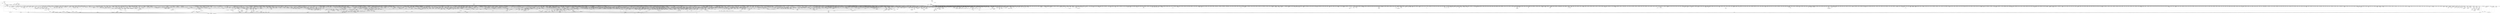 digraph kerncollapsed {
    "clear_bit_unlock.constprop.0" [color="black"];
    "pcpu_next_fit_region.constprop.0" [color="black"];
    "errseq_sample" [color="black"];
    "cpumask_first" [color="black"];
    "__cmpxchg_case_acq_32.constprop.0_17" [color="black"];
    "flush_tlb_mm_1" [color="black"];
    "slab_is_available" [color="black"];
    "__clear_open_fd" [color="black"];
    "Indirect call126" [color="black"];
    "Indirect call35" [color="black"];
    "anon_vma_interval_tree_post_update_vma" [color="black"];
    "check_preempt_curr" [color="black"];
    "__raw_spin_lock_2" [color="black"];
    "Indirect call210" [color="black"];
    "__page_cache_release" [color="black"];
    "netdev_start_xmit" [color="black"];
    "group_classify" [color="black"];
    "mas_data_end" [color="black"];
    "Indirect call208" [color="black"];
    "__raw_spin_lock_irq.constprop.0_2" [color="black"];
    "first_online_pgdat" [color="black"];
    "detach_if_pending" [color="black"];
    "__mod_lruvec_state" [color="black"];
    "mas_find_setup.constprop.0" [color="black"];
    "__wake_up_parent" [color="black"];
    "rcu_start_this_gp" [color="black"];
    "rcu_segcblist_first_pend_cb" [color="black"];
    "jiffies_to_usecs" [color="black"];
    "__raw_spin_unlock_irqrestore_18" [color="black"];
    "count_vm_events_2" [color="black"];
    "do_raw_spin_lock_15" [color="black"];
    "__raw_spin_lock_irq_1" [color="black"];
    "pmd_install" [color="black"];
    "__cmpxchg_case_acq_32.constprop.0_14" [color="black"];
    "__raw_spin_unlock_irq.constprop.0_2" [color="black"];
    "arm64_kernel_unmapped_at_el0_2" [color="black"];
    "Indirect call90" [color="black"];
    "finish_swait" [color="black"];
    "__raw_spin_lock_14" [color="black"];
    "cleanup_timerqueue" [color="black"];
    "__raw_spin_lock_irqsave_21" [color="black"];
    "siginfo_layout" [color="black"];
    "dev_to_swnode" [color="black"];
    "Indirect call200" [color="black"];
    "__wb_calc_thresh" [color="black"];
    "do_raw_spin_lock_47" [color="black"];
    "do_raw_spin_lock.constprop.0_14" [color="black"];
    "Indirect call22" [color="black"];
    "Indirect call179" [color="black"];
    "_find_next_or_bit" [color="black"];
    "__raw_spin_lock_irqsave.constprop.0_2" [color="black"];
    "workingset_update_node" [color="black"];
    "do_raw_spin_lock_2" [color="black"];
    "__raw_spin_lock_irq_21" [color="black"];
    "can_migrate_task" [color="black"];
    "folio_total_mapcount" [color="black"];
    "security_sock_rcv_skb" [color="black"];
    "find_next_bit_8" [color="black"];
    "__isolate_free_page" [color="black"];
    "put_dec_trunc8" [color="black"];
    "tlb_remove_table_sync_one" [color="black"];
    "tlb_flush_mmu_tlbonly" [color="black"];
    "io_wq_work_match_all" [color="black"];
    "Indirect call7" [color="black"];
    "Indirect call104" [color="black"];
    "__kern_my_cpu_offset_60" [color="black"];
    "move_freelist_tail" [color="black"];
    "pcpu_free_area.isra.0" [color="black"];
    "allow_write_access" [color="black"];
    "__raw_spin_lock_irqsave.constprop.0_3" [color="black"];
    "__hrtimer_next_event_base.constprop.0" [color="black"];
    "kill_super_notify" [color="black"];
    "walk_pte_range_inner" [color="black"];
    "__cmpxchg_case_acq_32.constprop.0_2" [color="black"];
    "folio_anon_vma" [color="black"];
    "pud_clear_huge" [color="black"];
    "do_raw_spin_lock_31" [color="black"];
    "percpu_counter_set" [color="black"];
    "Indirect call98" [color="black"];
    "mas_descend" [color="black"];
    "__flush_tlb_page_nosync" [color="black"];
    "mod_timer" [color="black"];
    "Indirect call153" [color="black"];
    "__raw_spin_lock_54" [color="black"];
    "try_grab_page" [color="black"];
    "__smp_call_single_queue" [color="black"];
    "rcu_is_watching" [color="black"];
    "sock_rmem_free" [color="black"];
    "__cmpxchg_case_mb_32_13" [color="black"];
    "folio_trylock_2" [color="black"];
    "__mutex_add_waiter" [color="black"];
    "__percpu_add_case_32_20" [color="black"];
    "arch_local_irq_disable_2" [color="black"];
    "__attach_mnt" [color="black"];
    "find_next_bit_29" [color="black"];
    "__fsnotify_recalc_mask" [color="black"];
    "Indirect call136" [color="black"];
    "prb_reserve_in_last" [color="black"];
    "do_raw_spin_lock.constprop.0_13" [color="black"];
    "kernfs_root" [color="black"];
    "do_raw_spin_lock_97" [color="black"];
    "__update_load_avg_se" [color="black"];
    "pick_next_task_idle" [color="black"];
    "mas_safe_min" [color="black"];
    "__fprop_add_percpu" [color="black"];
    "unlock_page" [color="black"];
    "netlink_has_listeners" [color="black"];
    "radix_tree_iter_tag_clear" [color="black"];
    "__bpf_free_used_maps" [color="black"];
    "__percpu_add_case_32_1" [color="black"];
    "inc_rlimit_ucounts" [color="black"];
    "task_set_jobctl_pending" [color="black"];
    "__cmpwait_case_32_1" [color="black"];
    "mas_wr_node_walk" [color="black"];
    "mas_safe_pivot" [color="black"];
    "Indirect call204" [color="black"];
    "io_put_kbuf" [color="black"];
    "__count_vm_events" [color="black"];
    "cpu_do_switch_mm" [color="black"];
    "arch_local_irq_save_1" [color="black"];
    "sock_flag_3" [color="black"];
    "fsnotify_put_sb_connectors" [color="black"];
    "Indirect call26" [color="black"];
    "folio_nr_pages_3" [color="black"];
    "gup_folio_next" [color="black"];
    "page_ref_inc_6" [color="black"];
    "rcu_gpnum_ovf" [color="black"];
    "clear_ti_thread_flag_4" [color="black"];
    "call_on_irq_stack" [color="black"];
    "pfn_swap_entry_to_page" [color="black"];
    "__raw_spin_unlock_irq_23" [color="black"];
    "mutex_can_spin_on_owner" [color="black"];
    "pte_offset_kernel.isra.0" [color="black"];
    "vma_interval_tree_subtree_search" [color="black"];
    "ttwu_do_activate.constprop.0" [color="black"];
    "signal_pending_state" [color="black"];
    "io_timeout_extract" [color="black"];
    "skb_flow_get_icmp_tci" [color="black"];
    "folio_mapped_2" [color="black"];
    "__percpu_counter_sum" [color="black"];
    "do_raw_spin_lock.constprop.0_3" [color="black"];
    "hrtimer_start_range_ns" [color="black"];
    "ksize" [color="black"];
    "arm64_kernel_unmapped_at_el0_4" [color="black"];
    "__posix_timers_find" [color="black"];
    "clear_ti_thread_flag_5" [color="black"];
    "__wait_for_common" [color="black"];
    "mmgrab_1" [color="black"];
    "__raw_spin_lock_irqsave_39" [color="black"];
    "Indirect call131" [color="black"];
    "prep_new_page" [color="black"];
    "ktime_get_real_seconds" [color="black"];
    "kmalloc_slab" [color="black"];
    "double_unlock_balance" [color="black"];
    "mas_alloc_req.isra.0" [color="black"];
    "__cmpxchg_case_acq_32_1" [color="black"];
    "__raw_spin_lock_30" [color="black"];
    "cpu_online" [color="black"];
    "Indirect call110" [color="black"];
    "memblock_is_map_memory" [color="black"];
    "dev_driver_string" [color="black"];
    "vma_last_pgoff" [color="black"];
    "list_splice" [color="black"];
    "__cmpxchg_case_acq_32.constprop.0_15" [color="black"];
    "Indirect call21" [color="black"];
    "audit_mark_compare" [color="black"];
    "enqueue_timer" [color="black"];
    "Indirect call109" [color="black"];
    "mntget" [color="black"];
    "__percpu_add_case_32_13" [color="black"];
    "mas_prev_sibling" [color="black"];
    "xas_clear_mark" [color="black"];
    "__kern_my_cpu_offset_133" [color="black"];
    "mas_ascend" [color="black"];
    "sched_asym_prefer" [color="black"];
    "__pfn_to_section" [color="black"];
    "collect_posix_cputimers" [color="black"];
    "mas_split_final_node.isra.0" [color="black"];
    "lock_parent" [color="black"];
    "bstats_update" [color="black"];
    "prb_reserve" [color="black"];
    "hlist_bl_unlock" [color="black"];
    "pagefault_enable" [color="black"];
    "sb_clear_inode_writeback" [color="black"];
    "__percpu_add_case_64_2" [color="black"];
    "extract_entropy.constprop.0" [color="black"];
    "folio_mark_dirty" [color="black"];
    "list_del_2" [color="black"];
    "add_wait_queue" [color="black"];
    "mas_prev_range" [color="black"];
    "ma_slots" [color="black"];
    "Indirect call213" [color="black"];
    "test_and_set_ti_thread_flag_1" [color="black"];
    "process_shares_mm" [color="black"];
    "__raw_spin_unlock_irqrestore_8" [color="black"];
    "cpu_timer_dequeue" [color="black"];
    "Indirect call80" [color="black"];
    "mas_start" [color="black"];
    "__get_task_comm" [color="black"];
    "mod_zone_state" [color="black"];
    "__task_rq_lock" [color="black"];
    "do_raw_spin_lock_33" [color="black"];
    "__raw_spin_lock_irq" [color="black"];
    "rcu_cblist_init" [color="black"];
    "strscpy" [color="black"];
    "lru_move_tail_fn" [color="black"];
    "access_ok_14" [color="black"];
    "zone_reclaimable_pages" [color="black"];
    "Indirect call121" [color="black"];
    "wants_signal" [color="black"];
    "dput_to_list" [color="black"];
    "skb_zcopy" [color="black"];
    "__raw_write_lock_irq.constprop.0" [color="black"];
    "put_prev_task" [color="black"];
    "audit_uid_comparator" [color="black"];
    "__task_pid_nr_ns" [color="black"];
    "arch_local_irq_save_7" [color="black"];
    "mas_push_data" [color="black"];
    "find_busiest_group" [color="black"];
    "__percpu_add_case_64.constprop.0_3" [color="black"];
    "sched_clock" [color="black"];
    "lockref_put_or_lock" [color="black"];
    "copy_from_kernel_nofault_allowed" [color="black"];
    "cpumask_copy_1" [color="black"];
    "rb_first" [color="black"];
    "inode_to_bdi" [color="black"];
    "raw_spin_rq_trylock" [color="black"];
    "mmget" [color="black"];
    "Indirect call199" [color="black"];
    "timekeeping_get_ns" [color="black"];
    "do_raw_spin_lock_30" [color="black"];
    "lock_hrtimer_base" [color="black"];
    "set_ptes.constprop.0.isra.0_1" [color="black"];
    "gfp_pfmemalloc_allowed" [color="black"];
    "mast_split_data" [color="black"];
    "__raw_spin_unlock_irqrestore_11" [color="black"];
    "get_task_mm" [color="black"];
    "read_seqbegin.constprop.0" [color="black"];
    "wb_update_bandwidth" [color="black"];
    "kill_device" [color="black"];
    "clear_ti_thread_flag_6" [color="black"];
    "qdisc_qstats_cpu_qlen_inc" [color="black"];
    "raw_spin_rq_unlock_irqrestore" [color="black"];
    "Indirect call49" [color="black"];
    "will_become_orphaned_pgrp" [color="black"];
    "find_next_bit_10" [color="black"];
    "wb_has_dirty_io" [color="black"];
    "arch_local_irq_save_5" [color="black"];
    "fsnotify_connector_sb" [color="black"];
    "decay_load" [color="black"];
    "tty_driver_name" [color="black"];
    "posixtimer_rearm" [color="black"];
    "Indirect call20" [color="black"];
    "find_next_bit.constprop.0_21" [color="black"];
    "fsnotify_handle_inode_event.isra.0" [color="black"];
    "new_context" [color="black"];
    "generic_exec_single" [color="black"];
    "__ksize" [color="black"];
    "__wake_q_add" [color="black"];
    "cpu_online_2" [color="black"];
    "add_mm_rss_vec" [color="black"];
    "__raw_spin_lock_15" [color="black"];
    "raw_spin_rq_lock_nested" [color="black"];
    "Indirect call94" [color="black"];
    "xas_start" [color="black"];
    "mas_walk" [color="black"];
    "ktime_get_coarse_real_ts64" [color="black"];
    "__kern_my_cpu_offset_17" [color="black"];
    "arch_local_irq_enable_2" [color="black"];
    "init_multi_vma_prep" [color="black"];
    "io_match_task_safe" [color="black"];
    "Indirect call86" [color="black"];
    "Indirect call93" [color="black"];
    "remove_wait_queue" [color="black"];
    "__raw_spin_unlock_irq_5" [color="black"];
    "Indirect call71" [color="black"];
    "Indirect call116" [color="black"];
    "is_vmalloc_addr" [color="black"];
    "__pageblock_pfn_to_page" [color="black"];
    "d_shrink_del" [color="black"];
    "Indirect call133" [color="black"];
    "Indirect call2" [color="black"];
    "global_dirtyable_memory" [color="black"];
    "io_cancel_cb" [color="black"];
    "shrink_lock_dentry" [color="black"];
    "_compound_head_13" [color="black"];
    "__mutex_remove_waiter" [color="black"];
    "pagetable_pte_dtor" [color="black"];
    "number" [color="black"];
    "find_next_bit_7" [color="black"];
    "__raw_spin_unlock_irq" [color="black"];
    "qdisc_qstats_cpu_backlog_dec" [color="black"];
    "arch_smp_send_reschedule" [color="black"];
    "sub_rq_bw.isra.0" [color="black"];
    "mas_set_alloc_req" [color="black"];
    "remove_nodes.constprop.0" [color="black"];
    "Indirect call77" [color="black"];
    "Indirect call91" [color="black"];
    "group_balance_cpu" [color="black"];
    "__raw_spin_unlock_irqrestore_10" [color="black"];
    "pm_runtime_put_noidle_2" [color="black"];
    "Indirect call127" [color="black"];
    "get_group_info.isra.0" [color="black"];
    "__raw_write_unlock_irq_5" [color="black"];
    "post_init_entity_util_avg" [color="black"];
    "__mutex_init" [color="black"];
    "set_ti_thread_flag_4" [color="black"];
    "calc_delta_fair" [color="black"];
    "is_valid_gup_args" [color="black"];
    "__cmpxchg_case_rel_32" [color="black"];
    "percpu_ref_put_many.constprop.0" [color="black"];
    "update_rt_rq_load_avg" [color="black"];
    "prb_next_seq" [color="black"];
    "irq_work_queue" [color="black"];
    "arm_smccc_1_1_get_conduit" [color="black"];
    "Indirect call183" [color="black"];
    "__ptrace_link" [color="black"];
    "lookup_mountpoint" [color="black"];
    "system_supports_tlb_range_1" [color="black"];
    "anon_vma_interval_tree_remove" [color="black"];
    "idr_for_each" [color="black"];
    "mas_wr_walk" [color="black"];
    "__raw_spin_unlock_irqrestore_4" [color="black"];
    "Indirect call29" [color="black"];
    "arch_local_irq_save_3" [color="black"];
    "arch_send_call_function_ipi_mask" [color="black"];
    "do_raw_spin_lock_17" [color="black"];
    "d_instantiate" [color="black"];
    "__kern_my_cpu_offset_78" [color="black"];
    "Indirect call193" [color="black"];
    "pcpu_size_to_slot" [color="black"];
    "dev_pm_disable_wake_irq_check" [color="black"];
    "Indirect call14" [color="black"];
    "io_put_kbuf_comp.isra.0" [color="black"];
    "device_links_read_lock" [color="black"];
    "calc_wheel_index" [color="black"];
    "attach_task" [color="black"];
    "put_unused_fd" [color="black"];
    "Indirect call195" [color="black"];
    "io_schedule_prepare" [color="black"];
    "folio_lruvec_relock_irq.constprop.0" [color="black"];
    "__percpu_add_case_32_2" [color="black"];
    "change_page_range" [color="black"];
    "vma_interval_tree_augment_rotate" [color="black"];
    "num_other_online_cpus" [color="black"];
    "find_next_bit_17" [color="black"];
    "__raw_spin_unlock_irq.constprop.0_1" [color="black"];
    "get_page" [color="black"];
    "can_vma_merge_after.constprop.0" [color="black"];
    "__accumulate_pelt_segments" [color="black"];
    "check_stable_address_space" [color="black"];
    "Indirect call164" [color="black"];
    "__raw_spin_lock_46" [color="black"];
    "__raw_spin_lock_20" [color="black"];
    "panic_smp_self_stop" [color="black"];
    "page_vma_mapped_walk_done_1" [color="black"];
    "arch_tlbbatch_should_defer.constprop.0" [color="black"];
    "__raw_spin_lock_irq_19" [color="black"];
    "Indirect call118" [color="black"];
    "Indirect call102" [color="black"];
    "Indirect call191" [color="black"];
    "Indirect call150" [color="black"];
    "__raw_spin_unlock_irqrestore_33" [color="black"];
    "radix_tree_tag_get" [color="black"];
    "__find_vmap_area.constprop.0" [color="black"];
    "__cmpxchg_case_mb_64_2" [color="black"];
    "futex_hash" [color="black"];
    "slab_want_init_on_free" [color="black"];
    "queued_read_lock.constprop.0" [color="black"];
    "rcu_poll_gp_seq_start" [color="black"];
    "lazy_max_pages" [color="black"];
    "tk_clock_read" [color="black"];
    "__raw_spin_lock_irqsave_32" [color="black"];
    "Indirect call65" [color="black"];
    "do_raw_spin_lock_116" [color="black"];
    "__raw_write_lock_irq" [color="black"];
    "__raw_spin_unlock_bh.constprop.0" [color="black"];
    "init_completion" [color="black"];
    "wb_io_lists_populated" [color="black"];
    "wakeup_source_deactivate" [color="black"];
    "list_splice_tail_init" [color="black"];
    "lru_lazyfree_fn" [color="black"];
    "smp_call_function_many" [color="black"];
    "put_dec" [color="black"];
    "xas_result" [color="black"];
    "cpumask_intersects.constprop.0_1" [color="black"];
    "d_walk" [color="black"];
    "__raw_spin_unlock_irqrestore_24" [color="black"];
    "is_rlimit_overlimit" [color="black"];
    "ihold" [color="black"];
    "memblock_search" [color="black"];
    "find_first_bit_4" [color="black"];
    "fsnotify" [color="black"];
    "cpudl_find" [color="black"];
    "io_cancel_req_match" [color="black"];
    "csum_partial" [color="black"];
    "Indirect call184" [color="black"];
    "prepare_to_swait_event" [color="black"];
    "local_bh_disable" [color="black"];
    "move_freepages_block" [color="black"];
    "__raw_spin_lock_irqsave_19" [color="black"];
    "__raw_spin_lock_22" [color="black"];
    "__kern_my_cpu_offset_25" [color="black"];
    "arch_teardown_dma_ops" [color="black"];
    "do_raw_spin_lock_118" [color="black"];
    "enqueue_task" [color="black"];
    "__lock_timer" [color="black"];
    "need_active_balance" [color="black"];
    "tag_set" [color="black"];
    "__cmpxchg_case_acq_32.constprop.0_9" [color="black"];
    "oom_badness" [color="black"];
    "test_and_set_bit_lock.constprop.0" [color="black"];
    "io_run_cancel" [color="black"];
    "__kern_my_cpu_offset_18" [color="black"];
    "__lshrti3" [color="black"];
    "disable_irq_nosync" [color="black"];
    "sched_clock_cpu" [color="black"];
    "__skb_flow_get_ports" [color="black"];
    "Indirect call190" [color="black"];
    "do_raw_spin_lock_50" [color="black"];
    "__cmpxchg_case_acq_32.constprop.0_16" [color="black"];
    "ptep_set_access_flags" [color="black"];
    "propagation_next" [color="black"];
    "do_raw_spin_lock_63" [color="black"];
    "io_run_local_work_continue" [color="black"];
    "Indirect call177" [color="black"];
    "find_worker_executing_work" [color="black"];
    "console_srcu_read_unlock" [color="black"];
    "rt_mutex_init_proxy_locked" [color="black"];
    "__hrtimer_get_next_event" [color="black"];
    "pcpu_next_md_free_region" [color="black"];
    "vm_commit_limit" [color="black"];
    "file_ns_capable" [color="black"];
    "io_poll_add_hash" [color="black"];
    "task_curr" [color="black"];
    "freezing" [color="black"];
    "__list_del_entry_2" [color="black"];
    "vma_is_secretmem" [color="black"];
    "Indirect call149" [color="black"];
    "__kern_my_cpu_offset_22" [color="black"];
    "task_active_pid_ns" [color="black"];
    "__kern_my_cpu_offset_70" [color="black"];
    "skb_orphan_1" [color="black"];
    "redirty_tail_locked" [color="black"];
    "__io_put_kbuf" [color="black"];
    "__percpu_add_case_64_4" [color="black"];
    "wb_io_lists_depopulated" [color="black"];
    "io_acct_cancel_pending_work" [color="black"];
    "vma_merge" [color="black"];
    "srcu_gp_start" [color="black"];
    "netlink_overrun" [color="black"];
    "security_audit_rule_match" [color="black"];
    "vm_unacct_memory_1" [color="black"];
    "__preempt_count_sub" [color="black"];
    "__mod_timer" [color="black"];
    "__kern_my_cpu_offset_37" [color="black"];
    "exit_rcu" [color="black"];
    "Indirect call160" [color="black"];
    "folio_evictable_1" [color="black"];
    "__raw_spin_lock_irqsave_51" [color="black"];
    "workingset_eviction" [color="black"];
    "flush_tlb_kernel_range" [color="black"];
    "mas_push_node" [color="black"];
    "do_raw_spin_lock_6" [color="black"];
    "try_to_unmap_flush" [color="black"];
    "__bitmap_subset" [color="black"];
    "copy_thread" [color="black"];
    "__raw_spin_lock_5" [color="black"];
    "__raw_spin_unlock_irqrestore_1" [color="black"];
    "Indirect call45" [color="black"];
    "__raw_spin_lock_4" [color="black"];
    "Indirect call166" [color="black"];
    "xas_reload" [color="black"];
    "pcpu_init_md_blocks" [color="black"];
    "mas_pause" [color="black"];
    "do_raw_spin_lock_57" [color="black"];
    "rt_mutex_top_waiter" [color="black"];
    "Indirect call111" [color="black"];
    "mas_new_ma_node" [color="black"];
    "wake_up_klogd" [color="black"];
    "find_suitable_fallback" [color="black"];
    "dl_bw_of" [color="black"];
    "drain_pages" [color="black"];
    "update_group_capacity" [color="black"];
    "page_ref_inc_2" [color="black"];
    "__raw_spin_lock_irq_17" [color="black"];
    "__raw_spin_unlock_irqrestore_29" [color="black"];
    "sched_ttwu_pending" [color="black"];
    "pagefault_disable" [color="black"];
    "Indirect call32" [color="black"];
    "Indirect call161" [color="black"];
    "Indirect call141" [color="black"];
    "pde_subdir_find" [color="black"];
    "d_lru_del" [color="black"];
    "arch_get_random_seed_longs" [color="black"];
    "__raw_spin_lock_irq_34" [color="black"];
    "Indirect call64" [color="black"];
    "tty_audit_fork" [color="black"];
    "mas_wr_walk_descend" [color="black"];
    "update_blocked_averages" [color="black"];
    "signal_pending_state_2" [color="black"];
    "is_bad_inode" [color="black"];
    "__list_del_entry" [color="black"];
    "skb_tailroom" [color="black"];
    "find_vma_prev" [color="black"];
    "_compound_head_5" [color="black"];
    "__rb_change_child.constprop.0" [color="black"];
    "pcpu_post_unmap_tlb_flush" [color="black"];
    "__sk_mem_reclaim" [color="black"];
    "mas_pop_node" [color="black"];
    "kernfs_should_drain_open_files" [color="black"];
    "current_wq_worker" [color="black"];
    "user_disable_single_step" [color="black"];
    "check_class_changed" [color="black"];
    "tag_get" [color="black"];
    "set_next_entity" [color="black"];
    "prb_read_valid" [color="black"];
    "pcpu_unit_page_offset" [color="black"];
    "_double_lock_balance" [color="black"];
    "io_should_retry_thread" [color="black"];
    "find_next_zero_bit_2" [color="black"];
    "tty_ldisc_open" [color="black"];
    "__dput_to_list" [color="black"];
    "pid_nr_ns" [color="black"];
    "futex_q_lock" [color="black"];
    "__kern_my_cpu_offset_14" [color="black"];
    "__cmpxchg_case_mb_32_3" [color="black"];
    "__kern_my_cpu_offset_74" [color="black"];
    "strnlen" [color="black"];
    "__rpm_get_callback" [color="black"];
    "__mnt_drop_write_file" [color="black"];
    "Indirect call31" [color="black"];
    "compaction_suitable" [color="black"];
    "Indirect call42" [color="black"];
    "__bitmap_intersects" [color="black"];
    "__raw_read_unlock.constprop.0" [color="black"];
    "access_ok_2" [color="black"];
    "add_device_randomness" [color="black"];
    "set_task_cpu" [color="black"];
    "mas_next_slot" [color="black"];
    "clear_siginfo" [color="black"];
    "do_raw_spin_lock_46" [color="black"];
    "__wake_up_bit" [color="black"];
    "Indirect call12" [color="black"];
    "Indirect call73" [color="black"];
    "igrab" [color="black"];
    "__cmpwait_case_32_3" [color="black"];
    "__raw_spin_lock_irqsave_1" [color="black"];
    "__raw_spin_lock_42" [color="black"];
    "__raw_spin_unlock_irqrestore_14" [color="black"];
    "__raw_spin_unlock_irqrestore_2" [color="black"];
    "cpumask_empty_3" [color="black"];
    "__raw_spin_lock_irqsave_22" [color="black"];
    "Indirect call39" [color="black"];
    "Indirect call36" [color="black"];
    "list_del_init" [color="black"];
    "sve_save_state" [color="black"];
    "wake_up_var" [color="black"];
    "mmap_write_unlock_1" [color="black"];
    "__raw_spin_unlock_irqrestore_32" [color="black"];
    "sk_memory_allocated_sub" [color="black"];
    "__dl_clear_params" [color="black"];
    "__raw_spin_lock_irq_5" [color="black"];
    "get_state_synchronize_rcu_full" [color="black"];
    "tick_get_wakeup_device" [color="black"];
    "mte_sync_tags" [color="black"];
    "gup_must_unshare" [color="black"];
    "__cmpxchg_case_mb_32_5" [color="black"];
    "this_cpu_has_cap" [color="black"];
    "post_alloc_hook" [color="black"];
    "mm_counter" [color="black"];
    "__raw_spin_lock_52" [color="black"];
    "u64_stats_add_2" [color="black"];
    "irq_disable" [color="black"];
    "Indirect call16" [color="black"];
    "mas_set_split_parent.isra.0" [color="black"];
    "find_task_by_vpid" [color="black"];
    "__kern_my_cpu_offset_24" [color="black"];
    "sync_exp_work_done" [color="black"];
    "__mm_populate" [color="black"];
    "pi_state_update_owner" [color="black"];
    "__kern_my_cpu_offset_11" [color="black"];
    "io_wq_worker_running" [color="black"];
    "xas_set_order.part.0" [color="black"];
    "auditsc_get_stamp" [color="black"];
    "try_check_zero" [color="black"];
    "__cmpxchg_case_acq_64" [color="black"];
    "task_will_free_mem" [color="black"];
    "class_raw_spinlock_irqsave_destructor" [color="black"];
    "Indirect call129" [color="black"];
    "__udelay" [color="black"];
    "copy_from_kernel_nofault" [color="black"];
    "set_kpti_asid_bits" [color="black"];
    "do_raw_spin_lock_5" [color="black"];
    "signal_pending_state_1" [color="black"];
    "mas_parent_type" [color="black"];
    "cpus_share_cache" [color="black"];
    "__cmpxchg_case_acq_32" [color="black"];
    "mab_shift_right" [color="black"];
    "_atomic_dec_and_lock_irqsave" [color="black"];
    "prb_commit" [color="black"];
    "sock_rfree" [color="black"];
    "rcu_poll_gp_seq_end" [color="black"];
    "do_raw_spin_lock_37" [color="black"];
    "Indirect call74" [color="black"];
    "__raw_read_lock.constprop.0_5" [color="black"];
    "unmask_irq" [color="black"];
    "iov_iter_revert" [color="black"];
    "list_del_init_2" [color="black"];
    "__bitmap_and" [color="black"];
    "__arm64_sys_mlock2" [color="black"];
    "__mutex_trylock_common" [color="black"];
    "hrtimer_reprogram.constprop.0" [color="black"];
    "strncmp" [color="black"];
    "percpu_counter_add" [color="black"];
    "mte_thread_switch" [color="black"];
    "fasync_insert_entry" [color="black"];
    "__cmpxchg_case_mb_64_4" [color="black"];
    "split_page" [color="black"];
    "is_zero_page" [color="black"];
    "__cmpxchg_case_acq_32.constprop.0_5" [color="black"];
    "__raw_read_unlock.constprop.0_6" [color="black"];
    "mmgrab_2" [color="black"];
    "pagefault_enable_1" [color="black"];
    "can_vma_merge_before.isra.0" [color="black"];
    "find_later_rq" [color="black"];
    "pmd_clear_huge" [color="black"];
    "Indirect call3" [color="black"];
    "fsnotify_detach_connector_from_object" [color="black"];
    "wb_stat_error" [color="black"];
    "__kern_my_cpu_offset_80" [color="black"];
    "noop_dirty_folio" [color="black"];
    "__kern_my_cpu_offset_56" [color="black"];
    "super_wake" [color="black"];
    "__pi_strcmp" [color="black"];
    "_copy_from_iter" [color="black"];
    "__raw_spin_unlock_irqrestore_5" [color="black"];
    "tty_port_kopened" [color="black"];
    "Indirect call56" [color="black"];
    "__kern_my_cpu_offset_79" [color="black"];
    "virt_to_head_page.isra.0" [color="black"];
    "rcu_inkernel_boot_has_ended" [color="black"];
    "pcpu_update_empty_pages" [color="black"];
    "_compound_head_4" [color="black"];
    "dl_clear_overload.part.0" [color="black"];
    "__cmpxchg_case_acq_32_2" [color="black"];
    "__cmpwait_case_32_2" [color="black"];
    "walk_pgd_range" [color="black"];
    "u64_stats_inc" [color="black"];
    "smp_call_function_many_cond" [color="black"];
    "init_timer_key" [color="black"];
    "xas_find_marked" [color="black"];
    "__hlist_del" [color="black"];
    "mm_counter_file" [color="black"];
    "Indirect call189" [color="black"];
    "Indirect call11" [color="black"];
    "Indirect call83" [color="black"];
    "__cmpxchg_case_mb_64_1" [color="black"];
    "xa_find_after" [color="black"];
    "down_read_trylock" [color="black"];
    "access_ok_12" [color="black"];
    "copy_user_highpage" [color="black"];
    "__raw_spin_lock_irqsave_11" [color="black"];
    "mod_node_page_state" [color="black"];
    "Indirect call169" [color="black"];
    "arch_irq_work_raise" [color="black"];
    "__page_dup_rmap.constprop.0" [color="black"];
    "security_current_getsecid_subj" [color="black"];
    "xas_update.isra.0" [color="black"];
    "__delay" [color="black"];
    "virt_to_folio" [color="black"];
    "__cmpxchg_case_mb_64" [color="black"];
    "fatal_signal_pending_1" [color="black"];
    "Indirect call122" [color="black"];
    "vma_interval_tree_insert_after" [color="black"];
    "dup_anon_vma" [color="black"];
    "task_join_group_stop" [color="black"];
    "__clear_close_on_exec.isra.0" [color="black"];
    "check_cb_ovld_locked" [color="black"];
    "list_del_3" [color="black"];
    "peernet2id" [color="black"];
    "__raw_spin_trylock_4" [color="black"];
    "__percpu_add_return_case_32_1" [color="black"];
    "ttwu_queue_wakelist" [color="black"];
    "recalc_sigpending" [color="black"];
    "__cmpxchg_case_64.isra.0" [color="black"];
    "get_ldops" [color="black"];
    "Indirect call99" [color="black"];
    "mas_wr_store_setup" [color="black"];
    "__raw_spin_lock_64" [color="black"];
    "__printk_cpu_sync_try_get" [color="black"];
    "auditd_test_task" [color="black"];
    "need_mlock_drain" [color="black"];
    "Indirect call38" [color="black"];
    "__raw_spin_unlock_irq_36" [color="black"];
    "posix_cpu_timers_exit_group" [color="black"];
    "rcu_segcblist_advance" [color="black"];
    "folio_nr_pages_4" [color="black"];
    "__percpu_add_case_64_7" [color="black"];
    "__flush_tlb_kernel_pgtable" [color="black"];
    "io_wq_get_acct" [color="black"];
    "osq_lock" [color="black"];
    "Indirect call19" [color="black"];
    "xas_next_entry.constprop.0" [color="black"];
    "set_cpu_online" [color="black"];
    "wakeup_kcompactd" [color="black"];
    "__note_gp_changes" [color="black"];
    "wake_all_kswapds" [color="black"];
    "cpumask_any_and_distribute" [color="black"];
    "__raw_spin_lock_irq_26" [color="black"];
    "mlock_fixup" [color="black"];
    "check_preempt_curr_dl" [color="black"];
    "pm_qos_update_flags" [color="black"];
    "pvm_find_va_enclose_addr" [color="black"];
    "__cmpxchg_case_mb_32_6" [color="black"];
    "io_poll_remove_entries" [color="black"];
    "_raw_spin_rq_lock_irqsave" [color="black"];
    "Indirect call186" [color="black"];
    "cpumask_and.isra.0_1" [color="black"];
    "__raw_spin_unlock_irqrestore_12" [color="black"];
    "fpsimd_preserve_current_state" [color="black"];
    "__cmpxchg_case_acq_32.constprop.0_12" [color="black"];
    "prb_final_commit" [color="black"];
    "fatal_signal_pending_5" [color="black"];
    "__raw_spin_lock_21" [color="black"];
    "__bitmap_set" [color="black"];
    "skb_may_tx_timestamp.part.0" [color="black"];
    "__set_task_comm" [color="black"];
    "vmalloc_to_page" [color="black"];
    "__wake_up" [color="black"];
    "do_raw_spin_lock_73" [color="black"];
    "__cmpxchg_case_acq_32_3" [color="black"];
    "Indirect call117" [color="black"];
    "Indirect call130" [color="black"];
    "mod_node_state" [color="black"];
    "__walk_page_range" [color="black"];
    "__put_unused_fd" [color="black"];
    "lru_deactivate_file_fn" [color="black"];
    "recalc_sigpending_tsk" [color="black"];
    "get_file" [color="black"];
    "audit_comparator" [color="black"];
    "__percpu_add_case_64_6" [color="black"];
    "find_next_zero_bit_1" [color="black"];
    "system_supports_address_auth_1" [color="black"];
    "_find_next_and_bit" [color="black"];
    "percpu_counter_add_batch" [color="black"];
    "do_raw_spin_lock_36" [color="black"];
    "init_entity_runnable_average" [color="black"];
    "activate_task" [color="black"];
    "io_prep_async_work" [color="black"];
    "Indirect call180" [color="black"];
    "clear_nonspinnable" [color="black"];
    "memmove" [color="black"];
    "____do_softirq" [color="black"];
    "__skb_dequeue_3" [color="black"];
    "qdisc_maybe_clear_missed" [color="black"];
    "lru_add_fn" [color="black"];
    "arch_local_irq_save_4" [color="black"];
    "d_set_d_op" [color="black"];
    "sock_flag.constprop.0" [color="black"];
    "kthread_is_per_cpu" [color="black"];
    "folio_invalidate" [color="black"];
    "console_trylock" [color="black"];
    "find_lock_later_rq" [color="black"];
    "cpu_timer_task_rcu" [color="black"];
    "__raw_spin_unlock_irq_29" [color="black"];
    "check_vma_flags" [color="black"];
    "__kern_my_cpu_offset_6" [color="black"];
    "split_vma" [color="black"];
    "do_raw_spin_lock_18" [color="black"];
    "pgattr_change_is_safe" [color="black"];
    "dl_task_is_earliest_deadline" [color="black"];
    "page_ref_add" [color="black"];
    "srcu_read_unlock.constprop.0" [color="black"];
    "task_ppid_nr" [color="black"];
    "posix_cputimers_group_init" [color="black"];
    "__raw_spin_unlock_irqrestore_9" [color="black"];
    "simple_xattr_space" [color="black"];
    "mas_put_in_tree" [color="black"];
    "Indirect call123" [color="black"];
    "lru_note_cost_refault" [color="black"];
    "__raw_spin_unlock_irq_7" [color="black"];
    "path_get" [color="black"];
    "zone_page_state_snapshot" [color="black"];
    "__io_put_kbuf_list" [color="black"];
    "Indirect call175" [color="black"];
    "ktime_add_safe" [color="black"];
    "__d_instantiate" [color="black"];
    "__mnt_drop_write" [color="black"];
    "ldsem_down_read_trylock" [color="black"];
    "compaction_defer_reset" [color="black"];
    "stackinfo_on_stack" [color="black"];
    "select_collect" [color="black"];
    "put_filesystem" [color="black"];
    "__kern_my_cpu_offset_38" [color="black"];
    "__raw_spin_unlock_irq_18" [color="black"];
    "__kern_my_cpu_offset_44" [color="black"];
    "__raw_spin_unlock_irqrestore.constprop.0_2" [color="black"];
    "count_vm_event_1" [color="black"];
    "pfn_valid_2" [color="black"];
    "skb_zcopy_downgrade_managed" [color="black"];
    "__raw_spin_lock_28" [color="black"];
    "futex_cmpxchg_value_locked" [color="black"];
    "Indirect call82" [color="black"];
    "get_task_exe_file" [color="black"];
    "__rb_insert_augmented" [color="black"];
    "rwsem_read_trylock" [color="black"];
    "clear_ti_thread_flag_1" [color="black"];
    "_compound_head_7" [color="black"];
    "workingset_test_recent" [color="black"];
    "__bitmap_weight" [color="black"];
    "put_ldops.constprop.0" [color="black"];
    "cpu_clock_sample" [color="black"];
    "mab_mas_cp" [color="black"];
    "list_del_init_5" [color="black"];
    "rcu_gp_is_expedited" [color="black"];
    "Indirect call6" [color="black"];
    "__raw_spin_unlock_irqrestore_3" [color="black"];
    "__raw_spin_unlock_irq_20" [color="black"];
    "__irq_get_desc_lock" [color="black"];
    "llist_reverse_order" [color="black"];
    "rcu_segcblist_entrain" [color="black"];
    "rt_mutex_futex_trylock" [color="black"];
    "rwsem_set_nonspinnable" [color="black"];
    "do_raw_spin_lock_16" [color="black"];
    "slab_want_init_on_alloc" [color="black"];
    "bump_cpu_timer" [color="black"];
    "__kern_my_cpu_offset_67" [color="black"];
    "wq_worker_running" [color="black"];
    "__raw_spin_lock_irqsave_50" [color="black"];
    "do_raw_spin_lock_25" [color="black"];
    "ma_pivots" [color="black"];
    "__wake_up_locked_key" [color="black"];
    "Indirect call28" [color="black"];
    "page_ref_dec_and_test" [color="black"];
    "update_load_avg" [color="black"];
    "skb_copy_bits" [color="black"];
    "irq_enable" [color="black"];
    "__raw_spin_unlock_irq_19" [color="black"];
    "do_softirq_own_stack" [color="black"];
    "d_path" [color="black"];
    "pud_set_huge" [color="black"];
    "fsnotify_group_assert_locked" [color="black"];
    "arch_local_irq_restore" [color="black"];
    "Indirect call170" [color="black"];
    "Indirect call176" [color="black"];
    "do_raw_spin_lock_87" [color="black"];
    "xas_error.isra.0" [color="black"];
    "__raw_spin_lock_irq_11" [color="black"];
    "mab_calc_split" [color="black"];
    "Indirect call174" [color="black"];
    "clear_buddies.isra.0" [color="black"];
    "do_raw_spin_lock_42" [color="black"];
    "posix_cpu_timer_rearm" [color="black"];
    "futex_hb_waiters_dec" [color="black"];
    "fill_contig_page_info" [color="black"];
    "invalid_folio_referenced_vma" [color="black"];
    "Indirect call10" [color="black"];
    "rcu_segcblist_pend_cbs" [color="black"];
    "__dev_put.part.0" [color="black"];
    "_task_util_est" [color="black"];
    "tlb_gather_mmu_fullmm" [color="black"];
    "count_vm_event_2" [color="black"];
    "__printk_cpu_sync_put" [color="black"];
    "sock_inuse_add" [color="black"];
    "__raw_spin_lock_62" [color="black"];
    "__raw_spin_unlock_irqrestore.constprop.0_1" [color="black"];
    "__set_open_fd" [color="black"];
    "skb_tailroom_2" [color="black"];
    "fpsimd_thread_switch" [color="black"];
    "get_pwq" [color="black"];
    "fsnotify_grab_connector" [color="black"];
    "__raw_spin_lock_3" [color="black"];
    "mask_irq" [color="black"];
    "mapping_shrinkable_1" [color="black"];
    "__raw_spin_unlock_irq_17" [color="black"];
    "mm_set_has_pinned_flag" [color="black"];
    "__lock_parent" [color="black"];
    "__update_load_avg_cfs_rq" [color="black"];
    "_find_next_zero_bit" [color="black"];
    "compound_order" [color="black"];
    "find_next_and_bit.constprop.0" [color="black"];
    "mast_fill_bnode" [color="black"];
    "llist_del_first" [color="black"];
    "Indirect call8" [color="black"];
    "Indirect call68" [color="black"];
    "io_poll_remove_entry" [color="black"];
    "ma_dead_node" [color="black"];
    "hrtimer_start_expires" [color="black"];
    "xas_set_mark" [color="black"];
    "mab_set_b_end" [color="black"];
    "ktime_get_mono_fast_ns" [color="black"];
    "Indirect call46" [color="black"];
    "process_vma_walk_lock" [color="black"];
    "audit_string_contains_control" [color="black"];
    "Indirect call197" [color="black"];
    "update_misfit_status" [color="black"];
    "deny_write_access.isra.0" [color="black"];
    "to_desc" [color="black"];
    "can_do_mlock" [color="black"];
    "test_ti_thread_flag_1" [color="black"];
    "__irq_disable" [color="black"];
    "find_next_bit.constprop.0_11" [color="black"];
    "_compound_head_3" [color="black"];
    "__wake_up_pollfree" [color="black"];
    "__kern_my_cpu_offset_134" [color="black"];
    "__raw_spin_lock_irqsave_15" [color="black"];
    "lockref_get_not_zero" [color="black"];
    "__wake_up_common" [color="black"];
    "vma_interval_tree_remove" [color="black"];
    "nsec_to_clock_t" [color="black"];
    "need_seqretry" [color="black"];
    "mnt_get_count" [color="black"];
    "find_vm_area" [color="black"];
    "count_vm_event" [color="black"];
    "node_tag_clear" [color="black"];
    "arch_stack_walk" [color="black"];
    "fprop_fraction_percpu" [color="black"];
    "__raw_spin_unlock_irq_43" [color="black"];
    "test_ti_thread_flag_21" [color="black"];
    "exit_task_stack_account" [color="black"];
    "security_sk_free" [color="black"];
    "__raw_spin_trylock_3" [color="black"];
    "rcu_accelerate_cbs" [color="black"];
    "get_state_synchronize_rcu" [color="black"];
    "lockref_get" [color="black"];
    "irq_get_irq_data" [color="black"];
    "sched_cgroup_fork" [color="black"];
    "folio_order" [color="black"];
    "kthread_data" [color="black"];
    "allow_direct_reclaim" [color="black"];
    "do_raw_spin_lock_28" [color="black"];
    "Indirect call140" [color="black"];
    "__skb_set_length" [color="black"];
    "rcu_cblist_dequeue" [color="black"];
    "Indirect call52" [color="black"];
    "__dl_sub" [color="black"];
    "__iget" [color="black"];
    "raw_spin_rq_lock" [color="black"];
    "vm_stat_account" [color="black"];
    "Indirect call113" [color="black"];
    "__rb_rotate_set_parents" [color="black"];
    "__cmpxchg_case_mb_32_2" [color="black"];
    "try_to_unmap_flush_dirty" [color="black"];
    "find_first_bit_1" [color="black"];
    "cd_forget" [color="black"];
    "strscpy_pad" [color="black"];
    "xas_next_offset" [color="black"];
    "__nr_to_section" [color="black"];
    "do_raw_spin_lock_65" [color="black"];
    "__raw_spin_lock_16" [color="black"];
    "req_set_fail" [color="black"];
    "cpuhp_invoke_callback" [color="black"];
    "__percpu_add_case_32_8" [color="black"];
    "folio_nr_pages" [color="black"];
    "sibling_imbalance.isra.0" [color="black"];
    "cpumask_and.isra.0_3" [color="black"];
    "thread_group_cputime" [color="black"];
    "do_raw_spin_lock_60" [color="black"];
    "__mod_zone_page_state" [color="black"];
    "strreplace" [color="black"];
    "next_mnt" [color="black"];
    "tag_clear_highpage" [color="black"];
    "arch_local_irq_save_8" [color="black"];
    "__raw_spin_unlock_irq_1" [color="black"];
    "__update_min_deadline" [color="black"];
    "zone_watermark_ok_safe" [color="black"];
    "rcu_dynticks_snap" [color="black"];
    "skb_zcopy_clear" [color="black"];
    "req_set_fail_4" [color="black"];
    "copy_page" [color="black"];
    "mas_wr_walk_index.isra.0" [color="black"];
    "Indirect call79" [color="black"];
    "rcu_seq_start" [color="black"];
    "__raw_spin_lock_irq_25" [color="black"];
    "drain_local_pages" [color="black"];
    "strchr" [color="black"];
    "invalid_mkclean_vma" [color="black"];
    "arch_local_irq_restore_1" [color="black"];
    "call_function_single_prep_ipi" [color="black"];
    "load_unaligned_zeropad_1" [color="black"];
    "__raw_spin_lock_irq_41" [color="black"];
    "test_ti_thread_flag_6" [color="black"];
    "pcpu_chunk_relocate" [color="black"];
    "do_raw_spin_lock_58" [color="black"];
    "fatal_signal_pending_3" [color="black"];
    "Indirect call84" [color="black"];
    "plist_add" [color="black"];
    "__msecs_to_jiffies" [color="black"];
    "do_raw_spin_lock_80" [color="black"];
    "io_cancel_task_cb" [color="black"];
    "__raw_spin_lock.constprop.0_2" [color="black"];
    "__set_close_on_exec.isra.0" [color="black"];
    "sk_mem_reclaim" [color="black"];
    "do_csum" [color="black"];
    "hrtimer_active" [color="black"];
    "hlist_del_init_2" [color="black"];
    "__raw_spin_lock_irq_43" [color="black"];
    "update_sctlr_el1" [color="black"];
    "folio_nr_pages_2" [color="black"];
    "rwsem_spin_on_owner" [color="black"];
    "Indirect call167" [color="black"];
    "Indirect call198" [color="black"];
    "__raw_spin_lock_26" [color="black"];
    "__raw_spin_lock_irqsave.constprop.0_9" [color="black"];
    "queued_read_lock_slowpath" [color="black"];
    "do_raw_spin_lock_41" [color="black"];
    "filemap_check_errors" [color="black"];
    "Indirect call87" [color="black"];
    "notifier_call_chain" [color="black"];
    "add_wait_queue_exclusive" [color="black"];
    "set_page_dirty" [color="black"];
    "percpu_ref_put_many.constprop.0_1" [color="black"];
    "rcu_jiffies_till_stall_check" [color="black"];
    "deactivate_task" [color="black"];
    "do_raw_spin_lock_69" [color="black"];
    "Indirect call145" [color="black"];
    "__raw_write_lock.constprop.0_1" [color="black"];
    "get_new_cred" [color="black"];
    "rcu_exp_need_qs" [color="black"];
    "__kern_my_cpu_offset_89" [color="black"];
    "wake_up_bit" [color="black"];
    "pmd_offset.isra.0_1" [color="black"];
    "do_raw_spin_lock_9" [color="black"];
    "fast_dput" [color="black"];
    "set_task_reclaim_state" [color="black"];
    "virt_to_slab" [color="black"];
    "__rt_mutex_slowtrylock" [color="black"];
    "do_raw_spin_lock_3" [color="black"];
    "mutex_spin_on_owner" [color="black"];
    "mas_set_height" [color="black"];
    "arm64_kernel_unmapped_at_el0_3" [color="black"];
    "walk_page_range" [color="black"];
    "get_arm64_ftr_reg" [color="black"];
    "set_ptes.isra.0" [color="black"];
    "is_subdir" [color="black"];
    "local_bh_enable" [color="black"];
    "Indirect call138" [color="black"];
    "list_lru_add" [color="black"];
    "xa_is_node" [color="black"];
    "rcu_segcblist_init" [color="black"];
    "tick_get_broadcast_device" [color="black"];
    "test_ti_thread_flag_7" [color="black"];
    "vma_iter_config" [color="black"];
    "se_weight.isra.0" [color="black"];
    "__raw_spin_lock_irq_32" [color="black"];
    "__integrity_iint_find" [color="black"];
    "cpu_online_3" [color="black"];
    "rcu_segcblist_move_seglen" [color="black"];
    "find_next_bit_15" [color="black"];
    "get_pfnblock_flags_mask" [color="black"];
    "__raw_spin_lock_irq_3" [color="black"];
    "flush_tlb_mm" [color="black"];
    "d_find_any_alias" [color="black"];
    "update_dl_migration" [color="black"];
    "net_eq_idr" [color="black"];
    "raw_spin_rq_lock_1" [color="black"];
    "flush_dcache_page" [color="black"];
    "Indirect call115" [color="black"];
    "read_sanitised_ftr_reg" [color="black"];
    "Indirect call76" [color="black"];
    "do_raw_spin_lock_48" [color="black"];
    "active_load_balance_cpu_stop" [color="black"];
    "pcpu_chunk_refresh_hint" [color="black"];
    "find_next_bit_6" [color="black"];
    "can_set_direct_map" [color="black"];
    "timerqueue_add" [color="black"];
    "synchronize_rcu.part.0" [color="black"];
    "Indirect call58" [color="black"];
    "account_pipe_buffers" [color="black"];
    "xas_load" [color="black"];
    "arch_local_irq_save" [color="black"];
    "Indirect call114" [color="black"];
    "find_last_bit" [color="black"];
    "sve_get_vl" [color="black"];
    "Indirect call112" [color="black"];
    "dcache_clean_pou" [color="black"];
    "irq_work_single" [color="black"];
    "min_deadline_cb_rotate" [color="black"];
    "tty_name" [color="black"];
    "__raw_spin_unlock_irq_25" [color="black"];
    "__raw_spin_unlock_irqrestore_17" [color="black"];
    "__gfp_pfmemalloc_flags" [color="black"];
    "set_swapper_pgd" [color="black"];
    "__wake_up_sync_key" [color="black"];
    "io_wq_hash_work" [color="black"];
    "mas_bulk_rebalance" [color="black"];
    "__balance_callbacks" [color="black"];
    "xa_mk_value" [color="black"];
    "io_cancel_ctx_cb" [color="black"];
    "task_rq_lock" [color="black"];
    "do_raw_spin_lock_51" [color="black"];
    "mas_next_range" [color="black"];
    "rcu_poll_gp_seq_end_unlocked" [color="black"];
    "Indirect call192" [color="black"];
    "sock_flag_1" [color="black"];
    "dequeue_task" [color="black"];
    "mab_no_null_split" [color="black"];
    "blake2s_final" [color="black"];
    "Indirect call88" [color="black"];
    "__raw_spin_lock_irq_20" [color="black"];
    "try_release_thread_stack_to_cache" [color="black"];
    "page_mapping" [color="black"];
    "pcpu_page_idx" [color="black"];
    "dl_set_overload.part.0" [color="black"];
    "__dequeue_entity" [color="black"];
    "Indirect call41" [color="black"];
    "do_kernel_restart" [color="black"];
    "rt_mutex_proxy_unlock" [color="black"];
    "clear_ti_thread_flag" [color="black"];
    "get_arm64_ftr_reg_nowarn" [color="black"];
    "idr_find" [color="black"];
    "queued_spin_lock_slowpath" [color="black"];
    "__raw_spin_lock_34" [color="black"];
    "__kern_my_cpu_offset_61" [color="black"];
    "tlb_flush" [color="black"];
    "__reuseport_detach_sock.isra.0" [color="black"];
    "hlist_del_init" [color="black"];
    "hrtimer_force_reprogram.constprop.0" [color="black"];
    "__kern_my_cpu_offset_47" [color="black"];
    "timer_reduce" [color="black"];
    "cpu_active" [color="black"];
    "set_next_task" [color="black"];
    "Indirect call108" [color="black"];
    "__sync_icache_dcache" [color="black"];
    "pte_to_swp_entry" [color="black"];
    "plist_del" [color="black"];
    "Indirect call214" [color="black"];
    "tty_update_time" [color="black"];
    "set_load_weight" [color="black"];
    "__kern_my_cpu_offset_77" [color="black"];
    "page_ref_dec_and_test_1" [color="black"];
    "cpu_online_1" [color="black"];
    "blake2s_compress" [color="black"];
    "Indirect call206" [color="black"];
    "klist_node_attached" [color="black"];
    "Indirect call157" [color="black"];
    "__remove_hrtimer" [color="black"];
    "__kern_my_cpu_offset_29" [color="black"];
    "io_poll_find.constprop.0" [color="black"];
    "folio_isolate_lru" [color="black"];
    "xas_find_conflict" [color="black"];
    "hrtimer_cancel" [color="black"];
    "kthread_should_stop" [color="black"];
    "__wb_update_bandwidth.constprop.0" [color="black"];
    "device_links_read_unlock" [color="black"];
    "sk_leave_memory_pressure" [color="black"];
    "test_ti_thread_flag_22" [color="black"];
    "__raw_read_lock.constprop.0_1" [color="black"];
    "Indirect call107" [color="black"];
    "down_trylock" [color="black"];
    "populate_vma_page_range" [color="black"];
    "update_min_vruntime" [color="black"];
    "security_task_kill" [color="black"];
    "__wake_up_klogd.part.0" [color="black"];
    "domain_dirty_limits" [color="black"];
    "find_next_bit.constprop.0_8" [color="black"];
    "irqd_irq_disabled.isra.0" [color="black"];
    "aio_nr_sub" [color="black"];
    "security_file_set_fowner" [color="black"];
    "walk_page_test" [color="black"];
    "search_cmp_ftr_reg" [color="black"];
    "__percpu_add_case_64" [color="black"];
    "do_raw_spin_lock_38" [color="black"];
    "clear_ti_thread_flag_3" [color="black"];
    "is_mergeable_anon_vma" [color="black"];
    "tick_get_device" [color="black"];
    "capacity_of" [color="black"];
    "posix_cpu_timers_exit" [color="black"];
    "__io_disarm_linked_timeout" [color="black"];
    "__raw_spin_lock_irq_12" [color="black"];
    "should_failslab" [color="black"];
    "vma_address" [color="black"];
    "add_nr_running" [color="black"];
    "__xa_clear_mark" [color="black"];
    "__kern_my_cpu_offset_27" [color="black"];
    "copy_fd_bitmaps" [color="black"];
    "__free_one_page" [color="black"];
    "Indirect call37" [color="black"];
    "d_hash" [color="black"];
    "__get_cpu_fpsimd_context" [color="black"];
    "radix_tree_load_root" [color="black"];
    "__kern_my_cpu_offset_49" [color="black"];
    "strcspn" [color="black"];
    "Indirect call25" [color="black"];
    "mapping_unmap_writable" [color="black"];
    "strcpy" [color="black"];
    "set_tsk_need_resched" [color="black"];
    "should_fail_alloc_page" [color="black"];
    "lru_note_cost" [color="black"];
    "isolation_suitable.isra.0" [color="black"];
    "get_cpu_fpsimd_context" [color="black"];
    "folio_size" [color="black"];
    "__kern_my_cpu_offset_23" [color="black"];
    "folio_mapping" [color="black"];
    "__raise_softirq_irqoff" [color="black"];
    "do_raw_spin_lock_11" [color="black"];
    "__mod_node_page_state" [color="black"];
    "xa_load" [color="black"];
    "Indirect call196" [color="black"];
    "pm_qos_read_value" [color="black"];
    "__srcu_read_unlock" [color="black"];
    "do_raw_spin_lock_8" [color="black"];
    "folio_try_get_rcu" [color="black"];
    "queued_write_lock.constprop.0_1" [color="black"];
    "reusable_anon_vma" [color="black"];
    "mte_dead_leaves.constprop.0" [color="black"];
    "Indirect call120" [color="black"];
    "security_capable" [color="black"];
    "no_page_table" [color="black"];
    "rcu_segcblist_enqueue" [color="black"];
    "task_clear_jobctl_pending" [color="black"];
    "__raw_spin_lock_23" [color="black"];
    "signal_pending" [color="black"];
    "do_raw_spin_lock_13" [color="black"];
    "__page_set_anon_rmap" [color="black"];
    "attach_entity_load_avg" [color="black"];
    "skb_tailroom_1" [color="black"];
    "arch_timer_evtstrm_available" [color="black"];
    "__srcu_read_lock" [color="black"];
    "rcu_seq_end" [color="black"];
    "mas_leaf_set_meta" [color="black"];
    "__xchg_case_mb_64.constprop.0_2" [color="black"];
    "do_softirq" [color="black"];
    "irq_set_thread_affinity" [color="black"];
    "unlock_task_sighand.isra.0_1" [color="black"];
    "desc_read_finalized_seq" [color="black"];
    "signalfd_cleanup" [color="black"];
    "hrtimer_try_to_cancel" [color="black"];
    "__raw_spin_lock_irqsave_44" [color="black"];
    "hlist_del_init_4" [color="black"];
    "bit_waitqueue" [color="black"];
    "update_rq_clock" [color="black"];
    "__raw_spin_lock_irqsave_7" [color="black"];
    "__dev_fwnode" [color="black"];
    "Indirect call100" [color="black"];
    "folio_activate_fn" [color="black"];
    "anon_vma_interval_tree_pre_update_vma" [color="black"];
    "fetch_robust_entry" [color="black"];
    "__reset_isolation_pfn" [color="black"];
    "Indirect call187" [color="black"];
    "Indirect call135" [color="black"];
    "arch_local_irq_restore_3" [color="black"];
    "__raw_spin_lock_irqsave_34" [color="black"];
    "__raw_spin_lock_irq_7" [color="black"];
    "prep_compound_page" [color="black"];
    "enqueue_pushable_dl_task" [color="black"];
    "pcpu_block_refresh_hint" [color="black"];
    "inactive_is_low.constprop.0" [color="black"];
    "__raw_spin_unlock_irq_4" [color="black"];
    "futex_q_unlock" [color="black"];
    "set_pud" [color="black"];
    "mnt_set_mountpoint" [color="black"];
    "convert_prio" [color="black"];
    "find_next_and_bit" [color="black"];
    "Indirect call159" [color="black"];
    "__kern_my_cpu_offset_50" [color="black"];
    "Indirect call48" [color="black"];
    "pte_mkdirty" [color="black"];
    "__disable_irq_nosync" [color="black"];
    "queued_read_unlock.constprop.0_2" [color="black"];
    "do_raw_spin_lock" [color="black"];
    "__prepare_to_swait" [color="black"];
    "do_raw_spin_lock_66" [color="black"];
    "data_check_size" [color="black"];
    "__irq_domain_deactivate_irq" [color="black"];
    "__raw_spin_lock_irqsave_41" [color="black"];
    "csum_partial_ext" [color="black"];
    "io_poll_mark_cancelled" [color="black"];
    "find_task_by_pid_ns" [color="black"];
    "do_raw_spin_lock_117" [color="black"];
    "Indirect call55" [color="black"];
    "put_cpu_fpsimd_context" [color="black"];
    "__xchg_case_mb_32.constprop.0" [color="black"];
    "Indirect call137" [color="black"];
    "pm_runtime_autosuspend_expiration" [color="black"];
    "cpudl_heapify" [color="black"];
    "do_raw_spin_lock_23" [color="black"];
    "folio_mapped" [color="black"];
    "chacha_block_generic" [color="black"];
    "do_raw_spin_lock_88" [color="black"];
    "console_srcu_read_lock" [color="black"];
    "mast_ascend" [color="black"];
    "__raw_spin_unlock_irq_45" [color="black"];
    "irq_work_claim" [color="black"];
    "get_cred" [color="black"];
    "set_pfnblock_flags_mask" [color="black"];
    "pm_ops_is_empty" [color="black"];
    "cpu_mitigations_off" [color="black"];
    "print_tainted" [color="black"];
    "__raw_spin_lock_63" [color="black"];
    "__ipi_send_mask" [color="black"];
    "__raw_spin_lock_irqsave.constprop.0_7" [color="black"];
    "io_is_timeout_noseq" [color="black"];
    "__remove_shared_vm_struct.constprop.0" [color="black"];
    "dget" [color="black"];
    "mtree_range_walk" [color="black"];
    "__task_will_free_mem" [color="black"];
    "skb_frag_ref" [color="black"];
    "Indirect call106" [color="black"];
    "prepend_path" [color="black"];
    "mnt_add_count" [color="black"];
    "filemap_release_folio" [color="black"];
    "sub_running_bw.isra.0" [color="black"];
    "kthread_probe_data" [color="black"];
    "anon_vma_interval_tree_iter_next" [color="black"];
    "pageblock_skip_persistent" [color="black"];
    "fprop_reflect_period_percpu.isra.0" [color="black"];
    "__xchg_case_acq_64.isra.0" [color="black"];
    "irq_chip_retrigger_hierarchy" [color="black"];
    "move_linked_works" [color="black"];
    "task_sched_runtime" [color="black"];
    "sve_state_size" [color="black"];
    "do_raw_spin_lock_56" [color="black"];
    "ptrauth_keys_install_user" [color="black"];
    "efi_reboot" [color="black"];
    "hrtimer_sleeper_start_expires" [color="black"];
    "rcu_seq_end_1" [color="black"];
    "compact_lock_irqsave" [color="black"];
    "pageblock_pfn_to_page" [color="black"];
    "set_tlb_ubc_flush_pending" [color="black"];
    "Indirect call216" [color="black"];
    "do_raw_spin_lock_1" [color="black"];
    "fsnotify_free_mark" [color="black"];
    "rcu_segcblist_ready_cbs" [color="black"];
    "vmf_pte_changed" [color="black"];
    "mas_prev_setup.constprop.0" [color="black"];
    "percpu_ref_get_many" [color="black"];
    "__set_task_special" [color="black"];
    "has_managed_dma" [color="black"];
    "find_submount" [color="black"];
    "pfn_valid_1" [color="black"];
    "__cmpxchg_case_acq_32.constprop.0_8" [color="black"];
    "arch_local_irq_save_2" [color="black"];
    "should_zap_page" [color="black"];
    "__wake_up_locked_key_bookmark" [color="black"];
    "do_raw_spin_lock_72" [color="black"];
    "unhash_mnt" [color="black"];
    "no_blink" [color="black"];
    "count_vm_events" [color="black"];
    "task_get_vl" [color="black"];
    "kobj_child_ns_ops" [color="black"];
    "__reuseport_detach_closed_sock" [color="black"];
    "page_ref_add_1" [color="black"];
    "mast_spanning_rebalance.isra.0" [color="black"];
    "__dl_add" [color="black"];
    "Indirect call18" [color="black"];
    "__cmpxchg_case_mb_64_7" [color="black"];
    "Indirect call211" [color="black"];
    "io_wq_work_match_item" [color="black"];
    "cpu_util.constprop.0" [color="black"];
    "device_pm_check_callbacks" [color="black"];
    "kmem_valid_obj" [color="black"];
    "__cmpxchg_case_acq_32.constprop.0_6" [color="black"];
    "memset" [color="black"];
    "__preempt_count_add.constprop.0_1" [color="black"];
    "timer_delete" [color="black"];
    "__percpu_add_case_64_1" [color="black"];
    "find_lock_task_mm" [color="black"];
    "kernfs_get" [color="black"];
    "do_raw_spin_lock_64" [color="black"];
    "first_zones_zonelist" [color="black"];
    "system_supports_generic_auth" [color="black"];
    "mas_store_prealloc.part.0" [color="black"];
    "tty_termios_baud_rate" [color="black"];
    "io_req_complete_defer" [color="black"];
    "mutex_is_locked" [color="black"];
    "__kern_my_cpu_offset_76" [color="black"];
    "double_rq_lock" [color="black"];
    "int_sqrt" [color="black"];
    "compaction_free" [color="black"];
    "__kern_my_cpu_offset_42" [color="black"];
    "test_ti_thread_flag_4" [color="black"];
    "find_buddy_page_pfn" [color="black"];
    "get_next_ino" [color="black"];
    "__raw_spin_lock_irq_4" [color="black"];
    "xas_init_marks" [color="black"];
    "__cmpxchg_case_rel_64" [color="black"];
    "cpudl_heapify_up" [color="black"];
    "set_ti_thread_flag_5" [color="black"];
    "__rb_erase_color" [color="black"];
    "Indirect call70" [color="black"];
    "Indirect call51" [color="black"];
    "smp_call_function_single" [color="black"];
    "mt_find" [color="black"];
    "__raw_spin_lock_12" [color="black"];
    "Indirect call63" [color="black"];
    "radix_tree_next_chunk" [color="black"];
    "security_secid_to_secctx" [color="black"];
    "__raw_spin_lock_18" [color="black"];
    "forward_timer_base" [color="black"];
    "__set_fixmap" [color="black"];
    "update_newidle_cost" [color="black"];
    "task_fits_cpu" [color="black"];
    "vma_interval_tree_insert" [color="black"];
    "__raw_spin_lock_irqsave" [color="black"];
    "__raw_spin_lock_irqsave_3" [color="black"];
    "Indirect call62" [color="black"];
    "__raw_spin_unlock_irq_21" [color="black"];
    "__wb_writeout_add" [color="black"];
    "__percpu_add_case_32" [color="black"];
    "__finalize_skb_around" [color="black"];
    "__kern_my_cpu_offset_19" [color="black"];
    "u64_stats_add_1" [color="black"];
    "mte_clear_page_tags" [color="black"];
    "vma_needs_dirty_tracking" [color="black"];
    "device_match_devt" [color="black"];
    "_compound_head_2" [color="black"];
    "do_raw_spin_lock.constprop.0_6" [color="black"];
    "rb_erase" [color="black"];
    "xas_pause" [color="black"];
    "defer_console_output" [color="black"];
    "_find_first_bit" [color="black"];
    "_find_last_bit" [color="black"];
    "lowest_in_progress" [color="black"];
    "debug_locks_off" [color="black"];
    "test_taint" [color="black"];
    "__cmpxchg_case_mb_32.constprop.0" [color="black"];
    "rcu_seq_snap" [color="black"];
    "Indirect call9" [color="black"];
    "Indirect call23" [color="black"];
    "add_timer_on" [color="black"];
    "Indirect call0" [color="black"];
    "xas_set_offset" [color="black"];
    "fatal_signal_pending_6" [color="black"];
    "__futex_queue" [color="black"];
    "mas_set_parent.constprop.0" [color="black"];
    "kobj_ns_ops" [color="black"];
    "__skb_set_length_1" [color="black"];
    "Indirect call96" [color="black"];
    "cfs_rq_of" [color="black"];
    "task_sigpending_1" [color="black"];
    "kernfs_leftmost_descendant" [color="black"];
    "folio_evictable" [color="black"];
    "tick_get_broadcast_mask" [color="black"];
    "Indirect call155" [color="black"];
    "update_curr" [color="black"];
    "__percpu_add_case_64.constprop.0_1" [color="black"];
    "pte_to_swp_entry_2" [color="black"];
    "srcu_funnel_exp_start" [color="black"];
    "__kern_my_cpu_offset_4" [color="black"];
    "list_move_1" [color="black"];
    "fatal_signal_pending_4" [color="black"];
    "sk_error_report" [color="black"];
    "node_dirty_ok" [color="black"];
    "pcpu_block_update" [color="black"];
    "folio_pfn" [color="black"];
    "get_file_1" [color="black"];
    "Indirect call144" [color="black"];
    "osq_wait_next" [color="black"];
    "io_req_defer_failed" [color="black"];
    "get_ucounts_or_wrap" [color="black"];
    "__raw_spin_unlock_irq_35" [color="black"];
    "mapping_shrinkable" [color="black"];
    "next_signal" [color="black"];
    "memchr" [color="black"];
    "list_del_init_7" [color="black"];
    "lock_mount_hash" [color="black"];
    "expand" [color="black"];
    "folio_mapped_1" [color="black"];
    "__const_udelay" [color="black"];
    "__cmpxchg_case_mb_32_10" [color="black"];
    "Indirect call171" [color="black"];
    "space_used" [color="black"];
    "fsnotify_data_inode" [color="black"];
    "__raw_spin_unlock_irq_11" [color="black"];
    "Indirect call4" [color="black"];
    "d_flags_for_inode" [color="black"];
    "hrtimer_forward" [color="black"];
    "__percpu_add_case_64.constprop.0" [color="black"];
    "Indirect call201" [color="black"];
    "__raw_spin_lock_31" [color="black"];
    "_atomic_dec_and_lock" [color="black"];
    "copy_to_user_page" [color="black"];
    "get_file.isra.0" [color="black"];
    "rt_mutex_setprio" [color="black"];
    "page_ref_dec_and_test_2" [color="black"];
    "dl_rq_of_se" [color="black"];
    "sync_rcu_exp_done_unlocked" [color="black"];
    "rcu_segcblist_accelerate" [color="black"];
    "Indirect call207" [color="black"];
    "page_ref_inc_4" [color="black"];
    "io_poll_get_ownership" [color="black"];
    "Indirect call34" [color="black"];
    "__raw_read_lock_irqsave.constprop.0_1" [color="black"];
    "min_deadline_cb_propagate" [color="black"];
    "dec_mm_counter" [color="black"];
    "__count_vm_events_2" [color="black"];
    "__anon_vma_interval_tree_augment_rotate" [color="black"];
    "vma_interval_tree_iter_next" [color="black"];
    "__next_zones_zonelist" [color="black"];
    "skb_headers_offset_update" [color="black"];
    "list_del_init_6" [color="black"];
    "Indirect call158" [color="black"];
    "fpsimd_save" [color="black"];
    "read_seqbegin_or_lock" [color="black"];
    "memcg_charge_kernel_stack.part.0" [color="black"];
    "__raw_spin_lock_irqsave_5" [color="black"];
    "update_sd_lb_stats" [color="black"];
    "dl_bw_cpus" [color="black"];
    "security_task_getsecid_obj" [color="black"];
    "Indirect call139" [color="black"];
    "invalid_migration_vma" [color="black"];
    "__cmpxchg_case_acq_32.constprop.0_7" [color="black"];
    "__raw_spin_unlock_irqrestore_6" [color="black"];
    "access_ok_39" [color="black"];
    "_prb_commit" [color="black"];
    "do_raw_spin_lock_34" [color="black"];
    "Indirect call168" [color="black"];
    "finish_wait" [color="black"];
    "dev_nit_active" [color="black"];
    "d_find_alias" [color="black"];
    "do_raw_spin_lock_14" [color="black"];
    "__futex_unqueue" [color="black"];
    "find_next_bit.constprop.0_7" [color="black"];
    "__printk_safe_enter" [color="black"];
    "eth_type_vlan" [color="black"];
    "tlb_flush_mmu_tlbonly_1" [color="black"];
    "__cmpxchg_case_acq_32.constprop.0_13" [color="black"];
    "cpu_switch_to" [color="black"];
    "do_raw_spin_lock_52" [color="black"];
    "set_ti_thread_flag" [color="black"];
    "lru_deactivate_fn" [color="black"];
    "__raw_spin_unlock_irq_6" [color="black"];
    "__list_del_entry_1" [color="black"];
    "lock_mnt_tree" [color="black"];
    "set_area_direct_map" [color="black"];
    "do_raw_spin_lock_32" [color="black"];
    "Indirect call185" [color="black"];
    "pcpu_alloc_area" [color="black"];
    "queued_write_lock_slowpath" [color="black"];
    "skb_has_frag_list" [color="black"];
    "fpsimd_flush_task_state" [color="black"];
    "__sw_hweight64" [color="black"];
    "prepare_to_wait_event" [color="black"];
    "pid_task" [color="black"];
    "test_ti_thread_flag_19" [color="black"];
    "lock_timer_base" [color="black"];
    "mas_next_setup.constprop.0" [color="black"];
    "__raw_spin_lock_irqsave_12" [color="black"];
    "next_online_pgdat" [color="black"];
    "select_collect2" [color="black"];
    "task_clear_jobctl_trapping" [color="black"];
    "__kern_my_cpu_offset_26" [color="black"];
    "Indirect call148" [color="black"];
    "__anon_vma_interval_tree_augment_propagate" [color="black"];
    "futex_top_waiter" [color="black"];
    "task_rq_unlock" [color="black"];
    "Indirect call103" [color="black"];
    "folio_test_uptodate" [color="black"];
    "fragmentation_index" [color="black"];
    "unreserve_highatomic_pageblock" [color="black"];
    "Indirect call218" [color="black"];
    "Indirect call27" [color="black"];
    "sme_save_state" [color="black"];
    "Indirect call78" [color="black"];
    "smp_call_function" [color="black"];
    "list_lru_del" [color="black"];
    "sane_fdtable_size" [color="black"];
    "dev_xmit_recursion_inc" [color="black"];
    "__cmpxchg_case_acq_32.constprop.0_10" [color="black"];
    "__raw_spin_lock_irqsave_4" [color="black"];
    "__kern_my_cpu_offset_36" [color="black"];
    "do_raw_spin_lock_83" [color="black"];
    "dev_bus_name" [color="black"];
    "__timer_delete_sync" [color="black"];
    "resched_curr" [color="black"];
    "__raw_spin_lock_irq_23" [color="black"];
    "Indirect call75" [color="black"];
    "Indirect call13" [color="black"];
    "pm_runtime_deactivate_timer" [color="black"];
    "__cmpxchg_case_mb_32_4" [color="black"];
    "__kern_my_cpu_offset_35" [color="black"];
    "find_vmap_area" [color="black"];
    "__enqueue_entity" [color="black"];
    "__xchg_case_64.constprop.0" [color="black"];
    "radix_tree_lookup" [color="black"];
    "timerqueue_iterate_next" [color="black"];
    "__raw_spin_unlock_irq_3" [color="black"];
    "Indirect call219" [color="black"];
    "dec_rlimit_ucounts" [color="black"];
    "__percpu_add_case_32_21" [color="black"];
    "__percpu_down_write_trylock" [color="black"];
    "pmd_offset.isra.0" [color="black"];
    "rcu_segcblist_extract_done_cbs" [color="black"];
    "__kern_my_cpu_offset_52" [color="black"];
    "find_vma" [color="black"];
    "__raw_spin_lock_41" [color="black"];
    "enqueue_hrtimer.constprop.0" [color="black"];
    "unlock_mount_hash" [color="black"];
    "security_audit_rule_free" [color="black"];
    "folio_trylock_4" [color="black"];
    "Indirect call151" [color="black"];
    "bsearch" [color="black"];
    "gup_signal_pending" [color="black"];
    "data_push_tail" [color="black"];
    "migrate_disable" [color="black"];
    "node_page_state_add" [color="black"];
    "get_data" [color="black"];
    "console_verbose" [color="black"];
    "mas_wr_end_piv" [color="black"];
    "__count_vm_events_1" [color="black"];
    "crng_make_state" [color="black"];
    "vma_start_write_3" [color="black"];
    "Indirect call81" [color="black"];
    "mas_store_b_node" [color="black"];
    "__to_kthread" [color="black"];
    "prb_first_valid_seq" [color="black"];
    "maybe_mkwrite.isra.0" [color="black"];
    "__kern_my_cpu_offset_51" [color="black"];
    "prepend_char" [color="black"];
    "Indirect call163" [color="black"];
    "d_ancestor" [color="black"];
    "cpumask_weight" [color="black"];
    "do_raw_spin_lock_85" [color="black"];
    "__printk_safe_exit" [color="black"];
    "__raw_spin_unlock_irq_38" [color="black"];
    "mte_update_sctlr_user" [color="black"];
    "PageMovable" [color="black"];
    "count_vm_events_1" [color="black"];
    "list_move_tail" [color="black"];
    "hlist_bl_lock" [color="black"];
    "__irq_put_desc_unlock" [color="black"];
    "pcpu_find_block_fit" [color="black"];
    "desc_make_reusable" [color="black"];
    "mapping_allow_writable" [color="black"];
    "test_ti_thread_flag_11" [color="black"];
    "__arch_copy_from_user" [color="black"];
    "io_poll_can_finish_inline.isra.0" [color="black"];
    "rt_mutex_slowtrylock" [color="black"];
    "Indirect call181" [color="black"];
    "Indirect call188" [color="black"];
    "kmsg_dump" [color="black"];
    "__fsnotify_update_child_dentry_flags" [color="black"];
    "page_try_share_anon_rmap" [color="black"];
    "Indirect call59" [color="black"];
    "__raw_spin_unlock_irq_37" [color="black"];
    "lockref_put_return" [color="black"];
    "Indirect call43" [color="black"];
    "get_file_2" [color="black"];
    "percpu_ref_put_many" [color="black"];
    "pcpu_block_update_hint_alloc" [color="black"];
    "raw_spin_rq_unlock" [color="black"];
    "Indirect call154" [color="black"];
    "task_work_cancel_match" [color="black"];
    "__var_waitqueue" [color="black"];
    "copy_highpage" [color="black"];
    "Indirect call132" [color="black"];
    "set_ptes.constprop.0.isra.0" [color="black"];
    "__irq_domain_activate_irq" [color="black"];
    "Indirect call128" [color="black"];
    "Indirect call17" [color="black"];
    "__cmpxchg_case_acq_32.constprop.0_21" [color="black"];
    "Indirect call47" [color="black"];
    "__raw_spin_lock_49" [color="black"];
    "cpu_util_cfs" [color="black"];
    "get_sd_balance_interval" [color="black"];
    "do_raw_spin_lock_44" [color="black"];
    "do_raw_spin_lock_43" [color="black"];
    "audit_rate_check.part.0" [color="black"];
    "blake2s.constprop.0" [color="black"];
    "irq_to_desc" [color="black"];
    "__mnt_is_readonly" [color="black"];
    "inode_lru_list_del" [color="black"];
    "io_cqring_wake" [color="black"];
    "__raw_spin_lock_irq_18" [color="black"];
    "pagefault_enable_2" [color="black"];
    "zone_watermark_ok" [color="black"];
    "__kern_my_cpu_offset_21" [color="black"];
    "__kmem_obj_info" [color="black"];
    "mas_adopt_children.isra.0" [color="black"];
    "__cmpxchg_case_acq_32.constprop.0_18" [color="black"];
    "_find_next_bit" [color="black"];
    "flush_tlb_batched_pending" [color="black"];
    "vma_interval_tree_augment_propagate" [color="black"];
    "io_prep_async_link" [color="black"];
    "mas_find" [color="black"];
    "clear_inode" [color="black"];
    "task_pid_vnr" [color="black"];
    "to_kthread" [color="black"];
    "kernel_init_pages" [color="black"];
    "arch_local_irq_restore_2" [color="black"];
    "netlink_lock_table" [color="black"];
    "detach_entity_load_avg" [color="black"];
    "__peernet2id" [color="black"];
    "list_del_init_8" [color="black"];
    "do_raw_spin_lock_10" [color="black"];
    "drain_pages_zone" [color="black"];
    "cpumask_next.constprop.0" [color="black"];
    "mte_destroy_descend.constprop.0" [color="black"];
    "kmap_local_page" [color="black"];
    "__mutex_trylock" [color="black"];
    "__raw_spin_trylock" [color="black"];
    "__kern_my_cpu_offset_15" [color="black"];
    "__count_vm_events_3" [color="black"];
    "zone_watermark_fast.constprop.0" [color="black"];
    "current_is_kswapd" [color="black"];
    "mas_prev_slot" [color="black"];
    "signal_pending_11" [color="black"];
    "rcu_exp_jiffies_till_stall_check" [color="black"];
    "list_del_init_3" [color="black"];
    "do_raw_spin_lock_61" [color="black"];
    "_compound_head_1" [color="black"];
    "__zone_watermark_ok" [color="black"];
    "anon_vma_interval_tree_insert" [color="black"];
    "inode_io_list_del" [color="black"];
    "rcu_stall_is_suppressed" [color="black"];
    "mod_zone_page_state" [color="black"];
    "__add_wait_queue" [color="black"];
    "mte_copy_page_tags" [color="black"];
    "rcu_seq_set_state" [color="black"];
    "mte_zero_clear_page_tags" [color="black"];
    "__init_swait_queue_head" [color="black"];
    "mm_trace_rss_stat" [color="black"];
    "Indirect call209" [color="black"];
    "do_raw_spin_lock_26" [color="black"];
    "__attach_to_pi_owner" [color="black"];
    "Indirect call147" [color="black"];
    "__raw_spin_lock_27" [color="black"];
    "anon_vma_interval_tree_iter_first" [color="black"];
    "find_first_bit_3" [color="black"];
    "flush_dcache_folio" [color="black"];
    "do_raw_spin_lock_67" [color="black"];
    "kmalloc_size_roundup" [color="black"];
    "__cmpwait_case_32" [color="black"];
    "extfrag_for_order" [color="black"];
    "security_inode_init_security_anon" [color="black"];
    "update_dl_rq_load_avg" [color="black"];
    "mte_set_pivot" [color="black"];
    "console_is_usable" [color="black"];
    "__audit_uring_entry" [color="black"];
    "io_wq_cancel_pending_work" [color="black"];
    "__kern_my_cpu_offset_71" [color="black"];
    "set_pageblock_migratetype" [color="black"];
    "srcu_get_delay.isra.0" [color="black"];
    "mas_wr_new_end" [color="black"];
    "__rt_mutex_futex_trylock" [color="black"];
    "crng_fast_key_erasure" [color="black"];
    "qdisc_run_begin" [color="black"];
    "entity_eligible" [color="black"];
    "llist_add_batch" [color="black"];
    "purge_fragmented_block" [color="black"];
    "desc_read" [color="black"];
    "percpu_ref_noop_confirm_switch" [color="black"];
    "timer_wait_running" [color="black"];
    "Indirect call152" [color="black"];
    "xa_err" [color="black"];
    "cpumask_weight.constprop.0_5" [color="black"];
    "skb_header_pointer_2" [color="black"];
    "cpudl_set" [color="black"];
    "prepare_to_wait_exclusive" [color="black"];
    "io_cqe_cache_refill" [color="black"];
    "__timer_delete" [color="black"];
    "inode_io_list_move_locked" [color="black"];
    "page_ref_inc_1" [color="black"];
    "kernfs_name_hash" [color="black"];
    "find_next_bit.constprop.0_5" [color="black"];
    "__raw_write_lock_irq_1" [color="black"];
    "_prb_read_valid" [color="black"];
    "__flow_hash_from_keys" [color="black"];
    "Indirect call69" [color="black"];
    "workingset_age_nonresident" [color="black"];
    "__percpu_add_case_32_3" [color="black"];
    "addr_to_vb_xa" [color="black"];
    "rcu_gp_is_normal" [color="black"];
    "do_raw_spin_lock_12" [color="black"];
    "skip_atoi" [color="black"];
    "Indirect call60" [color="black"];
    "Indirect call97" [color="black"];
    "_mix_pool_bytes" [color="black"];
    "__fswab32_10" [color="black"];
    "arch_get_random_longs" [color="black"];
    "Indirect call142" [color="black"];
    "xas_next_entry" [color="black"];
    "__down_trylock_console_sem.constprop.0" [color="black"];
    "IS_ERR_OR_NULL_3" [color="black"];
    "tlb_gather_mmu" [color="black"];
    "pm_runtime_get_noresume" [color="black"];
    "__sw_hweight32" [color="black"];
    "netlink_unlock_table" [color="black"];
    "rb_prev" [color="black"];
    "ktime_get_real_ts64" [color="black"];
    "timespec64_equal" [color="black"];
    "inode_add_lru" [color="black"];
    "__raw_write_unlock_irq_4" [color="black"];
    "Indirect call30" [color="black"];
    "Indirect call162" [color="black"];
    "__put_cpu_fpsimd_context" [color="black"];
    "retain_dentry" [color="black"];
    "__raw_spin_unlock_irqrestore" [color="black"];
    "local_cpu_stop" [color="black"];
    "__dl_update" [color="black"];
    "data_alloc" [color="black"];
    "do_raw_spin_lock_93" [color="black"];
    "update_pm_runtime_accounting" [color="black"];
    "__cmpxchg_case_acq_32.constprop.0_4" [color="black"];
    "__io_prep_linked_timeout" [color="black"];
    "group_close_release" [color="black"];
    "__raw_spin_lock_irqsave_23" [color="black"];
    "find_next_bit_3" [color="black"];
    "__dev_pm_qos_resume_latency" [color="black"];
    "lockref_mark_dead" [color="black"];
    "__lookup_mnt" [color="black"];
    "Indirect call203" [color="black"];
    "__siphash_unaligned" [color="black"];
    "next_zone" [color="black"];
    "__kern_my_cpu_offset_16" [color="black"];
    "tk_xtime.constprop.0" [color="black"];
    "Indirect call24" [color="black"];
    "find_next_zero_bit" [color="black"];
    "netdev_name" [color="black"];
    "__io_acct_run_queue" [color="black"];
    "__cmpxchg_case_8" [color="black"];
    "folio_trylock_1" [color="black"];
    "skb_queue_tail" [color="black"];
    "Indirect call15" [color="black"];
    "arch_asym_cpu_priority" [color="black"];
    "do_raw_spin_lock.constprop.0_10" [color="black"];
    "vma_fs_can_writeback" [color="black"];
    "find_next_bit.constprop.0_6" [color="black"];
    "atomic_notifier_call_chain" [color="black"];
    "do_mlock" [color="black"];
    "compound_order_1" [color="black"];
    "timerqueue_del" [color="black"];
    "Indirect call67" [color="black"];
    "xas_not_node" [color="black"];
    "find_vma_intersection" [color="black"];
    "do_raw_spin_lock.constprop.0_7" [color="black"];
    "mte_parent_slot" [color="black"];
    "rwsem_set_reader_owned" [color="black"];
    "wb_stat_mod" [color="black"];
    "_compound_head" [color="black"];
    "do_init_timer.constprop.0" [color="black"];
    "__kern_my_cpu_offset_28" [color="black"];
    "__mnt_want_write" [color="black"];
    "timer_delete_hook" [color="black"];
    "audit_gid_comparator" [color="black"];
    "sched_post_fork" [color="black"];
    "__fprop_add_percpu_max" [color="black"];
    "cpumask_subset" [color="black"];
    "split_map_pages" [color="black"];
    "skb_checksum" [color="black"];
    "flush_signal_handlers" [color="black"];
    "__cmpxchg_case_acq_64_1" [color="black"];
    "test_tsk_need_resched" [color="black"];
    "__cmpxchg_case_mb_64_6" [color="black"];
    "mas_update_gap" [color="black"];
    "get_mm_exe_file" [color="black"];
    "mnt_dec_writers" [color="black"];
    "__raw_spin_lock_irqsave.constprop.0_1" [color="black"];
    "dequeue_load_avg" [color="black"];
    "percpu_ref_get_many.constprop.0" [color="black"];
    "__remove_inode_hash" [color="black"];
    "group_open_release" [color="black"];
    "zone_page_state_snapshot.constprop.0" [color="black"];
    "sync_icache_aliases" [color="black"];
    "Indirect call202" [color="black"];
    "tls_preserve_current_state" [color="black"];
    "mas_mab_cp" [color="black"];
    "Indirect call173" [color="black"];
    "Indirect call101" [color="black"];
    "prepare_to_wait" [color="black"];
    "__pi_strlen" [color="black"];
    "ma_data_end" [color="black"];
    "xas_find" [color="black"];
    "mas_allocated.isra.0" [color="black"];
    "__kern_my_cpu_offset_53" [color="black"];
    "fd_install" [color="black"];
    "req_set_fail_3" [color="black"];
    "kick_process" [color="black"];
    "test_ti_thread_flag_10" [color="black"];
    "__raw_spin_lock_irq.constprop.0_1" [color="black"];
    "__efistub_caches_clean_inval_pou" [color="black"];
    "mas_find_child" [color="black"];
    "is_software_node" [color="black"];
    "sched_clock_noinstr" [color="black"];
    "get_work_pool" [color="black"];
    "proto_memory_pcpu_drain" [color="black"];
    "__acct_reclaim_writeback" [color="black"];
    "do_raw_spin_lock_99" [color="black"];
    "mas_next_sibling" [color="black"];
    "mnt_get_writers" [color="black"];
    "req_ref_put_and_test" [color="black"];
    "skb_cloned" [color="black"];
    "mutex_trylock" [color="black"];
    "mas_prev" [color="black"];
    "do_raw_spin_lock_7" [color="black"];
    "pmd_set_huge" [color="black"];
    "dev_xmit_recursion_dec" [color="black"];
    "find_alive_thread.isra.0" [color="black"];
    "_find_first_zero_bit" [color="black"];
    "Indirect call53" [color="black"];
    "tag_clear" [color="black"];
    "cpupri_set" [color="black"];
    "folio_trylock_flag" [color="black"];
    "rseq_migrate" [color="black"];
    "Indirect call5" [color="black"];
    "propagate_mount_unlock" [color="black"];
    "folio_trylock" [color="black"];
    "free_vmap_area_rb_augment_cb_propagate" [color="black"];
    "do_raw_spin_lock_27" [color="black"];
    "pvm_determine_end_from_reverse" [color="black"];
    "fpsimd_save_state" [color="black"];
    "timer_delete_sync" [color="black"];
    "futex_get_value_locked" [color="black"];
    "mas_leaf_max_gap" [color="black"];
    "rcu_seq_start_1" [color="black"];
    "do_raw_spin_lock_45" [color="black"];
    "__disable_irq" [color="black"];
    "Indirect call40" [color="black"];
    "workingset_activation" [color="black"];
    "__do_set_cpus_allowed" [color="black"];
    "apply_vma_lock_flags" [color="black"];
    "cpumask_next_and" [color="black"];
    "memzero_explicit" [color="black"];
    "__init_waitqueue_head" [color="black"];
    "__raw_spin_lock_24" [color="black"];
    "__raw_spin_lock_32" [color="black"];
    "spin_lock_irqsave_check_contention" [color="black"];
    "task_pid_vnr_1" [color="black"];
    "__raw_spin_trylock_1" [color="black"];
    "page_vma_mapped_walk_done" [color="black"];
    "__pi_memcmp" [color="black"];
    "__raw_spin_lock_irqsave_6" [color="black"];
    "folio_account_cleaned" [color="black"];
    "folio_not_mapped" [color="black"];
    "__finish_swait" [color="black"];
    "do_raw_spin_lock_86" [color="black"];
    "check_and_switch_context" [color="black"];
    "system_supports_mte" [color="black"];
    "Indirect call215" [color="black"];
    "__kern_my_cpu_offset_54" [color="black"];
    "cpu_util_cfs_boost" [color="black"];
    "steal_suitable_fallback" [color="black"];
    "ktime_get_with_offset" [color="black"];
    "__percpu_add_case_64_3" [color="black"];
    "fatal_signal_pending" [color="black"];
    "Indirect call57" [color="black"];
    "mte_dead_walk" [color="black"];
    "is_current_pgrp_orphaned" [color="black"];
    "page_ref_inc_3" [color="black"];
    "Indirect call125" [color="black"];
    "__raw_spin_lock_bh.constprop.0_5" [color="black"];
    "find_next_bit_13" [color="black"];
    "exit_oom_victim" [color="black"];
    "__raw_spin_unlock_irqrestore_37" [color="black"];
    "pgdat_balanced" [color="black"];
    "Indirect call33" [color="black"];
    "__xas_next" [color="black"];
    "__raw_spin_lock" [color="black"];
    "zone_page_state_add" [color="black"];
    "mas_max_gap" [color="black"];
    "folio_add_new_anon_rmap" [color="black"];
    "Indirect call72" [color="black"];
    "free_unref_page_commit" [color="black"];
    "__raw_spin_unlock_irqrestore_38" [color="black"];
    "jiffies_to_msecs" [color="black"];
    "attach_pid" [color="black"];
    "__cmpxchg_case_acq_32.constprop.0_1" [color="black"];
    "__printk_cpu_sync_wait" [color="black"];
    "skb_header_cloned" [color="black"];
    "__anon_vma_interval_tree_subtree_search" [color="black"];
    "pcpu_chunk_slot" [color="black"];
    "Indirect call85" [color="black"];
    "Indirect call146" [color="black"];
    "mas_rewalk_if_dead" [color="black"];
    "system_supports_tlb_range" [color="black"];
    "inc_tlb_flush_pending" [color="black"];
    "inode_cgwb_move_to_attached" [color="black"];
    "__irq_can_set_affinity" [color="black"];
    "folio_mapped_3" [color="black"];
    "move_queued_task.constprop.0" [color="black"];
    "_get_random_bytes" [color="black"];
    "copyin" [color="black"];
    "kernfs_release_file.part.0.isra.0" [color="black"];
    "Indirect call89" [color="black"];
    "__skb_zcopy_downgrade_managed" [color="black"];
    "__cmpxchg_case_acq_32.constprop.0_20" [color="black"];
    "__raw_spin_lock.constprop.0" [color="black"];
    "io_wq_exit_start" [color="black"];
    "del_page_from_free_list" [color="black"];
    "mtree_load" [color="black"];
    "task_call_func" [color="black"];
    "mas_state_walk" [color="black"];
    "mas_next" [color="black"];
    "__cmpxchg_case_64" [color="black"];
    "workingset_refault" [color="black"];
    "__mnt_want_write_file" [color="black"];
    "do_raw_spin_lock_24" [color="black"];
    "__raw_spin_unlock_irq_28" [color="black"];
    "override_creds" [color="black"];
    "mas_is_err" [color="black"];
    "__inode_add_lru" [color="black"];
    "__raw_spin_lock_irqsave_17" [color="black"];
    "folio_unlock" [color="black"];
    "__sk_mem_reduce_allocated" [color="black"];
    "tty_termios_input_baud_rate" [color="black"];
    "ptep_clear_flush" [color="black"];
    "cpu_clock_sample_group" [color="black"];
    "eventfd_signal_mask" [color="black"];
    "rb_insert_color_cached" [color="black"];
    "do_raw_spin_lock_35" [color="black"];
    "set_secondary_fwnode" [color="black"];
    "kthread_insert_work_sanity_check" [color="black"];
    "set_work_data" [color="black"];
    "is_cpu_allowed" [color="black"];
    "rb_insert_color" [color="black"];
    "Indirect call54" [color="black"];
    "Indirect call66" [color="black"];
    "update_cfs_rq_load_avg.isra.0" [color="black"];
    "xa_find" [color="black"];
    "Indirect call165" [color="black"];
    "__raw_read_unlock.constprop.0_2" [color="black"];
    "rb_erase_cached.isra.0" [color="black"];
    "replace_mark_chunk" [color="black"];
    "__skb_fill_page_desc" [color="black"];
    "xas_error.isra.0_1" [color="black"];
    "printk_parse_prefix" [color="black"];
    "find_unlink_vmap_area" [color="black"];
    "free_vmap_area_rb_augment_cb_rotate" [color="black"];
    "prepare_alloc_pages.constprop.0" [color="black"];
    "prepend" [color="black"];
    "__d_drop" [color="black"];
    "__raw_spin_unlock_irq_12" [color="black"];
    "find_next_bit.constprop.0_1" [color="black"];
    "desc_make_final" [color="black"];
    "__skb_checksum" [color="black"];
    "first_zones_zonelist_1" [color="black"];
    "__percpu_add_case_32_15" [color="black"];
    "__raw_spin_lock_irqsave_52" [color="black"];
    "percpu_counter_dec" [color="black"];
    "vma_interval_tree_iter_first" [color="black"];
    "find_next_bit.constprop.0_14" [color="black"];
    "Indirect call194" [color="black"];
    "csum_block_add_ext" [color="black"];
    "Indirect call156" [color="black"];
    "post_ttbr_update_workaround" [color="black"];
    "pcpu_chunk_populated" [color="black"];
    "rpm_check_suspend_allowed" [color="black"];
    "__kern_my_cpu_offset_55" [color="black"];
    "clear_ti_thread_flag_8" [color="black"];
    "task_participate_group_stop" [color="black"];
    "Indirect call61" [color="black"];
    "cpumask_any_distribute" [color="black"];
    "arch_send_call_function_single_ipi" [color="black"];
    "pwq_activate_inactive_work" [color="black"];
    "fsnotify_update_flags" [color="black"];
    "get_random_bytes" [color="black"];
    "security_d_instantiate" [color="black"];
    "__raw_spin_lock.constprop.0_1" [color="black"];
    "get_cred_1" [color="black"];
    "oom_unkillable_task.isra.0" [color="black"];
    "Indirect call119" [color="black"];
    "tty_driver_flush_buffer" [color="black"];
    "rb_next" [color="black"];
    "Indirect call212" [color="black"];
    "__bitmap_equal" [color="black"];
    "cpumask_and" [color="black"];
    "__kern_my_cpu_offset_83" [color="black"];
    "try_to_take_rt_mutex" [color="black"];
    "security_release_secctx" [color="black"];
    "__try_to_del_timer_sync" [color="black"];
    "release_thread" [color="black"];
    "fsnotify_compare_groups" [color="black"];
    "clear_page" [color="black"];
    "prepend_name" [color="black"];
    "__radix_tree_lookup" [color="black"];
    "Indirect call92" [color="black"];
    "find_mergeable_anon_vma" [color="black"];
    "__folio_cancel_dirty" [color="black"];
    "__kern_my_cpu_offset_62" [color="black"];
    "pick_next_pushable_dl_task" [color="black"];
    "io_fill_cqe_aux" [color="black"];
    "freezing_slow_path" [color="black"];
    "pfn_is_map_memory" [color="black"];
    "wb_dirty_limits" [color="black"];
    "wakeup_kswapd" [color="black"];
    "irqd_set.isra.0_1" [color="black"];
    "irq_domain_activate_irq" [color="black"];
    "Indirect call178" [color="black"];
    "folio_wake_bit" [color="black"];
    "ktime_get" [color="black"];
    "__pick_first_entity" [color="black"];
    "fsnotify_first_mark" [color="black"];
    "rcu_segcblist_inc_len" [color="black"];
    "__init_rwsem" [color="black"];
    "compaction_zonelist_suitable" [color="black"];
    "__d_find_any_alias" [color="black"];
    "sig_handler_ignored" [color="black"];
    "rcu_poll_gp_seq_start_unlocked" [color="black"];
    "get_work_pwq" [color="black"];
    "__lock_task_sighand" [color="black"];
    "task_sigpending_2" [color="black"];
    "find_next_bit_11" [color="black"];
    "update_cached_migrate" [color="black"];
    "wp_page_reuse" [color="black"];
    "signal_set_stop_flags" [color="black"];
    "__raw_spin_lock_irqsave_29" [color="black"];
    "__raw_spin_unlock_irqrestore_31" [color="black"];
    "Indirect call95" [color="black"];
    "Indirect call182" [color="black"];
    "__pm_relax" [color="black"];
    "__local_bh_enable_ip" [color="black"];
    "kernfs_next_descendant_post" [color="black"];
    "compound_order_2" [color="black"];
    "__raw_spin_unlock_irqrestore_15" [color="black"];
    "pde_subdir_first" [color="black"];
    "Indirect call217" [color="black"];
    "folio_size_2" [color="black"];
    "chacha_permute" [color="black"];
    "___d_drop" [color="black"];
    "skb_pfmemalloc" [color="black"];
    "__xchg_case_mb_64.constprop.0_3" [color="black"];
    "blake2s_update" [color="black"];
    "membarrier_update_current_mm" [color="black"];
    "do_raw_spin_lock_29" [color="black"];
    "cpumask_first_and" [color="black"];
    "kmap_atomic_1" [color="black"];
    "__raw_spin_lock_irqsave_42" [color="black"];
    "__kern_my_cpu_offset_91" [color="black"];
    "idle_cpu" [color="black"];
    "Indirect call44" [color="black"];
    "__tlb_reset_range" [color="black"];
    "____core____" [color="kernel"];
    "online_section_nr" [color="black"];
    "d_shrink_add" [color="black"];
    "this_cpu_has_cap.part.0" [color="black"];
    "audit_serial" [color="black"];
    "Indirect call1" [color="black"];
    "tlb_remove_table_smp_sync" [color="black"];
    "tlb_flush_1" [color="black"];
    "__do_once_start" [color="black"];
    "__raw_spin_trylock_5" [color="black"];
    "spin_lock_irqsave_ssp_contention" [color="black"];
    "reweight_task" [color="black"];
    "__skb_header_pointer" [color="black"];
    "__bitmap_clear" [color="black"];
    "__cmpxchg_case_acq_32.constprop.0" [color="black"];
    "find_first_bit_6" [color="black"];
    "xas_retry" [color="black"];
    "page_ref_inc" [color="black"];
    "access_ok_16" [color="black"];
    "__cmpxchg_case_mb_32_8" [color="black"];
    "__raw_spin_lock_6" [color="black"];
    "__cmpxchg_case_acq_32.constprop.0_19" [color="black"];
    "take_dentry_name_snapshot" [color="black"];
    "list_del_1" [color="black"];
    "arm_timer" [color="black"];
    "is_migration_entry" [color="black"];
    "__raw_spin_lock_43" [color="black"];
    "rcu_advance_cbs" [color="black"];
    "__update_gt_cputime" [color="black"];
    "Indirect call172" [color="black"];
    "Indirect call134" [color="black"];
    "timer_base.isra.0" [color="black"];
    "__irq_work_queue_local" [color="black"];
    "rcu_is_cpu_rrupt_from_idle" [color="black"];
    "Indirect call143" [color="black"];
    "__raw_spin_lock_irqsave_25" [color="black"];
    "tsk_fork_get_node" [color="black"];
    "page_move_anon_rmap" [color="black"];
    "Indirect call205" [color="black"];
    "Indirect call50" [color="black"];
    "__kern_my_cpu_offset_2" [color="black"];
    "io_get_cqe_overflow" [color="black"];
    "__raw_spin_lock_irq_6" [color="black"];
    "folio_nr_pages_1" [color="black"];
    "add_timer" [color="black"];
    "system_supports_mte_1" [color="black"];
    "_find_first_and_bit" [color="black"];
    "avg_vruntime" [color="black"];
    "__raw_spin_lock_irq_31" [color="black"];
    "find_next_bit_18" [color="black"];
    "io_file_get_flags" [color="black"];
    "mapping_shrinkable_2" [color="black"];
    "inode_maybe_inc_iversion" [color="black"];
    "__raw_spin_unlock_irqrestore_21" [color="black"];
    "free_pcppages_bulk" [color="black"];
    "Indirect call124" [color="black"];
    "list_del_4" [color="black"];
    "__raw_spin_lock_irq_35" [color="black"];
    "tty_ldisc_close" [color="black"];
    "qdisc_qstats_cpu_qlen_dec" [color="black"];
    "__wake_up_common_lock" [color="black"];
    "io_acct_run_queue" [color="black"];
    "__irq_startup" [color="black"];
    "internal_add_timer" [color="black"];
    "__wait_on_bit" [color="black"];
    "put_dec_full8" [color="black"];
    "show_mem_node_skip" [color="black"];
    "Indirect call105" [color="black"];
    "__raw_spin_lock_irqsave.constprop.0_8" [color="black"];
    "__raw_spin_lock_irqsave_18" [color="black"];
    "tcp_get_info_chrono_stats" [color="black"];
    "mte_update_gcr_excl.isra.0" [color="black"];
    "other_cpu_in_panic" [color="black"];
    "osq_unlock" [color="black"];
    "rcu_segcblist_add_len" [color="black"];
    "is_current_pgrp_orphaned" -> "queued_read_lock.constprop.0" [color="black"];
    "is_current_pgrp_orphaned" -> "will_become_orphaned_pgrp" [color="black"];
    "is_current_pgrp_orphaned" -> "__raw_read_unlock.constprop.0" [color="black"];
    "task_sigpending_2" -> "test_ti_thread_flag_6" [color="black"];
    "xas_update.isra.0" -> "Indirect call29" [color="black"];
    "attach_task" -> "activate_task" [color="black"];
    "attach_task" -> "check_preempt_curr" [color="black"];
    "__put_cpu_fpsimd_context" -> "__kern_my_cpu_offset_4" [color="black"];
    "__mod_node_page_state" -> "node_page_state_add" [color="black"];
    "__mod_node_page_state" -> "__kern_my_cpu_offset_52" [color="black"];
    "__set_task_comm" -> "__raw_spin_lock_18" [color="black"];
    "__set_task_comm" -> "strscpy_pad" [color="black"];
    "class_raw_spinlock_irqsave_destructor" -> "__raw_spin_unlock_irqrestore_2" [color="black"];
    "init_timer_key" -> "do_init_timer.constprop.0" [color="black"];
    "ldsem_down_read_trylock" -> "__cmpxchg_case_mb_64_6" [color="black"];
    "override_creds" -> "get_new_cred" [color="black"];
    "dev_driver_string" -> "dev_bus_name" [color="black"];
    "flush_tlb_batched_pending" -> "__cmpxchg_case_mb_32_3" [color="black"];
    "do_raw_spin_lock_13" -> "queued_spin_lock_slowpath" [color="black"];
    "audit_rate_check.part.0" -> "__raw_spin_unlock_irqrestore_15" [color="black"];
    "audit_rate_check.part.0" -> "__raw_spin_lock_irqsave_18" [color="black"];
    "__futex_unqueue" -> "futex_hb_waiters_dec" [color="black"];
    "__futex_unqueue" -> "plist_del" [color="black"];
    "skb_header_pointer_2" -> "skb_copy_bits" [color="black"];
    "__irq_get_desc_lock" -> "Indirect call113" [color="black"];
    "__irq_get_desc_lock" -> "do_raw_spin_lock_17" [color="black"];
    "__irq_get_desc_lock" -> "irq_to_desc" [color="black"];
    "__wait_for_common" -> "Indirect call12" [color="black"];
    "__wait_for_common" -> "signal_pending_state" [color="black"];
    "__wait_for_common" -> "__raw_spin_unlock_irq_5" [color="black"];
    "__wait_for_common" -> "__raw_spin_lock_irq_5" [color="black"];
    "__wait_for_common" -> "__prepare_to_swait" [color="black"];
    "__wait_for_common" -> "__finish_swait" [color="black"];
    "zone_watermark_fast.constprop.0" -> "__zone_watermark_ok" [color="black"];
    "do_raw_spin_lock_31" -> "queued_spin_lock_slowpath" [color="black"];
    "atomic_notifier_call_chain" -> "notifier_call_chain" [color="black"];
    "__radix_tree_lookup" -> "radix_tree_load_root" [color="black"];
    "update_cfs_rq_load_avg.isra.0" -> "do_raw_spin_lock_10" [color="black"];
    "update_cfs_rq_load_avg.isra.0" -> "__update_load_avg_cfs_rq" [color="black"];
    "d_find_alias" -> "__d_find_any_alias" [color="black"];
    "d_find_alias" -> "__raw_spin_lock_21" [color="black"];
    "cpumask_first" -> "find_first_bit_4" [color="black"];
    "__raw_spin_lock_21" -> "__cmpxchg_case_acq_32.constprop.0_16" [color="black"];
    "__raw_spin_lock_21" -> "queued_spin_lock_slowpath" [color="black"];
    "__rb_erase_color" -> "Indirect call30" [color="black"];
    "__rb_erase_color" -> "__rb_rotate_set_parents" [color="black"];
    "__wait_on_bit" -> "Indirect call50" [color="black"];
    "__wait_on_bit" -> "prepare_to_wait" [color="black"];
    "__wait_on_bit" -> "finish_wait" [color="black"];
    "sk_error_report" -> "Indirect call91" [color="black"];
    "bsearch" -> "Indirect call160" [color="black"];
    "extfrag_for_order" -> "fill_contig_page_info" [color="black"];
    "pfn_is_map_memory" -> "memblock_is_map_memory" [color="black"];
    "__raise_softirq_irqoff" -> "__kern_my_cpu_offset_2" [color="black"];
    "wakeup_kswapd" -> "__wake_up" [color="black"];
    "wakeup_kswapd" -> "pgdat_balanced" [color="black"];
    "wakeup_kswapd" -> "wakeup_kcompactd" [color="black"];
    "folio_add_new_anon_rmap" -> "__mod_node_page_state" [color="black"];
    "folio_add_new_anon_rmap" -> "__page_set_anon_rmap" [color="black"];
    "xa_find_after" -> "xas_find_marked" [color="black"];
    "xa_find_after" -> "xas_find" [color="black"];
    "__raw_spin_lock_31" -> "__cmpxchg_case_acq_32.constprop.0_18" [color="black"];
    "__raw_spin_lock_31" -> "queued_spin_lock_slowpath" [color="black"];
    "dequeue_load_avg" -> "se_weight.isra.0" [color="black"];
    "__futex_queue" -> "plist_add" [color="black"];
    "fsnotify_handle_inode_event.isra.0" -> "Indirect call59" [color="black"];
    "fsnotify_handle_inode_event.isra.0" -> "fsnotify_data_inode" [color="black"];
    "__percpu_add_case_32_15" -> "__percpu_add_case_32_15" [color="black"];
    "pcpu_chunk_relocate" -> "list_move_1" [color="black"];
    "pcpu_chunk_relocate" -> "pcpu_chunk_slot" [color="black"];
    "collect_posix_cputimers" -> "cpu_timer_dequeue" [color="black"];
    "set_pud" -> "set_swapper_pgd" [color="black"];
    "prb_reserve_in_last" -> "desc_read" [color="black"];
    "prb_reserve_in_last" -> "data_check_size" [color="black"];
    "prb_reserve_in_last" -> "data_push_tail" [color="black"];
    "prb_reserve_in_last" -> "get_data" [color="black"];
    "prb_reserve_in_last" -> "prb_commit" [color="black"];
    "prb_reserve_in_last" -> "memmove" [color="black"];
    "prb_reserve_in_last" -> "to_desc" [color="black"];
    "prb_reserve_in_last" -> "space_used" [color="black"];
    "prb_reserve_in_last" -> "data_alloc" [color="black"];
    "prb_reserve_in_last" -> "__cmpxchg_case_mb_64_1" [color="black"];
    "tty_driver_flush_buffer" -> "Indirect call201" [color="black"];
    "rb_insert_color" -> "__rb_rotate_set_parents" [color="black"];
    "lock_mnt_tree" -> "next_mnt" [color="black"];
    "srcu_funnel_exp_start" -> "spin_lock_irqsave_ssp_contention" [color="black"];
    "srcu_funnel_exp_start" -> "__raw_spin_unlock_irqrestore_8" [color="black"];
    "srcu_funnel_exp_start" -> "__raw_spin_lock_irqsave_11" [color="black"];
    "spin_lock_irqsave_ssp_contention" -> "spin_lock_irqsave_check_contention" [color="black"];
    "spin_lock_irqsave_ssp_contention" -> "__raw_spin_trylock" [color="black"];
    "spin_lock_irqsave_ssp_contention" -> "__raw_spin_lock_irqsave_11" [color="black"];
    "mas_wr_walk_index.isra.0" -> "mas_wr_walk_descend" [color="black"];
    "csum_partial" -> "do_csum" [color="black"];
    "arm_timer" -> "timerqueue_add" [color="black"];
    "arm_timer" -> "timer_base.isra.0" [color="black"];
    "pcpu_chunk_refresh_hint" -> "pcpu_next_md_free_region" [color="black"];
    "pcpu_chunk_refresh_hint" -> "pcpu_block_update" [color="black"];
    "find_last_bit" -> "_find_last_bit" [color="black"];
    "workingset_activation" -> "workingset_age_nonresident" [color="black"];
    "get_work_pool" -> "idr_find" [color="black"];
    "cpudl_heapify" -> "cpudl_heapify_up" [color="black"];
    "do_raw_spin_lock_56" -> "queued_spin_lock_slowpath" [color="black"];
    "__accumulate_pelt_segments" -> "decay_load" [color="black"];
    "queued_write_lock.constprop.0_1" -> "queued_write_lock_slowpath" [color="black"];
    "process_vma_walk_lock" -> "____core____" [color="black"];
    "find_next_bit.constprop.0_1" -> "_find_next_bit" [color="black"];
    "qdisc_qstats_cpu_backlog_dec" -> "__kern_my_cpu_offset_89" [color="black"];
    "qdisc_qstats_cpu_backlog_dec" -> "__percpu_add_case_32_20" [color="black"];
    "skb_frag_ref" -> "get_page" [color="black"];
    "find_vma_prev" -> "mas_walk" [color="black"];
    "find_vma_prev" -> "mas_next" [color="black"];
    "find_vma_prev" -> "mas_prev" [color="black"];
    "sk_memory_allocated_sub" -> "__kern_my_cpu_offset_77" [color="black"];
    "sk_memory_allocated_sub" -> "__percpu_add_return_case_32_1" [color="black"];
    "sk_memory_allocated_sub" -> "proto_memory_pcpu_drain" [color="black"];
    "unmask_irq" -> "Indirect call119" [color="black"];
    "should_zap_page" -> "_compound_head_5" [color="black"];
    "inode_io_list_del" -> "inode_to_bdi" [color="black"];
    "inode_io_list_del" -> "wb_io_lists_depopulated" [color="black"];
    "inode_io_list_del" -> "__raw_spin_lock_26" [color="black"];
    "inode_io_list_del" -> "list_del_init_7" [color="black"];
    "security_task_kill" -> "Indirect call147" [color="black"];
    "__anon_vma_interval_tree_subtree_search" -> "vma_last_pgoff" [color="black"];
    "current_wq_worker" -> "kthread_data" [color="black"];
    "ktime_get" -> "timekeeping_get_ns" [color="black"];
    "check_preempt_curr_dl" -> "test_tsk_need_resched" [color="black"];
    "check_preempt_curr_dl" -> "cpudl_find" [color="black"];
    "check_preempt_curr_dl" -> "resched_curr" [color="black"];
    "tty_update_time" -> "ktime_get_real_seconds" [color="black"];
    "tty_update_time" -> "__raw_spin_lock_46" [color="black"];
    "mt_find" -> "mas_state_walk" [color="black"];
    "mt_find" -> "mas_next_slot" [color="black"];
    "mas_find_child" -> "ma_pivots" [color="black"];
    "mas_find_child" -> "ma_slots" [color="black"];
    "mas_find_child" -> "mas_descend" [color="black"];
    "mas_find_child" -> "ma_data_end" [color="black"];
    "mas_find_child" -> "memmove" [color="black"];
    "pde_subdir_find" -> "__pi_memcmp" [color="black"];
    "lowest_in_progress" -> "__raw_spin_lock_irqsave.constprop.0_2" [color="black"];
    "pm_qos_update_flags" -> "__raw_spin_lock_irqsave.constprop.0_3" [color="black"];
    "mast_ascend" -> "memset" [color="black"];
    "mast_ascend" -> "mas_wr_node_walk" [color="black"];
    "mast_ascend" -> "mas_ascend" [color="black"];
    "anon_vma_interval_tree_iter_first" -> "__anon_vma_interval_tree_subtree_search" [color="black"];
    "__raw_spin_lock_irqsave_34" -> "do_raw_spin_lock_73" [color="black"];
    "__percpu_add_case_64" -> "__percpu_add_case_64" [color="black"];
    "unlock_page" -> "_compound_head_1" [color="black"];
    "unlock_page" -> "folio_unlock" [color="black"];
    "idr_for_each" -> "Indirect call83" [color="black"];
    "idr_for_each" -> "radix_tree_next_chunk" [color="black"];
    "__raw_spin_lock_irqsave_11" -> "do_raw_spin_lock_24" [color="black"];
    "__wake_up_common_lock" -> "__raw_spin_unlock_irqrestore_4" [color="black"];
    "__wake_up_common_lock" -> "__raw_spin_lock_irqsave_5" [color="black"];
    "__wake_up_common_lock" -> "__wake_up_common" [color="black"];
    "select_collect" -> "d_shrink_add" [color="black"];
    "select_collect" -> "d_lru_del" [color="black"];
    "task_join_group_stop" -> "task_set_jobctl_pending" [color="black"];
    "console_trylock" -> "__down_trylock_console_sem.constprop.0" [color="black"];
    "console_trylock" -> "other_cpu_in_panic" [color="black"];
    "ktime_get_real_ts64" -> "timekeeping_get_ns" [color="black"];
    "tty_termios_input_baud_rate" -> "tty_termios_baud_rate" [color="black"];
    "vma_interval_tree_insert" -> "vma_interval_tree_augment_rotate" [color="black"];
    "vma_interval_tree_insert" -> "__rb_insert_augmented" [color="black"];
    "vma_interval_tree_insert" -> "vma_last_pgoff" [color="black"];
    "osq_lock" -> "__kern_my_cpu_offset_26" [color="black"];
    "osq_lock" -> "osq_wait_next" [color="black"];
    "security_inode_init_security_anon" -> "Indirect call68" [color="black"];
    "mnt_add_count" -> "__kern_my_cpu_offset_62" [color="black"];
    "mnt_add_count" -> "__percpu_add_case_32_8" [color="black"];
    "cleanup_timerqueue" -> "timerqueue_del" [color="black"];
    "percpu_counter_add" -> "percpu_counter_add_batch" [color="black"];
    "task_work_cancel_match" -> "Indirect call23" [color="black"];
    "task_work_cancel_match" -> "__cmpxchg_case_mb_64" [color="black"];
    "task_work_cancel_match" -> "do_raw_spin_lock_6" [color="black"];
    "__free_one_page" -> "__mod_zone_page_state" [color="black"];
    "__free_one_page" -> "find_buddy_page_pfn" [color="black"];
    "__free_one_page" -> "del_page_from_free_list" [color="black"];
    "prepare_to_wait_exclusive" -> "__raw_spin_lock_irqsave_5" [color="black"];
    "prepare_to_wait_exclusive" -> "__raw_spin_unlock_irqrestore_4" [color="black"];
    "do_raw_spin_lock_34" -> "queued_spin_lock_slowpath" [color="black"];
    "qdisc_run_begin" -> "__raw_spin_trylock_5" [color="black"];
    "split_map_pages" -> "split_page" [color="black"];
    "split_map_pages" -> "post_alloc_hook" [color="black"];
    "percpu_ref_get_many.constprop.0" -> "__kern_my_cpu_offset_70" [color="black"];
    "percpu_ref_get_many.constprop.0" -> "__percpu_add_case_64_7" [color="black"];
    "__raw_spin_lock_63" -> "queued_spin_lock_slowpath" [color="black"];
    "do_kernel_restart" -> "atomic_notifier_call_chain" [color="black"];
    "__reset_isolation_pfn" -> "get_pfnblock_flags_mask" [color="black"];
    "__reset_isolation_pfn" -> "set_pfnblock_flags_mask" [color="black"];
    "__reset_isolation_pfn" -> "pfn_valid_1" [color="black"];
    "__reset_isolation_pfn" -> "_compound_head_2" [color="black"];
    "__reset_isolation_pfn" -> "pageblock_skip_persistent" [color="black"];
    "__siphash_unaligned" -> "load_unaligned_zeropad_1" [color="black"];
    "lock_hrtimer_base" -> "__raw_spin_lock_irqsave_15" [color="black"];
    "lock_hrtimer_base" -> "__raw_spin_unlock_irqrestore_12" [color="black"];
    "mab_shift_right" -> "memmove" [color="black"];
    "vma_interval_tree_remove" -> "vma_interval_tree_augment_propagate" [color="black"];
    "vma_interval_tree_remove" -> "vma_interval_tree_augment_rotate" [color="black"];
    "vma_interval_tree_remove" -> "__rb_erase_color" [color="black"];
    "vma_interval_tree_remove" -> "rb_next" [color="black"];
    "__raw_spin_lock_irq_21" -> "do_raw_spin_lock_38" [color="black"];
    "do_raw_spin_lock.constprop.0_13" -> "queued_spin_lock_slowpath" [color="black"];
    "do_mlock" -> "can_do_mlock" [color="black"];
    "do_mlock" -> "mmap_write_unlock_1" [color="black"];
    "do_mlock" -> "apply_vma_lock_flags" [color="black"];
    "do_mlock" -> "mas_find" [color="black"];
    "do_mlock" -> "____core____" [color="black"];
    "do_mlock" -> "__mm_populate" [color="black"];
    "do_raw_spin_lock.constprop.0_3" -> "queued_spin_lock_slowpath" [color="black"];
    "__raw_spin_unlock_irqrestore_9" -> "arch_local_irq_restore_2" [color="black"];
    "__raw_spin_unlock_bh.constprop.0" -> "__local_bh_enable_ip" [color="black"];
    "zone_reclaimable_pages" -> "zone_page_state_snapshot" [color="black"];
    "set_task_cpu" -> "Indirect call86" [color="black"];
    "set_task_cpu" -> "rseq_migrate" [color="black"];
    "skb_zcopy_clear" -> "Indirect call75" [color="black"];
    "skb_zcopy_clear" -> "skb_zcopy" [color="black"];
    "__raw_spin_lock_irq_11" -> "do_raw_spin_lock_23" [color="black"];
    "put_cpu_fpsimd_context" -> "__local_bh_enable_ip" [color="black"];
    "put_cpu_fpsimd_context" -> "__put_cpu_fpsimd_context" [color="black"];
    "put_cpu_fpsimd_context" -> "put_cpu_fpsimd_context" [color="black"];
    "__anon_vma_interval_tree_augment_propagate" -> "vma_last_pgoff" [color="black"];
    "__raw_spin_trylock_1" -> "__cmpxchg_case_acq_32.constprop.0_9" [color="black"];
    "find_next_bit_11" -> "_find_next_bit" [color="black"];
    "__raw_spin_lock_irq_31" -> "do_raw_spin_lock_61" [color="black"];
    "__dput_to_list" -> "d_shrink_add" [color="black"];
    "__dput_to_list" -> "d_lru_del" [color="black"];
    "migrate_disable" -> "__kern_my_cpu_offset_21" [color="black"];
    "find_next_zero_bit_2" -> "_find_next_zero_bit" [color="black"];
    "rcu_segcblist_advance" -> "rcu_segcblist_move_seglen" [color="black"];
    "qdisc_qstats_cpu_qlen_inc" -> "__percpu_add_case_32_20" [color="black"];
    "qdisc_qstats_cpu_qlen_inc" -> "__kern_my_cpu_offset_89" [color="black"];
    "find_lock_task_mm" -> "do_raw_spin_lock_34" [color="black"];
    "set_load_weight" -> "reweight_task" [color="black"];
    "xas_result" -> "xas_error.isra.0_1" [color="black"];
    "find_next_bit.constprop.0_11" -> "_find_next_bit" [color="black"];
    "security_sk_free" -> "Indirect call79" [color="black"];
    "task_call_func" -> "__cmpwait_case_32" [color="black"];
    "task_call_func" -> "__raw_spin_unlock_irqrestore_2" [color="black"];
    "task_call_func" -> "__raw_spin_lock_irqsave_3" [color="black"];
    "task_call_func" -> "__task_rq_lock" [color="black"];
    "task_call_func" -> "Indirect call207" [color="black"];
    "queued_spin_lock_slowpath" -> "__kern_my_cpu_offset_27" [color="black"];
    "queued_spin_lock_slowpath" -> "__cmpxchg_case_acq_32.constprop.0_6" [color="black"];
    "queued_spin_lock_slowpath" -> "__cmpwait_case_32_1" [color="black"];
    "timer_delete_hook" -> "Indirect call183" [color="black"];
    "csum_partial_ext" -> "csum_partial" [color="black"];
    "__rt_mutex_slowtrylock" -> "__xchg_case_acq_64.isra.0" [color="black"];
    "__rt_mutex_slowtrylock" -> "try_to_take_rt_mutex" [color="black"];
    "arch_get_random_seed_longs" -> "arm_smccc_1_1_get_conduit" [color="black"];
    "arch_get_random_seed_longs" -> "this_cpu_has_cap" [color="black"];
    "__balance_callbacks" -> "Indirect call175" [color="black"];
    "lru_add_fn" -> "__mod_lruvec_state" [color="black"];
    "lru_add_fn" -> "folio_mapping" [color="black"];
    "lru_add_fn" -> "__mod_zone_page_state" [color="black"];
    "lru_add_fn" -> "folio_nr_pages_2" [color="black"];
    "lru_add_fn" -> "__count_vm_events" [color="black"];
    "auditsc_get_stamp" -> "audit_serial" [color="black"];
    "add_mm_rss_vec" -> "percpu_counter_add" [color="black"];
    "addr_to_vb_xa" -> "__bitmap_weight" [color="black"];
    "mas_new_ma_node" -> "mas_pop_node" [color="black"];
    "osq_wait_next" -> "__kern_my_cpu_offset_26" [color="black"];
    "osq_wait_next" -> "__xchg_case_mb_64.constprop.0_2" [color="black"];
    "rcu_accelerate_cbs" -> "rcu_segcblist_pend_cbs" [color="black"];
    "rcu_accelerate_cbs" -> "rcu_segcblist_accelerate" [color="black"];
    "rcu_accelerate_cbs" -> "rcu_seq_snap" [color="black"];
    "rcu_accelerate_cbs" -> "rcu_start_this_gp" [color="black"];
    "copy_user_highpage" -> "copy_highpage" [color="black"];
    "copy_user_highpage" -> "flush_dcache_page" [color="black"];
    "synchronize_rcu.part.0" -> "__kern_my_cpu_offset_36" [color="black"];
    "synchronize_rcu.part.0" -> "rcu_poll_gp_seq_start_unlocked" [color="black"];
    "synchronize_rcu.part.0" -> "rcu_poll_gp_seq_end_unlocked" [color="black"];
    "synchronize_rcu.part.0" -> "arch_local_irq_save_4" [color="black"];
    "synchronize_rcu.part.0" -> "arch_local_irq_restore_2" [color="black"];
    "mtree_range_walk" -> "ma_pivots" [color="black"];
    "mtree_range_walk" -> "ma_slots" [color="black"];
    "mtree_range_walk" -> "ma_data_end" [color="black"];
    "mtree_range_walk" -> "ma_dead_node" [color="black"];
    "bstats_update" -> "u64_stats_add_1" [color="black"];
    "find_vmap_area" -> "__raw_spin_lock_15" [color="black"];
    "find_vmap_area" -> "__find_vmap_area.constprop.0" [color="black"];
    "kthread_probe_data" -> "__to_kthread" [color="black"];
    "kthread_probe_data" -> "copy_from_kernel_nofault" [color="black"];
    "irq_enable" -> "Indirect call118" [color="black"];
    "irq_enable" -> "irqd_irq_disabled.isra.0" [color="black"];
    "irq_enable" -> "unmask_irq" [color="black"];
    "active_load_balance_cpu_stop" -> "cpu_active" [color="black"];
    "active_load_balance_cpu_stop" -> "raw_spin_rq_lock_1" [color="black"];
    "active_load_balance_cpu_stop" -> "can_migrate_task" [color="black"];
    "active_load_balance_cpu_stop" -> "deactivate_task" [color="black"];
    "active_load_balance_cpu_stop" -> "raw_spin_rq_unlock" [color="black"];
    "active_load_balance_cpu_stop" -> "__kern_my_cpu_offset_22" [color="black"];
    "active_load_balance_cpu_stop" -> "set_task_cpu" [color="black"];
    "active_load_balance_cpu_stop" -> "update_rq_clock" [color="black"];
    "active_load_balance_cpu_stop" -> "attach_task" [color="black"];
    "active_load_balance_cpu_stop" -> "memset" [color="black"];
    "__raw_spin_lock_20" -> "__cmpxchg_case_acq_32.constprop.0_15" [color="black"];
    "__raw_spin_lock_20" -> "queued_spin_lock_slowpath" [color="black"];
    "sched_clock" -> "sched_clock_noinstr" [color="black"];
    "__dequeue_entity" -> "__rb_erase_color" [color="black"];
    "__dequeue_entity" -> "rb_next" [color="black"];
    "__dequeue_entity" -> "min_deadline_cb_rotate" [color="black"];
    "__dequeue_entity" -> "min_deadline_cb_propagate" [color="black"];
    "get_page" -> "_compound_head_13" [color="black"];
    "peernet2id" -> "__peernet2id" [color="black"];
    "kernfs_release_file.part.0.isra.0" -> "Indirect call71" [color="black"];
    "__const_udelay" -> "__delay" [color="black"];
    "fsnotify_put_sb_connectors" -> "wake_up_var" [color="black"];
    "fsnotify_put_sb_connectors" -> "fsnotify_connector_sb" [color="black"];
    "__delay" -> "Indirect call15" [color="black"];
    "__delay" -> "arch_timer_evtstrm_available" [color="black"];
    "fragmentation_index" -> "fill_contig_page_info" [color="black"];
    "rcu_segcblist_inc_len" -> "rcu_segcblist_add_len" [color="black"];
    "mas_leaf_max_gap" -> "ma_slots" [color="black"];
    "mas_leaf_max_gap" -> "ma_data_end" [color="black"];
    "mas_leaf_max_gap" -> "ma_pivots" [color="black"];
    "detach_entity_load_avg" -> "dequeue_load_avg" [color="black"];
    "rb_insert_color_cached" -> "rb_insert_color" [color="black"];
    "update_blocked_averages" -> "update_cfs_rq_load_avg.isra.0" [color="black"];
    "update_blocked_averages" -> "update_rt_rq_load_avg" [color="black"];
    "update_blocked_averages" -> "update_dl_rq_load_avg" [color="black"];
    "update_blocked_averages" -> "raw_spin_rq_unlock" [color="black"];
    "update_blocked_averages" -> "update_rq_clock" [color="black"];
    "update_blocked_averages" -> "arch_local_irq_save_2" [color="black"];
    "update_blocked_averages" -> "raw_spin_rq_lock_1" [color="black"];
    "prb_next_seq" -> "desc_read" [color="black"];
    "prb_next_seq" -> "_prb_read_valid" [color="black"];
    "rt_mutex_setprio" -> "__balance_callbacks" [color="black"];
    "rt_mutex_setprio" -> "__task_rq_lock" [color="black"];
    "rt_mutex_setprio" -> "update_rq_clock" [color="black"];
    "rt_mutex_setprio" -> "enqueue_task" [color="black"];
    "rt_mutex_setprio" -> "dequeue_task" [color="black"];
    "rt_mutex_setprio" -> "set_next_task" [color="black"];
    "rt_mutex_setprio" -> "put_prev_task" [color="black"];
    "rt_mutex_setprio" -> "check_class_changed" [color="black"];
    "do_raw_spin_lock_12" -> "queued_spin_lock_slowpath" [color="black"];
    "__percpu_add_case_32_1" -> "__percpu_add_case_32_1" [color="black"];
    "lock_timer_base" -> "__raw_spin_unlock_irqrestore_11" [color="black"];
    "lock_timer_base" -> "do_raw_spin_lock_26" [color="black"];
    "timerqueue_add" -> "rb_insert_color" [color="black"];
    "kick_process" -> "task_curr" [color="black"];
    "kick_process" -> "arch_smp_send_reschedule" [color="black"];
    "kick_process" -> "__kern_my_cpu_offset_21" [color="black"];
    "__skb_fill_page_desc" -> "_compound_head_13" [color="black"];
    "unhash_mnt" -> "list_del_init_6" [color="black"];
    "unhash_mnt" -> "__hlist_del" [color="black"];
    "unhash_mnt" -> "hlist_del_init_2" [color="black"];
    "rwsem_read_trylock" -> "rwsem_set_reader_owned" [color="black"];
    "__printk_safe_exit" -> "__kern_my_cpu_offset_29" [color="black"];
    "__printk_safe_exit" -> "__percpu_add_case_32_2" [color="black"];
    "rt_mutex_init_proxy_locked" -> "__xchg_case_acq_64.isra.0" [color="black"];
    "update_rq_clock" -> "sched_clock_cpu" [color="black"];
    "__raw_spin_lock" -> "do_raw_spin_lock" [color="black"];
    "vma_interval_tree_insert_after" -> "vma_interval_tree_augment_rotate" [color="black"];
    "vma_interval_tree_insert_after" -> "__rb_insert_augmented" [color="black"];
    "vma_interval_tree_insert_after" -> "vma_last_pgoff" [color="black"];
    "_mix_pool_bytes" -> "blake2s_update" [color="black"];
    "dequeue_task" -> "Indirect call10" [color="black"];
    "dequeue_task" -> "update_rq_clock" [color="black"];
    "__raw_spin_lock_irqsave_5" -> "do_raw_spin_lock_12" [color="black"];
    "put_unused_fd" -> "__raw_spin_lock_23" [color="black"];
    "put_unused_fd" -> "__put_unused_fd" [color="black"];
    "do_raw_spin_lock_16" -> "queued_spin_lock_slowpath" [color="black"];
    "do_raw_spin_lock_16" -> "__cmpxchg_case_acq_32_2" [color="black"];
    "free_vmap_area_rb_augment_cb_propagate" -> "free_vmap_area_rb_augment_cb_propagate" [color="black"];
    "lru_move_tail_fn" -> "list_del_1" [color="black"];
    "lru_move_tail_fn" -> "folio_nr_pages_2" [color="black"];
    "lru_move_tail_fn" -> "__count_vm_events" [color="black"];
    "lru_move_tail_fn" -> "__mod_lruvec_state" [color="black"];
    "lru_move_tail_fn" -> "__mod_zone_page_state" [color="black"];
    "add_device_randomness" -> "_mix_pool_bytes" [color="black"];
    "add_device_randomness" -> "__raw_spin_lock_irqsave_39" [color="black"];
    "add_device_randomness" -> "Indirect call177" [color="black"];
    "add_device_randomness" -> "__raw_spin_unlock_irqrestore_29" [color="black"];
    "do_raw_spin_lock_2" -> "queued_spin_lock_slowpath" [color="black"];
    "do_raw_spin_lock_2" -> "__cmpxchg_case_acq_32.constprop.0_2" [color="black"];
    "copy_fd_bitmaps" -> "memset" [color="black"];
    "copy_fd_bitmaps" -> "memmove" [color="black"];
    "__raw_spin_lock_23" -> "queued_spin_lock_slowpath" [color="black"];
    "io_acct_run_queue" -> "__io_acct_run_queue" [color="black"];
    "io_acct_run_queue" -> "__raw_spin_lock_42" [color="black"];
    "filemap_release_folio" -> "Indirect call172" [color="black"];
    "filemap_release_folio" -> "folio_mapping" [color="black"];
    "folio_account_cleaned" -> "wb_stat_mod" [color="black"];
    "folio_account_cleaned" -> "mod_zone_page_state" [color="black"];
    "folio_account_cleaned" -> "mod_node_page_state" [color="black"];
    "folio_account_cleaned" -> "folio_nr_pages_1" [color="black"];
    "activate_task" -> "enqueue_task" [color="black"];
    "tlb_flush_1" -> "system_supports_tlb_range_1" [color="black"];
    "tlb_flush_1" -> "arm64_kernel_unmapped_at_el0_4" [color="black"];
    "tlb_flush_1" -> "flush_tlb_mm_1" [color="black"];
    "__irq_work_queue_local" -> "arch_irq_work_raise" [color="black"];
    "__irq_work_queue_local" -> "__kern_my_cpu_offset_44" [color="black"];
    "__irq_work_queue_local" -> "llist_add_batch" [color="black"];
    "do_softirq_own_stack" -> "call_on_irq_stack" [color="black"];
    "do_softirq_own_stack" -> "____do_softirq" [color="black"];
    "_double_lock_balance" -> "double_rq_lock" [color="black"];
    "_double_lock_balance" -> "raw_spin_rq_lock_nested" [color="black"];
    "_double_lock_balance" -> "raw_spin_rq_trylock" [color="black"];
    "_double_lock_balance" -> "raw_spin_rq_unlock" [color="black"];
    "__raw_spin_trylock" -> "__cmpxchg_case_acq_32.constprop.0_8" [color="black"];
    "io_wq_worker_running" -> "io_wq_get_acct" [color="black"];
    "do_raw_spin_lock_10" -> "queued_spin_lock_slowpath" [color="black"];
    "do_raw_spin_lock_10" -> "__cmpxchg_case_acq_32.constprop.0_4" [color="black"];
    "__percpu_add_case_32_2" -> "__percpu_add_case_32_2" [color="black"];
    "set_pfnblock_flags_mask" -> "__pfn_to_section" [color="black"];
    "find_next_zero_bit" -> "_find_next_zero_bit" [color="black"];
    "path_get" -> "dget" [color="black"];
    "path_get" -> "mntget" [color="black"];
    "rcu_segcblist_extract_done_cbs" -> "rcu_segcblist_ready_cbs" [color="black"];
    "__raw_spin_lock_12" -> "queued_spin_lock_slowpath" [color="black"];
    "can_do_mlock" -> "____core____" [color="black"];
    "_prb_read_valid" -> "get_data" [color="black"];
    "_prb_read_valid" -> "memchr" [color="black"];
    "_prb_read_valid" -> "memmove" [color="black"];
    "_prb_read_valid" -> "to_desc" [color="black"];
    "_prb_read_valid" -> "desc_read" [color="black"];
    "_prb_read_valid" -> "desc_read_finalized_seq" [color="black"];
    "pcpu_chunk_populated" -> "pcpu_update_empty_pages" [color="black"];
    "pcpu_chunk_populated" -> "__bitmap_set" [color="black"];
    "__skb_flow_get_ports" -> "__skb_header_pointer" [color="black"];
    "_prb_commit" -> "to_desc" [color="black"];
    "_prb_commit" -> "__cmpxchg_case_mb_64_1" [color="black"];
    "netdev_start_xmit" -> "__kern_my_cpu_offset_79" [color="black"];
    "netdev_start_xmit" -> "Indirect call100" [color="black"];
    "rcu_stall_is_suppressed" -> "rcu_inkernel_boot_has_ended" [color="black"];
    "simple_xattr_space" -> "__pi_strlen" [color="black"];
    "mnt_get_count" -> "find_next_bit.constprop.0_11" [color="black"];
    "do_raw_spin_lock_60" -> "queued_spin_lock_slowpath" [color="black"];
    "__raw_write_lock_irq.constprop.0" -> "__cmpxchg_case_acq_32.constprop.0_1" [color="black"];
    "__raw_write_lock_irq.constprop.0" -> "queued_write_lock_slowpath" [color="black"];
    "do_raw_spin_lock_37" -> "queued_spin_lock_slowpath" [color="black"];
    "io_wq_cancel_pending_work" -> "io_acct_cancel_pending_work" [color="black"];
    "blake2s_update" -> "blake2s_compress" [color="black"];
    "blake2s_update" -> "memmove" [color="black"];
    "__dl_update" -> "find_next_and_bit.constprop.0" [color="black"];
    "__walk_page_range" -> "Indirect call217" [color="black"];
    "__walk_page_range" -> "walk_pgd_range" [color="black"];
    "sk_mem_reclaim" -> "__sk_mem_reclaim" [color="black"];
    "__irq_domain_activate_irq" -> "__irq_domain_deactivate_irq" [color="black"];
    "__irq_domain_activate_irq" -> "__irq_domain_activate_irq" [color="black"];
    "__irq_domain_activate_irq" -> "Indirect call121" [color="black"];
    "set_next_task" -> "Indirect call8" [color="black"];
    "do_raw_spin_lock_17" -> "queued_spin_lock_slowpath" [color="black"];
    "folio_evictable" -> "folio_mapping" [color="black"];
    "lru_note_cost" -> "do_raw_spin_lock_36" [color="black"];
    "cpu_clock_sample_group" -> "thread_group_cputime" [color="black"];
    "cpu_clock_sample_group" -> "__update_gt_cputime" [color="black"];
    "__arm64_sys_mlock2" -> "do_mlock" [color="black"];
    "mab_calc_split" -> "mab_no_null_split" [color="black"];
    "__raw_spin_lock_irqsave_52" -> "queued_spin_lock_slowpath" [color="black"];
    "__raw_spin_lock_41" -> "do_raw_spin_lock_60" [color="black"];
    "kernfs_next_descendant_post" -> "rb_next" [color="black"];
    "kernfs_next_descendant_post" -> "kernfs_leftmost_descendant" [color="black"];
    "skb_zcopy_downgrade_managed" -> "__skb_zcopy_downgrade_managed" [color="black"];
    "rcu_poll_gp_seq_end_unlocked" -> "__raw_spin_unlock_irqrestore_9" [color="black"];
    "rcu_poll_gp_seq_end_unlocked" -> "rcu_poll_gp_seq_end" [color="black"];
    "rcu_poll_gp_seq_end_unlocked" -> "__raw_spin_lock_irqsave_12" [color="black"];
    "__down_trylock_console_sem.constprop.0" -> "arch_local_irq_save_3" [color="black"];
    "__down_trylock_console_sem.constprop.0" -> "arch_local_irq_restore_1" [color="black"];
    "__down_trylock_console_sem.constprop.0" -> "__printk_safe_enter" [color="black"];
    "__down_trylock_console_sem.constprop.0" -> "__printk_safe_exit" [color="black"];
    "__down_trylock_console_sem.constprop.0" -> "down_trylock" [color="black"];
    "check_class_changed" -> "Indirect call174" [color="black"];
    "set_tlb_ubc_flush_pending" -> "__flush_tlb_page_nosync" [color="black"];
    "set_tlb_ubc_flush_pending" -> "__cmpxchg_case_mb_32_3" [color="black"];
    "list_lru_del" -> "do_raw_spin_lock_42" [color="black"];
    "do_raw_spin_lock_86" -> "queued_spin_lock_slowpath" [color="black"];
    "__raw_spin_lock_irqsave_23" -> "do_raw_spin_lock_46" [color="black"];
    "__raw_spin_lock_irq_12" -> "do_raw_spin_lock_24" [color="black"];
    "put_dec" -> "put_dec_trunc8" [color="black"];
    "put_dec" -> "put_dec_full8" [color="black"];
    "do_raw_spin_lock_64" -> "queued_spin_lock_slowpath" [color="black"];
    "prb_first_valid_seq" -> "_prb_read_valid" [color="black"];
    "__count_vm_events_1" -> "__kern_my_cpu_offset_51" [color="black"];
    "fpsimd_flush_task_state" -> "set_ti_thread_flag" [color="black"];
    "wants_signal" -> "task_sigpending_2" [color="black"];
    "wants_signal" -> "task_curr" [color="black"];
    "__raw_spin_lock_irq_6" -> "do_raw_spin_lock_14" [color="black"];
    "__raw_spin_lock_irqsave_19" -> "do_raw_spin_lock_33" [color="black"];
    "count_vm_event" -> "__kern_my_cpu_offset_51" [color="black"];
    "count_vm_event" -> "__percpu_add_case_64_1" [color="black"];
    "find_next_bit.constprop.0_21" -> "_find_next_bit" [color="black"];
    "put_prev_task" -> "Indirect call9" [color="black"];
    "find_busiest_group" -> "sibling_imbalance.isra.0" [color="black"];
    "find_busiest_group" -> "update_sd_lb_stats" [color="black"];
    "find_busiest_group" -> "memset" [color="black"];
    "tag_clear_highpage" -> "mte_zero_clear_page_tags" [color="black"];
    "wake_up_bit" -> "__wake_up_bit" [color="black"];
    "wake_up_bit" -> "bit_waitqueue" [color="black"];
    "io_cqring_wake" -> "__wake_up" [color="black"];
    "other_cpu_in_panic" -> "__kern_my_cpu_offset_28" [color="black"];
    "get_next_ino" -> "__kern_my_cpu_offset_61" [color="black"];
    "__raw_spin_lock_27" -> "queued_spin_lock_slowpath" [color="black"];
    "__udelay" -> "__const_udelay" [color="black"];
    "__raw_spin_lock_6" -> "do_raw_spin_lock_25" [color="black"];
    "__disable_irq" -> "irq_disable" [color="black"];
    "do_raw_spin_lock_24" -> "__cmpxchg_case_acq_32.constprop.0_8" [color="black"];
    "do_raw_spin_lock_24" -> "queued_spin_lock_slowpath" [color="black"];
    "rcu_advance_cbs" -> "rcu_accelerate_cbs" [color="black"];
    "rcu_advance_cbs" -> "rcu_segcblist_pend_cbs" [color="black"];
    "rcu_advance_cbs" -> "rcu_segcblist_advance" [color="black"];
    "__raw_spin_lock_irqsave_7" -> "do_raw_spin_lock_15" [color="black"];
    "security_secid_to_secctx" -> "Indirect call148" [color="black"];
    "update_rt_rq_load_avg" -> "decay_load" [color="black"];
    "update_rt_rq_load_avg" -> "__accumulate_pelt_segments" [color="black"];
    "__skb_zcopy_downgrade_managed" -> "skb_frag_ref" [color="black"];
    "device_links_read_lock" -> "__srcu_read_lock" [color="black"];
    "chacha_block_generic" -> "memmove" [color="black"];
    "chacha_block_generic" -> "chacha_permute" [color="black"];
    "netlink_lock_table" -> "queued_read_unlock.constprop.0_2" [color="black"];
    "netlink_lock_table" -> "__raw_read_lock_irqsave.constprop.0_1" [color="black"];
    "radix_tree_lookup" -> "__radix_tree_lookup" [color="black"];
    "do_raw_spin_lock.constprop.0_10" -> "queued_spin_lock_slowpath" [color="black"];
    "rcu_segcblist_entrain" -> "rcu_segcblist_inc_len" [color="black"];
    "__raw_write_lock_irq_1" -> "queued_write_lock_slowpath" [color="black"];
    "__raw_write_lock_irq_1" -> "__cmpxchg_case_acq_32.constprop.0_18" [color="black"];
    "aio_nr_sub" -> "__raw_spin_lock_32" [color="black"];
    "tlb_gather_mmu" -> "inc_tlb_flush_pending" [color="black"];
    "tlb_gather_mmu" -> "__tlb_reset_range" [color="black"];
    "vm_unacct_memory_1" -> "percpu_counter_add_batch" [color="black"];
    "d_shrink_add" -> "__percpu_add_case_64_3" [color="black"];
    "d_shrink_add" -> "__kern_my_cpu_offset_60" [color="black"];
    "flush_tlb_mm_1" -> "arm64_kernel_unmapped_at_el0_4" [color="black"];
    "do_raw_spin_lock_67" -> "queued_spin_lock_slowpath" [color="black"];
    "mas_prev_slot" -> "ma_slots" [color="black"];
    "mas_prev_slot" -> "mas_rewalk_if_dead" [color="black"];
    "mas_prev_slot" -> "ma_dead_node" [color="black"];
    "mas_prev_slot" -> "ma_data_end" [color="black"];
    "mas_prev_slot" -> "mas_state_walk" [color="black"];
    "mas_prev_slot" -> "ma_pivots" [color="black"];
    "mas_prev_slot" -> "mas_ascend" [color="black"];
    "mas_prev_slot" -> "mas_data_end" [color="black"];
    "mas_prev_slot" -> "mas_safe_min" [color="black"];
    "arch_smp_send_reschedule" -> "__ipi_send_mask" [color="black"];
    "__mm_populate" -> "____core____" [color="black"];
    "__mm_populate" -> "populate_vma_page_range" [color="black"];
    "__mm_populate" -> "find_vma_intersection" [color="black"];
    "__disable_irq_nosync" -> "__irq_put_desc_unlock" [color="black"];
    "__disable_irq_nosync" -> "__disable_irq" [color="black"];
    "__disable_irq_nosync" -> "__irq_get_desc_lock" [color="black"];
    "netdev_name" -> "strchr" [color="black"];
    "walk_pte_range_inner" -> "Indirect call219" [color="black"];
    "__wake_up_klogd.part.0" -> "__kern_my_cpu_offset_28" [color="black"];
    "__wake_up_klogd.part.0" -> "irq_work_queue" [color="black"];
    "lockref_get_not_zero" -> "__cmpxchg_case_64" [color="black"];
    "lockref_get_not_zero" -> "__raw_spin_lock_43" [color="black"];
    "__attach_to_pi_owner" -> "rt_mutex_init_proxy_locked" [color="black"];
    "hrtimer_cancel" -> "hrtimer_try_to_cancel" [color="black"];
    "timer_delete_sync" -> "__timer_delete_sync" [color="black"];
    "vma_fs_can_writeback" -> "inode_to_bdi" [color="black"];
    "do_raw_spin_lock_30" -> "queued_spin_lock_slowpath" [color="black"];
    "mas_next_range" -> "mas_next_setup.constprop.0" [color="black"];
    "mas_next_range" -> "mas_next_slot" [color="black"];
    "attach_entity_load_avg" -> "se_weight.isra.0" [color="black"];
    "membarrier_update_current_mm" -> "__kern_my_cpu_offset_24" [color="black"];
    "update_min_vruntime" -> "__pick_first_entity" [color="black"];
    "mod_timer" -> "__mod_timer" [color="black"];
    "rcu_is_cpu_rrupt_from_idle" -> "__kern_my_cpu_offset_36" [color="black"];
    "do_raw_spin_lock_18" -> "queued_spin_lock_slowpath" [color="black"];
    "mast_split_data" -> "mab_mas_cp" [color="black"];
    "mast_split_data" -> "mte_set_pivot" [color="black"];
    "mast_split_data" -> "mas_set_split_parent.isra.0" [color="black"];
    "mast_split_data" -> "mte_parent_slot" [color="black"];
    "futex_cmpxchg_value_locked" -> "pagefault_enable" [color="black"];
    "futex_cmpxchg_value_locked" -> "access_ok_12" [color="black"];
    "steal_suitable_fallback" -> "get_pfnblock_flags_mask" [color="black"];
    "steal_suitable_fallback" -> "set_pageblock_migratetype" [color="black"];
    "steal_suitable_fallback" -> "move_freepages_block" [color="black"];
    "mas_next" -> "mas_next_setup.constprop.0" [color="black"];
    "mas_next" -> "mas_next_slot" [color="black"];
    "__raw_spin_lock_34" -> "queued_spin_lock_slowpath" [color="black"];
    "__enqueue_entity" -> "min_deadline_cb_rotate" [color="black"];
    "__enqueue_entity" -> "min_deadline_cb_propagate" [color="black"];
    "__enqueue_entity" -> "__rb_insert_augmented" [color="black"];
    "find_next_bit_3" -> "_find_next_bit" [color="black"];
    "mnt_dec_writers" -> "__kern_my_cpu_offset_62" [color="black"];
    "mnt_dec_writers" -> "__percpu_add_case_32_8" [color="black"];
    "queued_read_lock_slowpath" -> "__cmpxchg_case_acq_32_1" [color="black"];
    "queued_read_lock_slowpath" -> "__cmpwait_case_32_2" [color="black"];
    "queued_read_lock_slowpath" -> "queued_spin_lock_slowpath" [color="black"];
    "pfn_swap_entry_to_page" -> "is_migration_entry" [color="black"];
    "pfn_swap_entry_to_page" -> "_compound_head_5" [color="black"];
    "irq_domain_activate_irq" -> "__irq_domain_activate_irq" [color="black"];
    "cpumask_subset" -> "__bitmap_subset" [color="black"];
    "__raw_spin_lock_42" -> "do_raw_spin_lock_65" [color="black"];
    "fetch_robust_entry" -> "access_ok_12" [color="black"];
    "__wake_up_parent" -> "__wake_up_sync_key" [color="black"];
    "__raw_spin_lock_26" -> "do_raw_spin_lock_51" [color="black"];
    "update_load_avg" -> "detach_entity_load_avg" [color="black"];
    "update_load_avg" -> "attach_entity_load_avg" [color="black"];
    "update_load_avg" -> "__update_load_avg_se" [color="black"];
    "update_load_avg" -> "update_cfs_rq_load_avg.isra.0" [color="black"];
    "sb_clear_inode_writeback" -> "do_raw_spin_lock_51" [color="black"];
    "sb_clear_inode_writeback" -> "list_del_init_7" [color="black"];
    "rcu_poll_gp_seq_end" -> "rcu_seq_end_1" [color="black"];
    "vma_address" -> "_compound_head_7" [color="black"];
    "do_raw_spin_lock_15" -> "__cmpxchg_case_acq_32.constprop.0_7" [color="black"];
    "do_raw_spin_lock_15" -> "queued_spin_lock_slowpath" [color="black"];
    "node_dirty_ok" -> "global_dirtyable_memory" [color="black"];
    "percpu_counter_dec" -> "percpu_counter_add_batch" [color="black"];
    "sync_icache_aliases" -> "__efistub_caches_clean_inval_pou" [color="black"];
    "sync_icache_aliases" -> "dcache_clean_pou" [color="black"];
    "__do_once_start" -> "queued_spin_lock_slowpath" [color="black"];
    "io_poll_find.constprop.0" -> "do_raw_spin_lock_63" [color="black"];
    "inode_lru_list_del" -> "list_lru_del" [color="black"];
    "inode_lru_list_del" -> "__kern_my_cpu_offset_61" [color="black"];
    "inode_lru_list_del" -> "__percpu_add_case_64_4" [color="black"];
    "__get_task_comm" -> "__raw_spin_lock_18" [color="black"];
    "__get_task_comm" -> "strscpy_pad" [color="black"];
    "d_instantiate" -> "__raw_spin_lock_21" [color="black"];
    "d_instantiate" -> "__d_instantiate" [color="black"];
    "d_instantiate" -> "security_d_instantiate" [color="black"];
    "retain_dentry" -> "list_lru_add" [color="black"];
    "retain_dentry" -> "__kern_my_cpu_offset_60" [color="black"];
    "retain_dentry" -> "__percpu_add_case_64_3" [color="black"];
    "retain_dentry" -> "Indirect call34" [color="black"];
    "do_raw_spin_lock_48" -> "__cmpxchg_case_acq_32.constprop.0_14" [color="black"];
    "do_raw_spin_lock_48" -> "queued_spin_lock_slowpath" [color="black"];
    "fpsimd_preserve_current_state" -> "get_cpu_fpsimd_context" [color="black"];
    "fpsimd_preserve_current_state" -> "fpsimd_save" [color="black"];
    "fpsimd_preserve_current_state" -> "put_cpu_fpsimd_context" [color="black"];
    "__irq_disable" -> "Indirect call123" [color="black"];
    "__irq_disable" -> "irqd_set.isra.0_1" [color="black"];
    "__irq_disable" -> "irqd_irq_disabled.isra.0" [color="black"];
    "__irq_disable" -> "mask_irq" [color="black"];
    "posix_cputimers_group_init" -> "memset" [color="black"];
    "do_raw_spin_lock_6" -> "queued_spin_lock_slowpath" [color="black"];
    "__raw_spin_lock_irq_25" -> "do_raw_spin_lock_51" [color="black"];
    "walk_page_range" -> "process_vma_walk_lock" [color="black"];
    "walk_page_range" -> "__walk_page_range" [color="black"];
    "walk_page_range" -> "Indirect call215" [color="black"];
    "walk_page_range" -> "find_vma" [color="black"];
    "walk_page_range" -> "walk_page_test" [color="black"];
    "__sk_mem_reclaim" -> "__sk_mem_reduce_allocated" [color="black"];
    "memblock_is_map_memory" -> "memblock_search" [color="black"];
    "posixtimer_rearm" -> "Indirect call205" [color="black"];
    "posixtimer_rearm" -> "__raw_spin_unlock_irqrestore_14" [color="black"];
    "posixtimer_rearm" -> "__lock_timer" [color="black"];
    "cpumask_weight" -> "__bitmap_weight" [color="black"];
    "__raw_spin_lock_5" -> "do_raw_spin_lock_15" [color="black"];
    "__raw_spin_lock_irqsave.constprop.0_9" -> "queued_spin_lock_slowpath" [color="black"];
    "security_audit_rule_free" -> "Indirect call164" [color="black"];
    "strscpy_pad" -> "memset" [color="black"];
    "strscpy_pad" -> "strscpy" [color="black"];
    "timekeeping_get_ns" -> "tk_clock_read" [color="black"];
    "__count_vm_events" -> "__kern_my_cpu_offset_50" [color="black"];
    "do_raw_spin_lock_93" -> "queued_spin_lock_slowpath" [color="black"];
    "io_prep_async_link" -> "do_raw_spin_lock_60" [color="black"];
    "io_prep_async_link" -> "io_prep_async_work" [color="black"];
    "__smp_call_single_queue" -> "arch_send_call_function_single_ipi" [color="black"];
    "__smp_call_single_queue" -> "call_function_single_prep_ipi" [color="black"];
    "__smp_call_single_queue" -> "llist_add_batch" [color="black"];
    "lru_note_cost_refault" -> "folio_nr_pages_2" [color="black"];
    "lru_note_cost_refault" -> "lru_note_cost" [color="black"];
    "ktime_get_with_offset" -> "timekeeping_get_ns" [color="black"];
    "can_vma_merge_after.constprop.0" -> "is_mergeable_anon_vma" [color="black"];
    "do_raw_spin_lock_51" -> "queued_spin_lock_slowpath" [color="black"];
    "signalfd_cleanup" -> "__wake_up_pollfree" [color="black"];
    "__raw_spin_lock_irqsave" -> "do_raw_spin_lock_3" [color="black"];
    "get_task_exe_file" -> "get_mm_exe_file" [color="black"];
    "get_task_exe_file" -> "__raw_spin_lock" [color="black"];
    "resched_curr" -> "test_ti_thread_flag_7" [color="black"];
    "resched_curr" -> "arch_smp_send_reschedule" [color="black"];
    "resched_curr" -> "set_ti_thread_flag_5" [color="black"];
    "resched_curr" -> "__kern_my_cpu_offset_21" [color="black"];
    "populate_vma_page_range" -> "____core____" [color="black"];
    "__ipi_send_mask" -> "Indirect call3" [color="black"];
    "__ipi_send_mask" -> "irq_get_irq_data" [color="black"];
    "__ipi_send_mask" -> "find_next_bit_10" [color="black"];
    "shrink_lock_dentry" -> "__raw_spin_trylock_4" [color="black"];
    "shrink_lock_dentry" -> "__raw_spin_lock_21" [color="black"];
    "tlb_flush_mmu_tlbonly" -> "tlb_flush" [color="black"];
    "__raw_spin_lock_30" -> "queued_spin_lock_slowpath" [color="black"];
    "find_first_bit_1" -> "_find_first_bit" [color="black"];
    "do_raw_spin_lock_88" -> "queued_spin_lock_slowpath" [color="black"];
    "do_raw_spin_lock_73" -> "queued_spin_lock_slowpath" [color="black"];
    "do_raw_spin_lock_9" -> "__cmpxchg_case_acq_32" [color="black"];
    "do_raw_spin_lock_9" -> "queued_spin_lock_slowpath" [color="black"];
    "__raw_spin_lock_irq_3" -> "do_raw_spin_lock_3" [color="black"];
    "io_put_kbuf" -> "__io_put_kbuf" [color="black"];
    "__raw_spin_lock_52" -> "do_raw_spin_lock_97" [color="black"];
    "panic_smp_self_stop" -> "local_cpu_stop" [color="black"];
    "mas_split_final_node.isra.0" -> "mab_mas_cp" [color="black"];
    "mas_split_final_node.isra.0" -> "mas_set_parent.constprop.0" [color="black"];
    "mas_split_final_node.isra.0" -> "mas_new_ma_node" [color="black"];
    "cd_forget" -> "__raw_spin_lock.constprop.0_1" [color="black"];
    "__sk_mem_reduce_allocated" -> "sk_memory_allocated_sub" [color="black"];
    "__sk_mem_reduce_allocated" -> "sk_leave_memory_pressure" [color="black"];
    "this_cpu_has_cap.part.0" -> "Indirect call27" [color="black"];
    "mas_mab_cp" -> "mas_safe_pivot" [color="black"];
    "mas_mab_cp" -> "ma_slots" [color="black"];
    "mas_mab_cp" -> "memmove" [color="black"];
    "mas_mab_cp" -> "ma_pivots" [color="black"];
    "__raw_spin_lock_22" -> "do_raw_spin_lock_50" [color="black"];
    "rcu_exp_need_qs" -> "set_tsk_need_resched" [color="black"];
    "rcu_exp_need_qs" -> "__kern_my_cpu_offset_36" [color="black"];
    "new_context" -> "find_next_bit.constprop.0_1" [color="black"];
    "new_context" -> "__bitmap_clear" [color="black"];
    "new_context" -> "memmove" [color="black"];
    "new_context" -> "memset" [color="black"];
    "new_context" -> "set_kpti_asid_bits" [color="black"];
    "new_context" -> "find_next_zero_bit" [color="black"];
    "new_context" -> "arm64_kernel_unmapped_at_el0_2" [color="black"];
    "find_next_bit.constprop.0_5" -> "_find_next_bit" [color="black"];
    "__acct_reclaim_writeback" -> "__wake_up" [color="black"];
    "__acct_reclaim_writeback" -> "folio_nr_pages_3" [color="black"];
    "__acct_reclaim_writeback" -> "mod_node_page_state" [color="black"];
    "mas_next_sibling" -> "mas_ascend" [color="black"];
    "mas_next_sibling" -> "memmove" [color="black"];
    "mas_next_sibling" -> "mas_descend" [color="black"];
    "mas_next_sibling" -> "mte_parent_slot" [color="black"];
    "mas_next_sibling" -> "mas_data_end" [color="black"];
    "__raw_spin_lock_irq_17" -> "do_raw_spin_lock_30" [color="black"];
    "__raw_spin_lock_irqsave_6" -> "do_raw_spin_lock_13" [color="black"];
    "__remove_hrtimer" -> "hrtimer_force_reprogram.constprop.0" [color="black"];
    "__remove_hrtimer" -> "timerqueue_del" [color="black"];
    "__skb_header_pointer" -> "skb_copy_bits" [color="black"];
    "do_raw_spin_lock_87" -> "queued_spin_lock_slowpath" [color="black"];
    "__raw_spin_lock_irq_19" -> "do_raw_spin_lock_33" [color="black"];
    "lockref_put_return" -> "__cmpxchg_case_64" [color="black"];
    "task_clear_jobctl_pending" -> "task_clear_jobctl_trapping" [color="black"];
    "wb_stat_mod" -> "percpu_counter_add_batch" [color="black"];
    "pcpu_block_refresh_hint" -> "_find_next_zero_bit" [color="black"];
    "pcpu_block_refresh_hint" -> "pcpu_block_update" [color="black"];
    "pcpu_block_refresh_hint" -> "_find_next_bit" [color="black"];
    "crng_make_state" -> "__kern_my_cpu_offset_74" [color="black"];
    "crng_make_state" -> "__raw_spin_unlock_irqrestore_29" [color="black"];
    "crng_make_state" -> "crng_fast_key_erasure" [color="black"];
    "crng_make_state" -> "do_raw_spin_lock_80" [color="black"];
    "crng_make_state" -> "__raw_spin_lock_irqsave_39" [color="black"];
    "crng_make_state" -> "extract_entropy.constprop.0" [color="black"];
    "crng_make_state" -> "arch_local_irq_save_7" [color="black"];
    "tlb_flush" -> "system_supports_tlb_range" [color="black"];
    "tlb_flush" -> "arm64_kernel_unmapped_at_el0_3" [color="black"];
    "tlb_flush" -> "flush_tlb_mm" [color="black"];
    "dl_bw_cpus" -> "cpumask_weight" [color="black"];
    "dl_bw_cpus" -> "find_next_and_bit.constprop.0" [color="black"];
    "dl_bw_cpus" -> "__bitmap_subset" [color="black"];
    "mod_zone_page_state" -> "mod_zone_state" [color="black"];
    "fsnotify_free_mark" -> "Indirect call48" [color="black"];
    "fsnotify_free_mark" -> "__raw_spin_lock_30" [color="black"];
    "do_raw_spin_lock_61" -> "queued_spin_lock_slowpath" [color="black"];
    "smp_call_function_single" -> "__cmpwait_case_32_3" [color="black"];
    "smp_call_function_single" -> "__kern_my_cpu_offset_42" [color="black"];
    "smp_call_function_single" -> "cpu_online_3" [color="black"];
    "smp_call_function_single" -> "generic_exec_single" [color="black"];
    "prepend" -> "copy_from_kernel_nofault" [color="black"];
    "prepend" -> "memset" [color="black"];
    "count_vm_event_2" -> "__kern_my_cpu_offset_56" [color="black"];
    "set_pageblock_migratetype" -> "set_pfnblock_flags_mask" [color="black"];
    "node_tag_clear" -> "tag_clear" [color="black"];
    "node_tag_clear" -> "tag_get" [color="black"];
    "__raw_spin_lock_irq_4" -> "do_raw_spin_lock_5" [color="black"];
    "task_will_free_mem" -> "process_shares_mm" [color="black"];
    "task_will_free_mem" -> "__task_will_free_mem" [color="black"];
    "__wake_up_bit" -> "__wake_up" [color="black"];
    "zone_watermark_ok_safe" -> "zone_page_state_snapshot.constprop.0" [color="black"];
    "zone_watermark_ok_safe" -> "__zone_watermark_ok" [color="black"];
    "mas_set_split_parent.isra.0" -> "mas_set_parent.constprop.0" [color="black"];
    "flush_tlb_mm" -> "arm64_kernel_unmapped_at_el0_3" [color="black"];
    "ktime_get_mono_fast_ns" -> "tk_clock_read" [color="black"];
    "wake_up_klogd" -> "__wake_up_klogd.part.0" [color="black"];
    "folio_lruvec_relock_irq.constprop.0" -> "do_raw_spin_lock_43" [color="black"];
    "fsnotify" -> "fsnotify_compare_groups" [color="black"];
    "fsnotify" -> "memset" [color="black"];
    "fsnotify" -> "Indirect call58" [color="black"];
    "fsnotify" -> "__srcu_read_unlock" [color="black"];
    "fsnotify" -> "__srcu_read_lock" [color="black"];
    "fsnotify" -> "fsnotify_first_mark" [color="black"];
    "fsnotify" -> "fsnotify_handle_inode_event.isra.0" [color="black"];
    "raw_spin_rq_lock" -> "raw_spin_rq_lock_nested" [color="black"];
    "rb_erase" -> "__rb_rotate_set_parents" [color="black"];
    "mm_counter_file" -> "_compound_head_5" [color="black"];
    "propagate_mount_unlock" -> "__lookup_mnt" [color="black"];
    "propagate_mount_unlock" -> "propagation_next" [color="black"];
    "get_sd_balance_interval" -> "__msecs_to_jiffies" [color="black"];
    "data_push_tail" -> "desc_make_reusable" [color="black"];
    "data_push_tail" -> "__cmpxchg_case_mb_64_1" [color="black"];
    "data_push_tail" -> "desc_read" [color="black"];
    "_get_random_bytes" -> "memset" [color="black"];
    "_get_random_bytes" -> "chacha_block_generic" [color="black"];
    "_get_random_bytes" -> "memzero_explicit" [color="black"];
    "_get_random_bytes" -> "crng_make_state" [color="black"];
    "_get_random_bytes" -> "memmove" [color="black"];
    "do_raw_spin_lock_47" -> "queued_spin_lock_slowpath" [color="black"];
    "pcpu_post_unmap_tlb_flush" -> "pcpu_unit_page_offset" [color="black"];
    "unreserve_highatomic_pageblock" -> "__raw_spin_lock_irqsave_23" [color="black"];
    "unreserve_highatomic_pageblock" -> "get_pfnblock_flags_mask" [color="black"];
    "unreserve_highatomic_pageblock" -> "set_pageblock_migratetype" [color="black"];
    "unreserve_highatomic_pageblock" -> "move_freepages_block" [color="black"];
    "unreserve_highatomic_pageblock" -> "__next_zones_zonelist" [color="black"];
    "unreserve_highatomic_pageblock" -> "__raw_spin_unlock_irqrestore_18" [color="black"];
    "unreserve_highatomic_pageblock" -> "first_zones_zonelist_1" [color="black"];
    "find_next_bit_7" -> "_find_next_bit" [color="black"];
    "__raw_spin_lock.constprop.0" -> "queued_spin_lock_slowpath" [color="black"];
    "fsnotify_grab_connector" -> "srcu_read_unlock.constprop.0" [color="black"];
    "fsnotify_grab_connector" -> "__raw_spin_lock_30" [color="black"];
    "fsnotify_grab_connector" -> "__srcu_read_lock" [color="black"];
    "check_preempt_curr" -> "Indirect call2" [color="black"];
    "check_preempt_curr" -> "test_ti_thread_flag_7" [color="black"];
    "check_preempt_curr" -> "resched_curr" [color="black"];
    "freezing" -> "freezing_slow_path" [color="black"];
    "vma_interval_tree_augment_rotate" -> "vma_last_pgoff" [color="black"];
    "internal_add_timer" -> "calc_wheel_index" [color="black"];
    "internal_add_timer" -> "enqueue_timer" [color="black"];
    "debug_locks_off" -> "console_verbose" [color="black"];
    "find_lock_later_rq" -> "dl_task_is_earliest_deadline" [color="black"];
    "find_lock_later_rq" -> "double_unlock_balance" [color="black"];
    "find_lock_later_rq" -> "_double_lock_balance" [color="black"];
    "find_lock_later_rq" -> "find_later_rq" [color="black"];
    "qdisc_qstats_cpu_qlen_dec" -> "__percpu_add_case_32_20" [color="black"];
    "qdisc_qstats_cpu_qlen_dec" -> "__kern_my_cpu_offset_89" [color="black"];
    "thread_group_cputime" -> "__raw_spin_lock_irqsave_4" [color="black"];
    "thread_group_cputime" -> "task_sched_runtime" [color="black"];
    "thread_group_cputime" -> "__raw_spin_unlock_irqrestore_3" [color="black"];
    "pde_subdir_first" -> "rb_first" [color="black"];
    "rseq_migrate" -> "set_ti_thread_flag_5" [color="black"];
    "mab_mas_cp" -> "ma_slots" [color="black"];
    "mab_mas_cp" -> "mas_leaf_set_meta" [color="black"];
    "mab_mas_cp" -> "memmove" [color="black"];
    "mab_mas_cp" -> "ma_pivots" [color="black"];
    "generic_exec_single" -> "__kern_my_cpu_offset_42" [color="black"];
    "generic_exec_single" -> "cpu_online_3" [color="black"];
    "generic_exec_single" -> "__smp_call_single_queue" [color="black"];
    "generic_exec_single" -> "Indirect call61" [color="black"];
    "sched_ttwu_pending" -> "ttwu_do_activate.constprop.0" [color="black"];
    "sched_ttwu_pending" -> "__kern_my_cpu_offset_21" [color="black"];
    "sched_ttwu_pending" -> "raw_spin_rq_unlock_irqrestore" [color="black"];
    "sched_ttwu_pending" -> "_raw_spin_rq_lock_irqsave" [color="black"];
    "sched_ttwu_pending" -> "update_rq_clock" [color="black"];
    "do_raw_spin_lock_14" -> "queued_spin_lock_slowpath" [color="black"];
    "find_vma" -> "mt_find" [color="black"];
    "__raw_read_lock.constprop.0_1" -> "queued_read_lock_slowpath" [color="black"];
    "__wake_up_common" -> "Indirect call31" [color="black"];
    "exit_oom_victim" -> "__wake_up" [color="black"];
    "inactive_is_low.constprop.0" -> "int_sqrt" [color="black"];
    "rcu_segcblist_enqueue" -> "rcu_segcblist_inc_len" [color="black"];
    "enqueue_task" -> "update_rq_clock" [color="black"];
    "enqueue_task" -> "Indirect call5" [color="black"];
    "first_zones_zonelist" -> "__next_zones_zonelist" [color="black"];
    "__percpu_add_case_32_21" -> "__percpu_add_case_32_21" [color="black"];
    "__raw_spin_lock_irq" -> "do_raw_spin_lock" [color="black"];
    "do_raw_spin_lock_27" -> "queued_spin_lock_slowpath" [color="black"];
    "security_d_instantiate" -> "Indirect call64" [color="black"];
    "find_next_bit_8" -> "_find_next_bit" [color="black"];
    "do_raw_spin_lock_23" -> "queued_spin_lock_slowpath" [color="black"];
    "sock_inuse_add" -> "__kern_my_cpu_offset_77" [color="black"];
    "sock_inuse_add" -> "__percpu_add_case_32_13" [color="black"];
    "do_softirq" -> "do_softirq_own_stack" [color="black"];
    "do_softirq" -> "__kern_my_cpu_offset_2" [color="black"];
    "queued_read_lock.constprop.0" -> "queued_read_lock_slowpath" [color="black"];
    "folio_evictable_1" -> "folio_mapping" [color="black"];
    "__raw_write_lock_irq" -> "__cmpxchg_case_acq_32.constprop.0_15" [color="black"];
    "__raw_write_lock_irq" -> "queued_write_lock_slowpath" [color="black"];
    "wp_page_reuse" -> "pte_mkdirty" [color="black"];
    "wp_page_reuse" -> "count_vm_event_1" [color="black"];
    "wp_page_reuse" -> "maybe_mkwrite.isra.0" [color="black"];
    "wp_page_reuse" -> "ptep_set_access_flags" [color="black"];
    "mas_prev_range" -> "mas_prev_setup.constprop.0" [color="black"];
    "mas_prev_range" -> "mas_prev_slot" [color="black"];
    "__raw_spin_lock_irq.constprop.0_2" -> "queued_spin_lock_slowpath" [color="black"];
    "vma_interval_tree_subtree_search" -> "vma_last_pgoff" [color="black"];
    "pmd_set_huge" -> "pgattr_change_is_safe" [color="black"];
    "cpumask_weight.constprop.0_5" -> "__bitmap_weight" [color="black"];
    "__timer_delete_sync" -> "__try_to_del_timer_sync" [color="black"];
    "page_try_share_anon_rmap" -> "_compound_head_7" [color="black"];
    "update_curr" -> "clear_buddies.isra.0" [color="black"];
    "update_curr" -> "update_min_vruntime" [color="black"];
    "update_curr" -> "resched_curr" [color="black"];
    "update_curr" -> "calc_delta_fair" [color="black"];
    "set_area_direct_map" -> "Indirect call213" [color="black"];
    "do_raw_spin_lock_50" -> "__cmpxchg_case_acq_32.constprop.0_17" [color="black"];
    "do_raw_spin_lock_50" -> "queued_spin_lock_slowpath" [color="black"];
    "__raw_spin_lock_irqsave_18" -> "queued_spin_lock_slowpath" [color="black"];
    "xa_load" -> "xas_load" [color="black"];
    "update_dl_rq_load_avg" -> "__accumulate_pelt_segments" [color="black"];
    "update_dl_rq_load_avg" -> "decay_load" [color="black"];
    "io_poll_remove_entry" -> "do_raw_spin_lock_63" [color="black"];
    "zone_page_state_snapshot" -> "_find_next_bit" [color="black"];
    "__raw_spin_lock_18" -> "do_raw_spin_lock_48" [color="black"];
    "mas_walk" -> "mas_state_walk" [color="black"];
    "timer_wait_running" -> "__raw_spin_unlock_irqrestore_14" [color="black"];
    "timer_wait_running" -> "__lock_timer" [color="black"];
    "timer_wait_running" -> "Indirect call184" [color="black"];
    "do_raw_spin_lock_99" -> "queued_spin_lock_slowpath" [color="black"];
    "local_cpu_stop" -> "__kern_my_cpu_offset_11" [color="black"];
    "local_cpu_stop" -> "set_cpu_online" [color="black"];
    "do_raw_spin_lock_26" -> "queued_spin_lock_slowpath" [color="black"];
    "zone_watermark_ok" -> "__zone_watermark_ok" [color="black"];
    "__wake_up_sync_key" -> "__wake_up_common_lock" [color="black"];
    "cpumask_next_and" -> "_find_next_and_bit" [color="black"];
    "wq_worker_running" -> "kthread_data" [color="black"];
    "file_ns_capable" -> "security_capable" [color="black"];
    "__do_set_cpus_allowed" -> "put_prev_task" [color="black"];
    "__do_set_cpus_allowed" -> "enqueue_task" [color="black"];
    "__do_set_cpus_allowed" -> "dequeue_task" [color="black"];
    "__do_set_cpus_allowed" -> "Indirect call7" [color="black"];
    "__do_set_cpus_allowed" -> "set_next_task" [color="black"];
    "kernfs_leftmost_descendant" -> "rb_first" [color="black"];
    "folio_isolate_lru" -> "__raw_spin_lock_irq_21" [color="black"];
    "folio_isolate_lru" -> "list_del_2" [color="black"];
    "folio_isolate_lru" -> "__mod_zone_page_state" [color="black"];
    "folio_isolate_lru" -> "__mod_node_page_state" [color="black"];
    "folio_isolate_lru" -> "__raw_spin_unlock_irq_21" [color="black"];
    "folio_isolate_lru" -> "folio_nr_pages_3" [color="black"];
    "hrtimer_sleeper_start_expires" -> "hrtimer_start_expires" [color="black"];
    "lockref_get" -> "__cmpxchg_case_64" [color="black"];
    "lockref_get" -> "__raw_spin_lock_43" [color="black"];
    "move_queued_task.constprop.0" -> "set_task_cpu" [color="black"];
    "move_queued_task.constprop.0" -> "raw_spin_rq_lock" [color="black"];
    "move_queued_task.constprop.0" -> "activate_task" [color="black"];
    "move_queued_task.constprop.0" -> "deactivate_task" [color="black"];
    "move_queued_task.constprop.0" -> "check_preempt_curr" [color="black"];
    "do_raw_spin_lock_65" -> "queued_spin_lock_slowpath" [color="black"];
    "mas_put_in_tree" -> "mte_parent_slot" [color="black"];
    "mas_put_in_tree" -> "mas_set_height" [color="black"];
    "mas_put_in_tree" -> "mas_parent_type" [color="black"];
    "mas_put_in_tree" -> "ma_slots" [color="black"];
    "irq_work_single" -> "Indirect call88" [color="black"];
    "hlist_del_init_2" -> "__hlist_del" [color="black"];
    "hrtimer_start_range_ns" -> "__raw_spin_unlock_irqrestore_12" [color="black"];
    "hrtimer_start_range_ns" -> "ktime_add_safe" [color="black"];
    "hrtimer_start_range_ns" -> "enqueue_hrtimer.constprop.0" [color="black"];
    "hrtimer_start_range_ns" -> "__remove_hrtimer" [color="black"];
    "hrtimer_start_range_ns" -> "Indirect call111" [color="black"];
    "hrtimer_start_range_ns" -> "hrtimer_reprogram.constprop.0" [color="black"];
    "hrtimer_start_range_ns" -> "lock_hrtimer_base" [color="black"];
    "hrtimer_start_range_ns" -> "do_raw_spin_lock_27" [color="black"];
    "hrtimer_start_range_ns" -> "hrtimer_force_reprogram.constprop.0" [color="black"];
    "hrtimer_start_range_ns" -> "__kern_my_cpu_offset_38" [color="black"];
    "eventfd_signal_mask" -> "__wake_up_locked_key" [color="black"];
    "eventfd_signal_mask" -> "do_raw_spin_lock_56" [color="black"];
    "__dl_sub" -> "__dl_update" [color="black"];
    "fatal_signal_pending_5" -> "test_ti_thread_flag_11" [color="black"];
    "irq_chip_retrigger_hierarchy" -> "Indirect call117" [color="black"];
    "irq_chip_retrigger_hierarchy" -> "irq_chip_retrigger_hierarchy" [color="black"];
    "hrtimer_start_expires" -> "hrtimer_start_range_ns" [color="black"];
    "prepare_to_swait_event" -> "__prepare_to_swait" [color="black"];
    "prepare_to_swait_event" -> "list_del_init_2" [color="black"];
    "prepare_to_swait_event" -> "__raw_spin_unlock_irqrestore_4" [color="black"];
    "prepare_to_swait_event" -> "signal_pending_state" [color="black"];
    "prepare_to_swait_event" -> "__raw_spin_lock_irqsave_5" [color="black"];
    "do_raw_spin_lock_66" -> "queued_spin_lock_slowpath" [color="black"];
    "mas_wr_walk_descend" -> "mas_wr_node_walk" [color="black"];
    "mas_wr_walk_descend" -> "ma_slots" [color="black"];
    "set_kpti_asid_bits" -> "memset" [color="black"];
    "wakeup_source_deactivate" -> "__wake_up" [color="black"];
    "wakeup_source_deactivate" -> "timer_delete" [color="black"];
    "wakeup_source_deactivate" -> "ktime_get" [color="black"];
    "__raw_spin_lock_irqsave_21" -> "do_raw_spin_lock_35" [color="black"];
    "__count_vm_events_2" -> "__kern_my_cpu_offset_54" [color="black"];
    "__flow_hash_from_keys" -> "__pi_memcmp" [color="black"];
    "__flow_hash_from_keys" -> "__siphash_unaligned" [color="black"];
    "irq_disable" -> "__irq_disable" [color="black"];
    "__raw_spin_lock_irqsave_39" -> "arch_local_irq_save_7" [color="black"];
    "__raw_spin_lock_irqsave_39" -> "do_raw_spin_lock_80" [color="black"];
    "blake2s_final" -> "blake2s_compress" [color="black"];
    "blake2s_final" -> "memmove" [color="black"];
    "blake2s_final" -> "memset" [color="black"];
    "__raw_spin_lock_irqsave_32" -> "do_raw_spin_lock_69" [color="black"];
    "mas_prev_setup.constprop.0" -> "mas_walk" [color="black"];
    "__wake_up_locked_key_bookmark" -> "__wake_up_common" [color="black"];
    "need_active_balance" -> "sched_asym_prefer" [color="black"];
    "need_active_balance" -> "capacity_of" [color="black"];
    "__mutex_trylock" -> "__mutex_trylock_common" [color="black"];
    "kmalloc_size_roundup" -> "kmalloc_slab" [color="black"];
    "task_participate_group_stop" -> "signal_set_stop_flags" [color="black"];
    "task_participate_group_stop" -> "task_clear_jobctl_pending" [color="black"];
    "desc_make_final" -> "to_desc" [color="black"];
    "desc_make_final" -> "__cmpxchg_case_64.isra.0" [color="black"];
    "__mnt_want_write" -> "__kern_my_cpu_offset_62" [color="black"];
    "__mnt_want_write" -> "__percpu_add_case_32_8" [color="black"];
    "__mnt_want_write" -> "__mnt_is_readonly" [color="black"];
    "__mnt_want_write" -> "mnt_dec_writers" [color="black"];
    "__raw_spin_lock_32" -> "do_raw_spin_lock_57" [color="black"];
    "compaction_suitable" -> "fragmentation_index" [color="black"];
    "compaction_suitable" -> "__zone_watermark_ok" [color="black"];
    "allow_direct_reclaim" -> "__wake_up" [color="black"];
    "allow_direct_reclaim" -> "zone_page_state_snapshot" [color="black"];
    "allow_direct_reclaim" -> "zone_reclaimable_pages" [color="black"];
    "sched_asym_prefer" -> "arch_asym_cpu_priority" [color="black"];
    "get_random_bytes" -> "_get_random_bytes" [color="black"];
    "kernfs_name_hash" -> "__pi_strlen" [color="black"];
    "sched_clock_noinstr" -> "Indirect call0" [color="black"];
    "workingset_update_node" -> "virt_to_head_page.isra.0" [color="black"];
    "workingset_update_node" -> "__mod_node_page_state" [color="black"];
    "workingset_update_node" -> "list_lru_add" [color="black"];
    "workingset_update_node" -> "list_lru_del" [color="black"];
    "__raw_read_lock.constprop.0_5" -> "queued_read_lock_slowpath" [color="black"];
    "kobj_ns_ops" -> "kobj_child_ns_ops" [color="black"];
    "down_trylock" -> "__raw_spin_unlock_irqrestore_5" [color="black"];
    "down_trylock" -> "__raw_spin_lock_irqsave_6" [color="black"];
    "clear_buddies.isra.0" -> "cfs_rq_of" [color="black"];
    "find_next_bit_17" -> "_find_next_bit" [color="black"];
    "__lock_timer" -> "__raw_spin_unlock_irqrestore_14" [color="black"];
    "__lock_timer" -> "__posix_timers_find" [color="black"];
    "__lock_timer" -> "__raw_spin_lock_irqsave_17" [color="black"];
    "__dev_pm_qos_resume_latency" -> "pm_qos_read_value" [color="black"];
    "__dev_pm_qos_resume_latency" -> "IS_ERR_OR_NULL_3" [color="black"];
    "find_next_bit.constprop.0_6" -> "_find_next_bit" [color="black"];
    "timerqueue_iterate_next" -> "rb_next" [color="black"];
    "read_sanitised_ftr_reg" -> "get_arm64_ftr_reg" [color="black"];
    "gup_folio_next" -> "_compound_head_4" [color="black"];
    "mas_pop_node" -> "memset" [color="black"];
    "mas_pop_node" -> "mas_set_alloc_req" [color="black"];
    "mas_pop_node" -> "mas_alloc_req.isra.0" [color="black"];
    "mas_pop_node" -> "mas_allocated.isra.0" [color="black"];
    "exit_task_stack_account" -> "mod_node_page_state" [color="black"];
    "update_dl_migration" -> "dl_set_overload.part.0" [color="black"];
    "update_dl_migration" -> "dl_clear_overload.part.0" [color="black"];
    "__percpu_add_case_64_6" -> "__percpu_add_case_64_6" [color="black"];
    "d_path" -> "Indirect call151" [color="black"];
    "d_path" -> "prepend_char" [color="black"];
    "d_path" -> "prepend" [color="black"];
    "d_path" -> "prepend_path" [color="black"];
    "__raw_spin_lock.constprop.0_2" -> "queued_spin_lock_slowpath" [color="black"];
    "can_vma_merge_before.isra.0" -> "is_mergeable_anon_vma" [color="black"];
    "super_wake" -> "wake_up_var" [color="black"];
    "super_wake" -> "__sw_hweight32" [color="black"];
    "posix_cpu_timers_exit" -> "cleanup_timerqueue" [color="black"];
    "do_raw_spin_lock" -> "__cmpxchg_case_acq_32.constprop.0" [color="black"];
    "do_raw_spin_lock" -> "queued_spin_lock_slowpath" [color="black"];
    "cpu_timer_task_rcu" -> "pid_task" [color="black"];
    "is_cpu_allowed" -> "kthread_is_per_cpu" [color="black"];
    "is_cpu_allowed" -> "cpu_online_1" [color="black"];
    "radix_tree_tag_get" -> "tag_get" [color="black"];
    "radix_tree_tag_get" -> "radix_tree_load_root" [color="black"];
    "kmem_valid_obj" -> "pfn_is_map_memory" [color="black"];
    "kmem_valid_obj" -> "virt_to_folio" [color="black"];
    "console_srcu_read_lock" -> "__srcu_read_lock" [color="black"];
    "do_raw_spin_lock_57" -> "__cmpxchg_case_acq_32.constprop.0_19" [color="black"];
    "do_raw_spin_lock_57" -> "queued_spin_lock_slowpath" [color="black"];
    "find_first_bit_6" -> "_find_first_bit" [color="black"];
    "do_raw_spin_lock_85" -> "queued_spin_lock_slowpath" [color="black"];
    "compaction_zonelist_suitable" -> "zone_reclaimable_pages" [color="black"];
    "compaction_zonelist_suitable" -> "__next_zones_zonelist" [color="black"];
    "compaction_zonelist_suitable" -> "__zone_watermark_ok" [color="black"];
    "compaction_zonelist_suitable" -> "_find_next_bit" [color="black"];
    "find_first_bit_4" -> "_find_first_bit" [color="black"];
    "__percpu_add_case_32_8" -> "__percpu_add_case_32_8" [color="black"];
    "__raw_spin_lock_irqsave_1" -> "do_raw_spin_lock_7" [color="black"];
    "__raw_spin_lock_16" -> "queued_spin_lock_slowpath" [color="black"];
    "folio_mark_dirty" -> "folio_mapping" [color="black"];
    "folio_mark_dirty" -> "Indirect call42" [color="black"];
    "folio_mark_dirty" -> "noop_dirty_folio" [color="black"];
    "do_raw_spin_lock_35" -> "queued_spin_lock_slowpath" [color="black"];
    "clear_inode" -> "do_raw_spin_lock_50" [color="black"];
    "fprop_fraction_percpu" -> "fprop_reflect_period_percpu.isra.0" [color="black"];
    "pgdat_balanced" -> "zone_watermark_ok_safe" [color="black"];
    "do_raw_spin_lock_25" -> "__cmpxchg_case_acq_32.constprop.0_9" [color="black"];
    "do_raw_spin_lock_25" -> "queued_spin_lock_slowpath" [color="black"];
    "irq_to_desc" -> "mtree_load" [color="black"];
    "__raw_spin_lock_irq_32" -> "do_raw_spin_lock_65" [color="black"];
    "___d_drop" -> "d_hash" [color="black"];
    "___d_drop" -> "hlist_bl_unlock" [color="black"];
    "___d_drop" -> "hlist_bl_lock" [color="black"];
    "do_raw_spin_lock_8" -> "queued_spin_lock_slowpath" [color="black"];
    "find_next_and_bit" -> "_find_next_and_bit" [color="black"];
    "do_raw_spin_lock.constprop.0_7" -> "queued_spin_lock_slowpath" [color="black"];
    "xas_load" -> "xas_start" [color="black"];
    "xas_load" -> "xa_is_node" [color="black"];
    "cpu_util_cfs" -> "cpu_util.constprop.0" [color="black"];
    "prepend_name" -> "prepend_char" [color="black"];
    "prepend_name" -> "prepend" [color="black"];
    "access_ok_16" -> "test_ti_thread_flag_11" [color="black"];
    "do_raw_spin_lock_117" -> "queued_spin_lock_slowpath" [color="black"];
    "rb_erase_cached.isra.0" -> "rb_next" [color="black"];
    "rb_erase_cached.isra.0" -> "rb_erase" [color="black"];
    "oom_badness" -> "oom_unkillable_task.isra.0" [color="black"];
    "oom_badness" -> "find_lock_task_mm" [color="black"];
    "__raw_spin_lock_14" -> "queued_spin_lock_slowpath" [color="black"];
    "pagetable_pte_dtor" -> "mod_node_page_state" [color="black"];
    "__timer_delete" -> "detach_if_pending" [color="black"];
    "__timer_delete" -> "lock_timer_base" [color="black"];
    "__timer_delete" -> "__raw_spin_unlock_irqrestore_11" [color="black"];
    "__dev_put.part.0" -> "__kern_my_cpu_offset_80" [color="black"];
    "__dev_put.part.0" -> "__percpu_add_case_32_15" [color="black"];
    "split_vma" -> "____core____" [color="black"];
    "init_completion" -> "__init_swait_queue_head" [color="black"];
    "timer_reduce" -> "__mod_timer" [color="black"];
    "igrab" -> "__iget" [color="black"];
    "igrab" -> "__raw_spin_lock_22" [color="black"];
    "ktime_get_coarse_real_ts64" -> "tk_xtime.constprop.0" [color="black"];
    "__raw_spin_lock_bh.constprop.0_5" -> "queued_spin_lock_slowpath" [color="black"];
    "prepare_alloc_pages.constprop.0" -> "first_zones_zonelist_1" [color="black"];
    "prepare_alloc_pages.constprop.0" -> "should_fail_alloc_page" [color="black"];
    "__inode_add_lru" -> "list_lru_add" [color="black"];
    "__inode_add_lru" -> "__kern_my_cpu_offset_61" [color="black"];
    "__inode_add_lru" -> "__percpu_add_case_64_4" [color="black"];
    "__inode_add_lru" -> "mapping_shrinkable_2" [color="black"];
    "extract_entropy.constprop.0" -> "memzero_explicit" [color="black"];
    "extract_entropy.constprop.0" -> "arch_get_random_longs" [color="black"];
    "extract_entropy.constprop.0" -> "arch_get_random_seed_longs" [color="black"];
    "extract_entropy.constprop.0" -> "__raw_spin_lock_irqsave_39" [color="black"];
    "extract_entropy.constprop.0" -> "blake2s.constprop.0" [color="black"];
    "extract_entropy.constprop.0" -> "Indirect call26" [color="black"];
    "extract_entropy.constprop.0" -> "blake2s_final" [color="black"];
    "extract_entropy.constprop.0" -> "__raw_spin_unlock_irqrestore_29" [color="black"];
    "wb_io_lists_depopulated" -> "wb_has_dirty_io" [color="black"];
    "security_audit_rule_match" -> "Indirect call150" [color="black"];
    "xas_start" -> "xa_is_node" [color="black"];
    "xas_start" -> "xas_error.isra.0_1" [color="black"];
    "xas_next_entry.constprop.0" -> "xas_find" [color="black"];
    "__try_to_del_timer_sync" -> "lock_timer_base" [color="black"];
    "__try_to_del_timer_sync" -> "__raw_spin_unlock_irqrestore_11" [color="black"];
    "__try_to_del_timer_sync" -> "detach_if_pending" [color="black"];
    "pud_clear_huge" -> "set_pud" [color="black"];
    "inode_io_list_move_locked" -> "wb_io_lists_depopulated" [color="black"];
    "inode_io_list_move_locked" -> "wb_io_lists_populated" [color="black"];
    "do_raw_spin_lock_83" -> "queued_spin_lock_slowpath" [color="black"];
    "idr_find" -> "radix_tree_lookup" [color="black"];
    "take_dentry_name_snapshot" -> "memmove" [color="black"];
    "take_dentry_name_snapshot" -> "__raw_spin_lock_21" [color="black"];
    "mas_wr_end_piv" -> "mas_safe_min" [color="black"];
    "folio_activate_fn" -> "folio_nr_pages_2" [color="black"];
    "folio_activate_fn" -> "__count_vm_events" [color="black"];
    "folio_activate_fn" -> "__mod_lruvec_state" [color="black"];
    "folio_activate_fn" -> "__mod_zone_page_state" [color="black"];
    "folio_activate_fn" -> "list_del_1" [color="black"];
    "mmap_write_unlock_1" -> "____core____" [color="black"];
    "srcu_read_unlock.constprop.0" -> "__srcu_read_unlock" [color="black"];
    "skb_checksum" -> "csum_block_add_ext" [color="black"];
    "skb_checksum" -> "csum_partial_ext" [color="black"];
    "skb_checksum" -> "__skb_checksum" [color="black"];
    "mntget" -> "mnt_add_count" [color="black"];
    "__count_vm_events_3" -> "__kern_my_cpu_offset_56" [color="black"];
    "io_run_cancel" -> "Indirect call168" [color="black"];
    "wb_update_bandwidth" -> "__wb_update_bandwidth.constprop.0" [color="black"];
    "wb_update_bandwidth" -> "memset" [color="black"];
    "__raw_spin_lock_irqsave_4" -> "do_raw_spin_lock_11" [color="black"];
    "__xa_clear_mark" -> "xas_load" [color="black"];
    "__xa_clear_mark" -> "xas_clear_mark" [color="black"];
    "mas_wr_node_walk" -> "ma_pivots" [color="black"];
    "mas_wr_node_walk" -> "mas_safe_min" [color="black"];
    "mas_wr_node_walk" -> "ma_data_end" [color="black"];
    "online_section_nr" -> "__nr_to_section" [color="black"];
    "gup_must_unshare" -> "_compound_head_4" [color="black"];
    "fpsimd_thread_switch" -> "__get_cpu_fpsimd_context" [color="black"];
    "fpsimd_thread_switch" -> "__put_cpu_fpsimd_context" [color="black"];
    "fpsimd_thread_switch" -> "fpsimd_save" [color="black"];
    "fpsimd_thread_switch" -> "set_ti_thread_flag" [color="black"];
    "fpsimd_thread_switch" -> "clear_ti_thread_flag" [color="black"];
    "fpsimd_thread_switch" -> "__kern_my_cpu_offset_4" [color="black"];
    "signal_pending_state" -> "signal_pending" [color="black"];
    "__raw_spin_lock_irqsave_50" -> "do_raw_spin_lock_93" [color="black"];
    "ttwu_queue_wakelist" -> "sched_clock_cpu" [color="black"];
    "ttwu_queue_wakelist" -> "__smp_call_single_queue" [color="black"];
    "ttwu_queue_wakelist" -> "__kern_my_cpu_offset_21" [color="black"];
    "ttwu_queue_wakelist" -> "cpus_share_cache" [color="black"];
    "io_should_retry_thread" -> "test_ti_thread_flag_21" [color="black"];
    "sched_clock_cpu" -> "sched_clock" [color="black"];
    "find_next_bit.constprop.0_14" -> "_find_next_bit" [color="black"];
    "__raw_spin_lock_irqsave_3" -> "arch_local_irq_save_1" [color="black"];
    "__raw_spin_lock_irqsave_3" -> "do_raw_spin_lock_9" [color="black"];
    "free_pcppages_bulk" -> "__raw_spin_unlock_irqrestore_18" [color="black"];
    "free_pcppages_bulk" -> "__raw_spin_lock_irqsave_23" [color="black"];
    "free_pcppages_bulk" -> "list_del_3" [color="black"];
    "free_pcppages_bulk" -> "__free_one_page" [color="black"];
    "lock_parent" -> "__raw_spin_trylock_4" [color="black"];
    "lock_parent" -> "__lock_parent" [color="black"];
    "dev_xmit_recursion_inc" -> "__kern_my_cpu_offset_79" [color="black"];
    "pm_runtime_deactivate_timer" -> "hrtimer_try_to_cancel" [color="black"];
    "anon_vma_interval_tree_remove" -> "__anon_vma_interval_tree_augment_rotate" [color="black"];
    "anon_vma_interval_tree_remove" -> "__rb_erase_color" [color="black"];
    "anon_vma_interval_tree_remove" -> "rb_next" [color="black"];
    "anon_vma_interval_tree_remove" -> "__anon_vma_interval_tree_augment_propagate" [color="black"];
    "xas_find" -> "xas_not_node" [color="black"];
    "xas_find" -> "xas_error.isra.0_1" [color="black"];
    "xas_find" -> "xas_load" [color="black"];
    "xas_find" -> "xas_next_offset" [color="black"];
    "xas_find" -> "xa_is_node" [color="black"];
    "pm_runtime_put_noidle_2" -> "__cmpxchg_case_mb_32_10" [color="black"];
    "mas_next_setup.constprop.0" -> "mas_walk" [color="black"];
    "cpumask_empty_3" -> "find_first_bit_6" [color="black"];
    "security_release_secctx" -> "Indirect call149" [color="black"];
    "__d_drop" -> "___d_drop" [color="black"];
    "find_next_bit_29" -> "_find_next_bit" [color="black"];
    "find_task_by_pid_ns" -> "pid_task" [color="black"];
    "find_task_by_pid_ns" -> "idr_find" [color="black"];
    "anon_vma_interval_tree_iter_next" -> "vma_last_pgoff" [color="black"];
    "anon_vma_interval_tree_iter_next" -> "__anon_vma_interval_tree_subtree_search" [color="black"];
    "__percpu_add_case_32_3" -> "__percpu_add_case_32_3" [color="black"];
    "__mutex_trylock_common" -> "__cmpxchg_case_acq_64" [color="black"];
    "ttwu_do_activate.constprop.0" -> "check_preempt_curr" [color="black"];
    "ttwu_do_activate.constprop.0" -> "Indirect call4" [color="black"];
    "ttwu_do_activate.constprop.0" -> "activate_task" [color="black"];
    "lock_mount_hash" -> "__raw_spin_lock_24" [color="black"];
    "folio_not_mapped" -> "folio_mapped_2" [color="black"];
    "smp_call_function_many_cond" -> "__bitmap_and" [color="black"];
    "smp_call_function_many_cond" -> "llist_add_batch" [color="black"];
    "smp_call_function_many_cond" -> "arch_send_call_function_single_ipi" [color="black"];
    "smp_call_function_many_cond" -> "call_function_single_prep_ipi" [color="black"];
    "smp_call_function_many_cond" -> "find_next_bit_13" [color="black"];
    "smp_call_function_many_cond" -> "cpumask_next_and" [color="black"];
    "smp_call_function_many_cond" -> "__cmpwait_case_32_3" [color="black"];
    "smp_call_function_many_cond" -> "cpumask_first_and" [color="black"];
    "smp_call_function_many_cond" -> "arch_send_call_function_ipi_mask" [color="black"];
    "smp_call_function_many_cond" -> "__kern_my_cpu_offset_42" [color="black"];
    "smp_call_function_many_cond" -> "cpu_online_3" [color="black"];
    "smp_call_function_many_cond" -> "Indirect call133" [color="black"];
    "mas_prev_sibling" -> "mte_parent_slot" [color="black"];
    "mas_prev_sibling" -> "mas_ascend" [color="black"];
    "mas_prev_sibling" -> "mas_descend" [color="black"];
    "try_release_thread_stack_to_cache" -> "__kern_my_cpu_offset_15" [color="black"];
    "do_raw_spin_lock_33" -> "queued_spin_lock_slowpath" [color="black"];
    "do_raw_spin_lock_3" -> "queued_spin_lock_slowpath" [color="black"];
    "__raw_spin_lock_irqsave_42" -> "do_raw_spin_lock_86" [color="black"];
    "security_sock_rcv_skb" -> "Indirect call89" [color="black"];
    "pageblock_pfn_to_page" -> "__pageblock_pfn_to_page" [color="black"];
    "d_find_any_alias" -> "__d_find_any_alias" [color="black"];
    "d_find_any_alias" -> "__raw_spin_lock_21" [color="black"];
    "__wake_up_locked_key" -> "__wake_up_common" [color="black"];
    "__raw_spin_lock_irqsave_51" -> "queued_spin_lock_slowpath" [color="black"];
    "list_lru_add" -> "do_raw_spin_lock_42" [color="black"];
    "__raw_spin_lock_49" -> "do_raw_spin_lock_86" [color="black"];
    "notifier_call_chain" -> "Indirect call16" [color="black"];
    "skb_queue_tail" -> "__raw_spin_unlock_irqrestore_37" [color="black"];
    "skb_queue_tail" -> "__raw_spin_lock_irqsave_50" [color="black"];
    "timerqueue_del" -> "rb_next" [color="black"];
    "timerqueue_del" -> "rb_erase" [color="black"];
    "read_seqbegin_or_lock" -> "queued_spin_lock_slowpath" [color="black"];
    "__lock_task_sighand" -> "__raw_spin_lock_irqsave" [color="black"];
    "__lock_task_sighand" -> "__raw_spin_unlock_irqrestore" [color="black"];
    "io_poll_remove_entries" -> "io_poll_remove_entry" [color="black"];
    "smp_call_function_many" -> "smp_call_function_many_cond" [color="black"];
    "try_check_zero" -> "find_next_bit.constprop.0_5" [color="black"];
    "try_check_zero" -> "srcu_get_delay.isra.0" [color="black"];
    "try_check_zero" -> "__udelay" [color="black"];
    "anon_vma_interval_tree_post_update_vma" -> "anon_vma_interval_tree_insert" [color="black"];
    "fsnotify_group_assert_locked" -> "mutex_is_locked" [color="black"];
    "__raw_spin_lock_irq_7" -> "do_raw_spin_lock_15" [color="black"];
    "mte_sync_tags" -> "mte_clear_page_tags" [color="black"];
    "rcu_poll_gp_seq_start_unlocked" -> "rcu_poll_gp_seq_start" [color="black"];
    "rcu_poll_gp_seq_start_unlocked" -> "__raw_spin_lock_irqsave_12" [color="black"];
    "rcu_poll_gp_seq_start_unlocked" -> "__raw_spin_unlock_irqrestore_9" [color="black"];
    "fpsimd_save" -> "sve_save_state" [color="black"];
    "fpsimd_save" -> "sve_get_vl" [color="black"];
    "fpsimd_save" -> "sme_save_state" [color="black"];
    "fpsimd_save" -> "__kern_my_cpu_offset_4" [color="black"];
    "fpsimd_save" -> "test_ti_thread_flag_1" [color="black"];
    "fpsimd_save" -> "fpsimd_save_state" [color="black"];
    "flush_dcache_page" -> "flush_dcache_folio" [color="black"];
    "data_alloc" -> "__cmpxchg_case_mb_64_1" [color="black"];
    "data_alloc" -> "data_push_tail" [color="black"];
    "workingset_refault" -> "mod_node_page_state" [color="black"];
    "workingset_refault" -> "workingset_age_nonresident" [color="black"];
    "workingset_refault" -> "workingset_test_recent" [color="black"];
    "workingset_refault" -> "lru_note_cost_refault" [color="black"];
    "dput_to_list" -> "retain_dentry" [color="black"];
    "dput_to_list" -> "__dput_to_list" [color="black"];
    "dput_to_list" -> "fast_dput" [color="black"];
    "vma_start_write_3" -> "____core____" [color="black"];
    "__raw_spin_lock_irq_5" -> "do_raw_spin_lock_12" [color="black"];
    "__raw_spin_lock_24" -> "queued_spin_lock_slowpath" [color="black"];
    "do_raw_spin_lock_45" -> "queued_spin_lock_slowpath" [color="black"];
    "skb_orphan_1" -> "Indirect call95" [color="black"];
    "cpupri_set" -> "convert_prio" [color="black"];
    "desc_read" -> "to_desc" [color="black"];
    "find_unlink_vmap_area" -> "__find_vmap_area.constprop.0" [color="black"];
    "find_unlink_vmap_area" -> "__raw_spin_lock_15" [color="black"];
    "find_unlink_vmap_area" -> "rb_erase" [color="black"];
    "find_unlink_vmap_area" -> "list_del_init_5" [color="black"];
    "__percpu_add_case_32_13" -> "__percpu_add_case_32_13" [color="black"];
    "get_arm64_ftr_reg_nowarn" -> "search_cmp_ftr_reg" [color="black"];
    "get_arm64_ftr_reg_nowarn" -> "bsearch" [color="black"];
    "__mod_timer" -> "enqueue_timer" [color="black"];
    "__mod_timer" -> "calc_wheel_index" [color="black"];
    "__mod_timer" -> "forward_timer_base" [color="black"];
    "__mod_timer" -> "__kern_my_cpu_offset_37" [color="black"];
    "__mod_timer" -> "detach_if_pending" [color="black"];
    "__mod_timer" -> "do_raw_spin_lock_26" [color="black"];
    "__mod_timer" -> "lock_timer_base" [color="black"];
    "__mod_timer" -> "internal_add_timer" [color="black"];
    "__mod_timer" -> "__raw_spin_unlock_irqrestore_11" [color="black"];
    "find_vma_intersection" -> "mt_find" [color="black"];
    "pwq_activate_inactive_work" -> "get_work_pwq" [color="black"];
    "pwq_activate_inactive_work" -> "move_linked_works" [color="black"];
    "task_ppid_nr" -> "__task_pid_nr_ns" [color="black"];
    "update_sd_lb_stats" -> "memset" [color="black"];
    "update_sd_lb_stats" -> "sched_asym_prefer" [color="black"];
    "update_sd_lb_stats" -> "update_group_capacity" [color="black"];
    "update_sd_lb_stats" -> "idle_cpu" [color="black"];
    "update_sd_lb_stats" -> "find_next_and_bit" [color="black"];
    "update_sd_lb_stats" -> "memmove" [color="black"];
    "update_sd_lb_stats" -> "capacity_of" [color="black"];
    "update_sd_lb_stats" -> "cpu_util_cfs" [color="black"];
    "update_sd_lb_stats" -> "group_classify" [color="black"];
    "remove_wait_queue" -> "__raw_spin_unlock_irqrestore_4" [color="black"];
    "remove_wait_queue" -> "__raw_spin_lock_irqsave_5" [color="black"];
    "anon_vma_interval_tree_pre_update_vma" -> "anon_vma_interval_tree_remove" [color="black"];
    "__raw_spin_lock_28" -> "queued_spin_lock_slowpath" [color="black"];
    "find_next_bit_18" -> "_find_next_bit" [color="black"];
    "__percpu_add_case_32_20" -> "__percpu_add_case_32_20" [color="black"];
    "__percpu_add_case_64_1" -> "__percpu_add_case_64_1" [color="black"];
    "__raw_spin_lock.constprop.0_1" -> "queued_spin_lock_slowpath" [color="black"];
    "__raw_spin_lock_2" -> "do_raw_spin_lock_5" [color="black"];
    "__local_bh_enable_ip" -> "__kern_my_cpu_offset_2" [color="black"];
    "__local_bh_enable_ip" -> "do_softirq" [color="black"];
    "__local_bh_enable_ip" -> "__preempt_count_sub" [color="black"];
    "__finish_swait" -> "list_del_init_2" [color="black"];
    "__update_load_avg_cfs_rq" -> "decay_load" [color="black"];
    "__update_load_avg_cfs_rq" -> "__accumulate_pelt_segments" [color="black"];
    "__io_disarm_linked_timeout" -> "hrtimer_try_to_cancel" [color="black"];
    "prepend_path" -> "read_seqbegin_or_lock" [color="black"];
    "prepend_path" -> "prepend_name" [color="black"];
    "prepend_path" -> "prepend_char" [color="black"];
    "prepend_path" -> "need_seqretry" [color="black"];
    "d_walk" -> "__raw_spin_lock_21" [color="black"];
    "d_walk" -> "Indirect call176" [color="black"];
    "d_walk" -> "read_seqbegin.constprop.0" [color="black"];
    "__raw_spin_lock_irq_18" -> "do_raw_spin_lock_31" [color="black"];
    "__update_load_avg_se" -> "decay_load" [color="black"];
    "__update_load_avg_se" -> "__accumulate_pelt_segments" [color="black"];
    "__raw_spin_lock_irqsave_15" -> "do_raw_spin_lock_27" [color="black"];
    "__raw_spin_lock_irq_41" -> "do_raw_spin_lock_86" [color="black"];
    "blake2s.constprop.0" -> "blake2s_update" [color="black"];
    "blake2s.constprop.0" -> "blake2s_final" [color="black"];
    "security_capable" -> "Indirect call94" [color="black"];
    "cpumask_and" -> "__bitmap_and" [color="black"];
    "task_pid_vnr_1" -> "__task_pid_nr_ns" [color="black"];
    "move_linked_works" -> "__list_del_entry" [color="black"];
    "dev_xmit_recursion_dec" -> "__kern_my_cpu_offset_79" [color="black"];
    "mnt_set_mountpoint" -> "mnt_add_count" [color="black"];
    "__bpf_free_used_maps" -> "Indirect call80" [color="black"];
    "pcpu_free_area.isra.0" -> "__bitmap_clear" [color="black"];
    "pcpu_free_area.isra.0" -> "pcpu_block_update" [color="black"];
    "pcpu_free_area.isra.0" -> "pcpu_chunk_refresh_hint" [color="black"];
    "pcpu_free_area.isra.0" -> "find_last_bit" [color="black"];
    "pcpu_free_area.isra.0" -> "pcpu_chunk_slot" [color="black"];
    "pcpu_free_area.isra.0" -> "pcpu_chunk_relocate" [color="black"];
    "pcpu_free_area.isra.0" -> "find_next_bit_17" [color="black"];
    "pcpu_free_area.isra.0" -> "pcpu_update_empty_pages" [color="black"];
    "pcpu_free_area.isra.0" -> "_find_next_bit" [color="black"];
    "fast_dput" -> "lockref_put_or_lock" [color="black"];
    "fast_dput" -> "__raw_spin_lock_21" [color="black"];
    "fast_dput" -> "lockref_put_return" [color="black"];
    "set_swapper_pgd" -> "__set_fixmap" [color="black"];
    "set_swapper_pgd" -> "queued_spin_lock_slowpath" [color="black"];
    "__folio_cancel_dirty" -> "folio_account_cleaned" [color="black"];
    "__folio_cancel_dirty" -> "folio_mapping" [color="black"];
    "__folio_cancel_dirty" -> "inode_to_bdi" [color="black"];
    "mutex_trylock" -> "__mutex_trylock" [color="black"];
    "remove_nodes.constprop.0" -> "group_close_release" [color="black"];
    "remove_nodes.constprop.0" -> "group_open_release" [color="black"];
    "mas_wr_walk" -> "mas_wr_walk_descend" [color="black"];
    "__raw_spin_lock_irq_34" -> "do_raw_spin_lock_72" [color="black"];
    "__page_cache_release" -> "__kern_my_cpu_offset_50" [color="black"];
    "__page_cache_release" -> "list_del_1" [color="black"];
    "__page_cache_release" -> "arch_local_irq_restore_3" [color="black"];
    "__page_cache_release" -> "mod_zone_page_state" [color="black"];
    "__page_cache_release" -> "do_raw_spin_lock_36" [color="black"];
    "__page_cache_release" -> "folio_nr_pages_2" [color="black"];
    "__page_cache_release" -> "__mod_zone_page_state" [color="black"];
    "__page_cache_release" -> "__mod_node_page_state" [color="black"];
    "__page_cache_release" -> "arch_local_irq_save_5" [color="black"];
    "__page_cache_release" -> "__percpu_add_case_64" [color="black"];
    "task_pid_vnr" -> "__task_pid_nr_ns" [color="black"];
    "down_read_trylock" -> "__cmpxchg_case_acq_64_1" [color="black"];
    "down_read_trylock" -> "rwsem_set_reader_owned" [color="black"];
    "do_init_timer.constprop.0" -> "__kern_my_cpu_offset_37" [color="black"];
    "arch_get_random_longs" -> "this_cpu_has_cap" [color="black"];
    "__raw_spin_lock_43" -> "queued_spin_lock_slowpath" [color="black"];
    "cpuhp_invoke_callback" -> "Indirect call196" [color="black"];
    "do_raw_spin_lock_44" -> "queued_spin_lock_slowpath" [color="black"];
    "__bitmap_weight" -> "__sw_hweight64" [color="black"];
    "pfn_valid_1" -> "__nr_to_section" [color="black"];
    "add_wait_queue" -> "__add_wait_queue" [color="black"];
    "add_wait_queue" -> "__raw_spin_unlock_irqrestore_4" [color="black"];
    "add_wait_queue" -> "__raw_spin_lock_irqsave_5" [color="black"];
    "number" -> "put_dec" [color="black"];
    "__put_unused_fd" -> "__clear_open_fd" [color="black"];
    "cpudl_set" -> "__raw_spin_unlock_irqrestore_3" [color="black"];
    "cpudl_set" -> "cpudl_heapify_up" [color="black"];
    "cpudl_set" -> "cpudl_heapify" [color="black"];
    "cpudl_set" -> "__raw_spin_lock_irqsave_4" [color="black"];
    "mtree_load" -> "ma_data_end" [color="black"];
    "mtree_load" -> "ma_dead_node" [color="black"];
    "mtree_load" -> "ma_pivots" [color="black"];
    "mtree_load" -> "ma_slots" [color="black"];
    "mtree_load" -> "mas_start" [color="black"];
    "do_raw_spin_lock_118" -> "queued_spin_lock_slowpath" [color="black"];
    "signal_pending_11" -> "test_ti_thread_flag_22" [color="black"];
    "vma_merge" -> "find_vma_intersection" [color="black"];
    "vma_merge" -> "mas_walk" [color="black"];
    "vma_merge" -> "is_mergeable_anon_vma" [color="black"];
    "vma_merge" -> "can_vma_merge_before.isra.0" [color="black"];
    "vma_merge" -> "can_vma_merge_after.constprop.0" [color="black"];
    "vma_merge" -> "dup_anon_vma" [color="black"];
    "vma_merge" -> "vma_iter_config" [color="black"];
    "vma_merge" -> "____core____" [color="black"];
    "vma_merge" -> "init_multi_vma_prep" [color="black"];
    "vma_merge" -> "memset" [color="black"];
    "vma_merge" -> "mas_prev" [color="black"];
    "vma_merge" -> "mtree_load" [color="black"];
    "update_group_capacity" -> "__msecs_to_jiffies" [color="black"];
    "update_group_capacity" -> "capacity_of" [color="black"];
    "update_group_capacity" -> "find_next_bit_7" [color="black"];
    "copy_from_kernel_nofault" -> "pagefault_enable_1" [color="black"];
    "copy_from_kernel_nofault" -> "copy_from_kernel_nofault_allowed" [color="black"];
    "copy_from_kernel_nofault" -> "pagefault_disable" [color="black"];
    "skb_may_tx_timestamp.part.0" -> "__local_bh_enable_ip" [color="black"];
    "skb_may_tx_timestamp.part.0" -> "file_ns_capable" [color="black"];
    "skb_may_tx_timestamp.part.0" -> "__preempt_count_add.constprop.0_1" [color="black"];
    "skb_may_tx_timestamp.part.0" -> "queued_read_lock_slowpath" [color="black"];
    "task_sched_runtime" -> "task_rq_lock" [color="black"];
    "task_sched_runtime" -> "update_rq_clock" [color="black"];
    "task_sched_runtime" -> "Indirect call144" [color="black"];
    "task_sched_runtime" -> "task_rq_unlock" [color="black"];
    "pcpu_find_block_fit" -> "pcpu_next_fit_region.constprop.0" [color="black"];
    "pcpu_find_block_fit" -> "find_next_bit_17" [color="black"];
    "pcpu_find_block_fit" -> "find_next_zero_bit_1" [color="black"];
    "pi_state_update_owner" -> "do_raw_spin_lock_31" [color="black"];
    "get_task_mm" -> "mmget" [color="black"];
    "get_task_mm" -> "__raw_spin_lock" [color="black"];
    "__peernet2id" -> "net_eq_idr" [color="black"];
    "__peernet2id" -> "idr_for_each" [color="black"];
    "__raw_spin_lock_irqsave_22" -> "__cmpxchg_case_acq_32.constprop.0_10" [color="black"];
    "__raw_spin_lock_irqsave_22" -> "queued_spin_lock_slowpath" [color="black"];
    "__raw_spin_lock_62" -> "do_raw_spin_lock_117" [color="black"];
    "security_task_getsecid_obj" -> "Indirect call145" [color="black"];
    "rcu_poll_gp_seq_start" -> "rcu_seq_start_1" [color="black"];
    "kobj_child_ns_ops" -> "Indirect call106" [color="black"];
    "fd_install" -> "__raw_spin_lock_23" [color="black"];
    "radix_tree_next_chunk" -> "radix_tree_load_root" [color="black"];
    "radix_tree_next_chunk" -> "tag_get" [color="black"];
    "__mnt_drop_write" -> "mnt_dec_writers" [color="black"];
    "num_other_online_cpus" -> "__kern_my_cpu_offset_11" [color="black"];
    "put_ldops.constprop.0" -> "__raw_spin_lock_irqsave.constprop.0_9" [color="black"];
    "copy_to_user_page" -> "sync_icache_aliases" [color="black"];
    "copy_to_user_page" -> "memmove" [color="black"];
    "find_vm_area" -> "find_vmap_area" [color="black"];
    "walk_page_test" -> "Indirect call216" [color="black"];
    "__get_cpu_fpsimd_context" -> "__kern_my_cpu_offset_4" [color="black"];
    "__fsnotify_update_child_dentry_flags" -> "__raw_spin_lock_28" [color="black"];
    "__raw_spin_lock_irqsave_41" -> "queued_spin_lock_slowpath" [color="black"];
    "____core____" -> "__percpu_add_case_64.constprop.0_3" [color="black"];
    "____core____" -> "__raw_spin_lock_30" [color="black"];
    "____core____" -> "__raw_spin_lock_irqsave_11" [color="black"];
    "____core____" -> "__raw_spin_lock_irqsave_21" [color="black"];
    "____core____" -> "pick_next_pushable_dl_task" [color="black"];
    "____core____" -> "number" [color="black"];
    "____core____" -> "sock_flag_3" [color="black"];
    "____core____" -> "path_get" [color="black"];
    "____core____" -> "cd_forget" [color="black"];
    "____core____" -> "hrtimer_sleeper_start_expires" [color="black"];
    "____core____" -> "Indirect call103" [color="black"];
    "____core____" -> "exit_task_stack_account" [color="black"];
    "____core____" -> "invalid_migration_vma" [color="black"];
    "____core____" -> "test_ti_thread_flag_21" [color="black"];
    "____core____" -> "inode_io_list_move_locked" [color="black"];
    "____core____" -> "timer_wait_running" [color="black"];
    "____core____" -> "xas_set_mark" [color="black"];
    "____core____" -> "__raise_softirq_irqoff" [color="black"];
    "____core____" -> "rcu_seq_end_1" [color="black"];
    "____core____" -> "set_ptes.constprop.0.isra.0" [color="black"];
    "____core____" -> "memmove" [color="black"];
    "____core____" -> "list_move_1" [color="black"];
    "____core____" -> "slab_want_init_on_alloc" [color="black"];
    "____core____" -> "mas_mab_cp" [color="black"];
    "____core____" -> "sve_state_size" [color="black"];
    "____core____" -> "synchronize_rcu.part.0" [color="black"];
    "____core____" -> "pde_subdir_find" [color="black"];
    "____core____" -> "__pi_strcmp" [color="black"];
    "____core____" -> "sched_clock_cpu" [color="black"];
    "____core____" -> "Indirect call47" [color="black"];
    "____core____" -> "__rb_insert_augmented" [color="black"];
    "____core____" -> "zone_page_state_snapshot" [color="black"];
    "____core____" -> "__list_del_entry" [color="black"];
    "____core____" -> "Indirect call77" [color="black"];
    "____core____" -> "release_thread" [color="black"];
    "____core____" -> "pcpu_chunk_relocate" [color="black"];
    "____core____" -> "finish_swait" [color="black"];
    "____core____" -> "__xchg_case_64.constprop.0" [color="black"];
    "____core____" -> "__raw_spin_lock_6" [color="black"];
    "____core____" -> "cpumask_copy_1" [color="black"];
    "____core____" -> "__raw_write_lock_irq" [color="black"];
    "____core____" -> "__printk_safe_enter" [color="black"];
    "____core____" -> "__attach_mnt" [color="black"];
    "____core____" -> "__raw_spin_lock_irqsave_42" [color="black"];
    "____core____" -> "__folio_cancel_dirty" [color="black"];
    "____core____" -> "find_next_bit_18" [color="black"];
    "____core____" -> "ktime_get_with_offset" [color="black"];
    "____core____" -> "do_raw_spin_lock_66" [color="black"];
    "____core____" -> "access_ok_16" [color="black"];
    "____core____" -> "do_raw_spin_lock_13" [color="black"];
    "____core____" -> "cpumask_empty_3" [color="black"];
    "____core____" -> "isolation_suitable.isra.0" [color="black"];
    "____core____" -> "__d_drop" [color="black"];
    "____core____" -> "propagation_next" [color="black"];
    "____core____" -> "Indirect call138" [color="black"];
    "____core____" -> "_compound_head_13" [color="black"];
    "____core____" -> "wb_update_bandwidth" [color="black"];
    "____core____" -> "get_ucounts_or_wrap" [color="black"];
    "____core____" -> "xas_error.isra.0_1" [color="black"];
    "____core____" -> "anon_vma_interval_tree_post_update_vma" [color="black"];
    "____core____" -> "__raw_read_lock.constprop.0_5" [color="black"];
    "____core____" -> "__raw_spin_lock_irq_35" [color="black"];
    "____core____" -> "Indirect call155" [color="black"];
    "____core____" -> "__skb_dequeue_3" [color="black"];
    "____core____" -> "clear_bit_unlock.constprop.0" [color="black"];
    "____core____" -> "mnt_set_mountpoint" [color="black"];
    "____core____" -> "__rpm_get_callback" [color="black"];
    "____core____" -> "arch_local_irq_restore_1" [color="black"];
    "____core____" -> "__raw_read_unlock.constprop.0_2" [color="black"];
    "____core____" -> "find_next_bit_17" [color="black"];
    "____core____" -> "next_zone" [color="black"];
    "____core____" -> "inode_cgwb_move_to_attached" [color="black"];
    "____core____" -> "arch_tlbbatch_should_defer.constprop.0" [color="black"];
    "____core____" -> "srcu_funnel_exp_start" [color="black"];
    "____core____" -> "io_is_timeout_noseq" [color="black"];
    "____core____" -> "find_alive_thread.isra.0" [color="black"];
    "____core____" -> "Indirect call60" [color="black"];
    "____core____" -> "get_group_info.isra.0" [color="black"];
    "____core____" -> "sync_rcu_exp_done_unlocked" [color="black"];
    "____core____" -> "Indirect call14" [color="black"];
    "____core____" -> "mas_set_height" [color="black"];
    "____core____" -> "hrtimer_try_to_cancel" [color="black"];
    "____core____" -> "__bitmap_subset" [color="black"];
    "____core____" -> "Indirect call65" [color="black"];
    "____core____" -> "__finalize_skb_around" [color="black"];
    "____core____" -> "find_first_bit_3" [color="black"];
    "____core____" -> "cpu_active" [color="black"];
    "____core____" -> "dl_rq_of_se" [color="black"];
    "____core____" -> "rcu_segcblist_enqueue" [color="black"];
    "____core____" -> "__printk_cpu_sync_try_get" [color="black"];
    "____core____" -> "__raw_spin_lock" [color="black"];
    "____core____" -> "d_set_d_op" [color="black"];
    "____core____" -> "__raw_spin_lock_54" [color="black"];
    "____core____" -> "mas_bulk_rebalance" [color="black"];
    "____core____" -> "add_timer_on" [color="black"];
    "____core____" -> "mutex_can_spin_on_owner" [color="black"];
    "____core____" -> "console_verbose" [color="black"];
    "____core____" -> "test_taint" [color="black"];
    "____core____" -> "__raw_spin_unlock_irq_1" [color="black"];
    "____core____" -> "rcu_segcblist_entrain" [color="black"];
    "____core____" -> "arch_local_irq_restore_3" [color="black"];
    "____core____" -> "mas_put_in_tree" [color="black"];
    "____core____" -> "__raw_spin_lock_irqsave_52" [color="black"];
    "____core____" -> "fsnotify_detach_connector_from_object" [color="black"];
    "____core____" -> "__raw_spin_lock_irq_6" [color="black"];
    "____core____" -> "mas_leaf_max_gap" [color="black"];
    "____core____" -> "lru_lazyfree_fn" [color="black"];
    "____core____" -> "io_get_cqe_overflow" [color="black"];
    "____core____" -> "redirty_tail_locked" [color="black"];
    "____core____" -> "__kern_my_cpu_offset_47" [color="black"];
    "____core____" -> "set_pud" [color="black"];
    "____core____" -> "futex_get_value_locked" [color="black"];
    "____core____" -> "gfp_pfmemalloc_allowed" [color="black"];
    "____core____" -> "do_raw_spin_lock_72" [color="black"];
    "____core____" -> "access_ok_14" [color="black"];
    "____core____" -> "page_ref_dec_and_test_1" [color="black"];
    "____core____" -> "io_cancel_req_match" [color="black"];
    "____core____" -> "qdisc_qstats_cpu_backlog_dec" [color="black"];
    "____core____" -> "__cmpxchg_case_mb_32_3" [color="black"];
    "____core____" -> "pid_task" [color="black"];
    "____core____" -> "nsec_to_clock_t" [color="black"];
    "____core____" -> "mas_new_ma_node" [color="black"];
    "____core____" -> "Indirect call1" [color="black"];
    "____core____" -> "rwsem_set_nonspinnable" [color="black"];
    "____core____" -> "is_current_pgrp_orphaned" [color="black"];
    "____core____" -> "pud_set_huge" [color="black"];
    "____core____" -> "do_raw_spin_lock_29" [color="black"];
    "____core____" -> "task_rq_unlock" [color="black"];
    "____core____" -> "activate_task" [color="black"];
    "____core____" -> "__kern_my_cpu_offset_19" [color="black"];
    "____core____" -> "__flow_hash_from_keys" [color="black"];
    "____core____" -> "percpu_ref_put_many.constprop.0_1" [color="black"];
    "____core____" -> "vma_interval_tree_insert" [color="black"];
    "____core____" -> "page_ref_inc_6" [color="black"];
    "____core____" -> "list_del_init_5" [color="black"];
    "____core____" -> "__raw_spin_lock_5" [color="black"];
    "____core____" -> "set_next_entity" [color="black"];
    "____core____" -> "down_read_trylock" [color="black"];
    "____core____" -> "__list_del_entry_2" [color="black"];
    "____core____" -> "mte_dead_leaves.constprop.0" [color="black"];
    "____core____" -> "Indirect call116" [color="black"];
    "____core____" -> "try_check_zero" [color="black"];
    "____core____" -> "memset" [color="black"];
    "____core____" -> "vmf_pte_changed" [color="black"];
    "____core____" -> "arch_local_irq_restore" [color="black"];
    "____core____" -> "task_sigpending_2" [color="black"];
    "____core____" -> "test_ti_thread_flag_19" [color="black"];
    "____core____" -> "__ptrace_link" [color="black"];
    "____core____" -> "need_active_balance" [color="black"];
    "____core____" -> "Indirect call139" [color="black"];
    "____core____" -> "mas_wr_end_piv" [color="black"];
    "____core____" -> "skb_header_pointer_2" [color="black"];
    "____core____" -> "add_wait_queue_exclusive" [color="black"];
    "____core____" -> "mas_set_split_parent.isra.0" [color="black"];
    "____core____" -> "list_del_init" [color="black"];
    "____core____" -> "folio_try_get_rcu" [color="black"];
    "____core____" -> "check_preempt_curr" [color="black"];
    "____core____" -> "local_bh_enable" [color="black"];
    "____core____" -> "cpumask_any_and_distribute" [color="black"];
    "____core____" -> "Indirect call140" [color="black"];
    "____core____" -> "__task_pid_nr_ns" [color="black"];
    "____core____" -> "__percpu_add_case_64.constprop.0_1" [color="black"];
    "____core____" -> "mm_set_has_pinned_flag" [color="black"];
    "____core____" -> "__raw_spin_lock_irqsave_32" [color="black"];
    "____core____" -> "fsnotify_free_mark" [color="black"];
    "____core____" -> "Indirect call190" [color="black"];
    "____core____" -> "pcpu_alloc_area" [color="black"];
    "____core____" -> "__fsnotify_update_child_dentry_flags" [color="black"];
    "____core____" -> "Indirect call125" [color="black"];
    "____core____" -> "Indirect call191" [color="black"];
    "____core____" -> "__sync_icache_dcache" [color="black"];
    "____core____" -> "__raw_spin_lock_irq_21" [color="black"];
    "____core____" -> "mutex_spin_on_owner" [color="black"];
    "____core____" -> "next_online_pgdat" [color="black"];
    "____core____" -> "list_del_init_3" [color="black"];
    "____core____" -> "skb_flow_get_icmp_tci" [color="black"];
    "____core____" -> "__raw_write_lock.constprop.0_1" [color="black"];
    "____core____" -> "security_current_getsecid_subj" [color="black"];
    "____core____" -> "__do_once_start" [color="black"];
    "____core____" -> "ttwu_queue_wakelist" [color="black"];
    "____core____" -> "list_del_2" [color="black"];
    "____core____" -> "__raw_spin_lock_irq_20" [color="black"];
    "____core____" -> "__cmpxchg_case_mb_32.constprop.0" [color="black"];
    "____core____" -> "add_device_randomness" [color="black"];
    "____core____" -> "page_try_share_anon_rmap" [color="black"];
    "____core____" -> "pte_mkdirty" [color="black"];
    "____core____" -> "Indirect call52" [color="black"];
    "____core____" -> "do_raw_spin_lock.constprop.0_13" [color="black"];
    "____core____" -> "__do_set_cpus_allowed" [color="black"];
    "____core____" -> "find_vm_area" [color="black"];
    "____core____" -> "task_clear_jobctl_trapping" [color="black"];
    "____core____" -> "xas_update.isra.0" [color="black"];
    "____core____" -> "__kern_my_cpu_offset_11" [color="black"];
    "____core____" -> "d_find_alias" [color="black"];
    "____core____" -> "rb_erase" [color="black"];
    "____core____" -> "__raw_spin_lock_irq.constprop.0_2" [color="black"];
    "____core____" -> "anon_vma_interval_tree_pre_update_vma" [color="black"];
    "____core____" -> "io_put_kbuf_comp.isra.0" [color="black"];
    "____core____" -> "unlock_page" [color="black"];
    "____core____" -> "__raw_spin_unlock_irqrestore" [color="black"];
    "____core____" -> "__raw_spin_lock_irqsave_1" [color="black"];
    "____core____" -> "__gfp_pfmemalloc_flags" [color="black"];
    "____core____" -> "do_raw_spin_lock_69" [color="black"];
    "____core____" -> "folio_mapped" [color="black"];
    "____core____" -> "kmalloc_slab" [color="black"];
    "____core____" -> "filemap_check_errors" [color="black"];
    "____core____" -> "__count_vm_events_3" [color="black"];
    "____core____" -> "collect_posix_cputimers" [color="black"];
    "____core____" -> "Indirect call25" [color="black"];
    "____core____" -> "clear_ti_thread_flag_3" [color="black"];
    "____core____" -> "aio_nr_sub" [color="black"];
    "____core____" -> "__raw_spin_unlock_irqrestore_6" [color="black"];
    "____core____" -> "__cmpxchg_case_acq_64" [color="black"];
    "____core____" -> "__cmpxchg_case_acq_32.constprop.0" [color="black"];
    "____core____" -> "tick_get_device" [color="black"];
    "____core____" -> "skip_atoi" [color="black"];
    "____core____" -> "pte_to_swp_entry_2" [color="black"];
    "____core____" -> "folio_nr_pages_4" [color="black"];
    "____core____" -> "cpumask_and" [color="black"];
    "____core____" -> "folio_trylock_2" [color="black"];
    "____core____" -> "__set_task_special" [color="black"];
    "____core____" -> "jiffies_to_usecs" [color="black"];
    "____core____" -> "do_raw_spin_lock_16" [color="black"];
    "____core____" -> "__raw_spin_unlock_irq_28" [color="black"];
    "____core____" -> "list_del_4" [color="black"];
    "____core____" -> "task_clear_jobctl_pending" [color="black"];
    "____core____" -> "__kern_my_cpu_offset_54" [color="black"];
    "____core____" -> "folio_lruvec_relock_irq.constprop.0" [color="black"];
    "____core____" -> "do_raw_spin_lock_63" [color="black"];
    "____core____" -> "count_vm_events" [color="black"];
    "____core____" -> "add_timer" [color="black"];
    "____core____" -> "pvm_find_va_enclose_addr" [color="black"];
    "____core____" -> "audit_rate_check.part.0" [color="black"];
    "____core____" -> "task_get_vl" [color="black"];
    "____core____" -> "do_raw_spin_lock_8" [color="black"];
    "____core____" -> "ptep_clear_flush" [color="black"];
    "____core____" -> "ptrauth_keys_install_user" [color="black"];
    "____core____" -> "__get_task_comm" [color="black"];
    "____core____" -> "timespec64_equal" [color="black"];
    "____core____" -> "wb_stat_mod" [color="black"];
    "____core____" -> "rb_prev" [color="black"];
    "____core____" -> "maybe_mkwrite.isra.0" [color="black"];
    "____core____" -> "__fsnotify_recalc_mask" [color="black"];
    "____core____" -> "__srcu_read_lock" [color="black"];
    "____core____" -> "mas_wr_walk_index.isra.0" [color="black"];
    "____core____" -> "sched_asym_prefer" [color="black"];
    "____core____" -> "tcp_get_info_chrono_stats" [color="black"];
    "____core____" -> "Indirect call72" [color="black"];
    "____core____" -> "printk_parse_prefix" [color="black"];
    "____core____" -> "vm_stat_account" [color="black"];
    "____core____" -> "__remove_inode_hash" [color="black"];
    "____core____" -> "move_queued_task.constprop.0" [color="black"];
    "____core____" -> "vm_commit_limit" [color="black"];
    "____core____" -> "xas_clear_mark" [color="black"];
    "____core____" -> "rcu_segcblist_extract_done_cbs" [color="black"];
    "____core____" -> "invalid_folio_referenced_vma" [color="black"];
    "____core____" -> "fatal_signal_pending_6" [color="black"];
    "____core____" -> "drain_local_pages" [color="black"];
    "____core____" -> "device_match_devt" [color="black"];
    "____core____" -> "__raw_spin_lock_irq_32" [color="black"];
    "____core____" -> "set_task_reclaim_state" [color="black"];
    "____core____" -> "mas_store_b_node" [color="black"];
    "____core____" -> "__cmpxchg_case_mb_64_7" [color="black"];
    "____core____" -> "vma_interval_tree_remove" [color="black"];
    "____core____" -> "list_del_init_6" [color="black"];
    "____core____" -> "__const_udelay" [color="black"];
    "____core____" -> "futex_q_unlock" [color="black"];
    "____core____" -> "list_splice" [color="black"];
    "____core____" -> "__audit_uring_entry" [color="black"];
    "____core____" -> "put_prev_task" [color="black"];
    "____core____" -> "__raw_spin_unlock_irqrestore_31" [color="black"];
    "____core____" -> "get_file_2" [color="black"];
    "____core____" -> "tty_ldisc_close" [color="black"];
    "____core____" -> "find_next_bit.constprop.0_14" [color="black"];
    "____core____" -> "entity_eligible" [color="black"];
    "____core____" -> "clear_siginfo" [color="black"];
    "____core____" -> "do_raw_spin_lock_14" [color="black"];
    "____core____" -> "kmsg_dump" [color="black"];
    "____core____" -> "__raw_spin_lock_bh.constprop.0_5" [color="black"];
    "____core____" -> "prb_commit" [color="black"];
    "____core____" -> "dev_driver_string" [color="black"];
    "____core____" -> "set_task_cpu" [color="black"];
    "____core____" -> "Indirect call129" [color="black"];
    "____core____" -> "mas_parent_type" [color="black"];
    "____core____" -> "mas_wr_new_end" [color="black"];
    "____core____" -> "__raw_spin_lock_irqsave_17" [color="black"];
    "____core____" -> "cpumask_intersects.constprop.0_1" [color="black"];
    "____core____" -> "sched_clock" [color="black"];
    "____core____" -> "__raw_spin_lock_4" [color="black"];
    "____core____" -> "percpu_ref_put_many" [color="black"];
    "____core____" -> "__cmpwait_case_32" [color="black"];
    "____core____" -> "Indirect call157" [color="black"];
    "____core____" -> "Indirect call179" [color="black"];
    "____core____" -> "pagetable_pte_dtor" [color="black"];
    "____core____" -> "kmap_atomic_1" [color="black"];
    "____core____" -> "irq_work_single" [color="black"];
    "____core____" -> "__io_acct_run_queue" [color="black"];
    "____core____" -> "slab_want_init_on_free" [color="black"];
    "____core____" -> "do_raw_spin_lock.constprop.0_14" [color="black"];
    "____core____" -> "count_vm_event_2" [color="black"];
    "____core____" -> "clear_ti_thread_flag_5" [color="black"];
    "____core____" -> "io_poll_add_hash" [color="black"];
    "____core____" -> "__raw_spin_unlock_irq.constprop.0_1" [color="black"];
    "____core____" -> "Indirect call197" [color="black"];
    "____core____" -> "split_map_pages" [color="black"];
    "____core____" -> "peernet2id" [color="black"];
    "____core____" -> "hrtimer_start_range_ns" [color="black"];
    "____core____" -> "Indirect call137" [color="black"];
    "____core____" -> "memcg_charge_kernel_stack.part.0" [color="black"];
    "____core____" -> "pcpu_find_block_fit" [color="black"];
    "____core____" -> "siginfo_layout" [color="black"];
    "____core____" -> "__init_rwsem" [color="black"];
    "____core____" -> "node_dirty_ok" [color="black"];
    "____core____" -> "__kern_my_cpu_offset_134" [color="black"];
    "____core____" -> "__dl_add" [color="black"];
    "____core____" -> "__raw_spin_lock_64" [color="black"];
    "____core____" -> "device_links_read_unlock" [color="black"];
    "____core____" -> "sock_flag_1" [color="black"];
    "____core____" -> "unlock_mount_hash" [color="black"];
    "____core____" -> "pte_offset_kernel.isra.0" [color="black"];
    "____core____" -> "system_supports_mte_1" [color="black"];
    "____core____" -> "kernfs_release_file.part.0.isra.0" [color="black"];
    "____core____" -> "workingset_eviction" [color="black"];
    "____core____" -> "d_lru_del" [color="black"];
    "____core____" -> "__raw_spin_unlock_irqrestore_5" [color="black"];
    "____core____" -> "page_ref_inc" [color="black"];
    "____core____" -> "hlist_del_init_2" [color="black"];
    "____core____" -> "pcpu_init_md_blocks" [color="black"];
    "____core____" -> "dev_pm_disable_wake_irq_check" [color="black"];
    "____core____" -> "__raw_spin_lock_irqsave_23" [color="black"];
    "____core____" -> "__raw_spin_trylock_3" [color="black"];
    "____core____" -> "strncmp" [color="black"];
    "____core____" -> "do_raw_spin_lock_38" [color="black"];
    "____core____" -> "rb_insert_color" [color="black"];
    "____core____" -> "unreserve_highatomic_pageblock" [color="black"];
    "____core____" -> "__reuseport_detach_closed_sock" [color="black"];
    "____core____" -> "skb_frag_ref" [color="black"];
    "____core____" -> "rwsem_read_trylock" [color="black"];
    "____core____" -> "__percpu_add_case_32" [color="black"];
    "____core____" -> "Indirect call6" [color="black"];
    "____core____" -> "deny_write_access.isra.0" [color="black"];
    "____core____" -> "__percpu_add_case_64_4" [color="black"];
    "____core____" -> "pmd_offset.isra.0_1" [color="black"];
    "____core____" -> "pick_next_task_idle" [color="black"];
    "____core____" -> "__raw_spin_unlock_irq.constprop.0_2" [color="black"];
    "____core____" -> "Indirect call105" [color="black"];
    "____core____" -> "audit_uid_comparator" [color="black"];
    "____core____" -> "add_nr_running" [color="black"];
    "____core____" -> "__page_set_anon_rmap" [color="black"];
    "____core____" -> "ktime_get_coarse_real_ts64" [color="black"];
    "____core____" -> "wake_up_var" [color="black"];
    "____core____" -> "__raw_spin_unlock_irq_37" [color="black"];
    "____core____" -> "task_pid_vnr" [color="black"];
    "____core____" -> "__xa_clear_mark" [color="black"];
    "____core____" -> "__raw_spin_lock_irq_4" [color="black"];
    "____core____" -> "process_shares_mm" [color="black"];
    "____core____" -> "find_lock_task_mm" [color="black"];
    "____core____" -> "security_sk_free" [color="black"];
    "____core____" -> "timer_delete" [color="black"];
    "____core____" -> "__attach_to_pi_owner" [color="black"];
    "____core____" -> "Indirect call43" [color="black"];
    "____core____" -> "skb_has_frag_list" [color="black"];
    "____core____" -> "Indirect call161" [color="black"];
    "____core____" -> "wb_stat_error" [color="black"];
    "____core____" -> "do_raw_spin_lock_18" [color="black"];
    "____core____" -> "__wake_up_parent" [color="black"];
    "____core____" -> "io_wq_worker_running" [color="black"];
    "____core____" -> "__raw_write_unlock_irq_4" [color="black"];
    "____core____" -> "kthread_should_stop" [color="black"];
    "____core____" -> "__kern_my_cpu_offset_49" [color="black"];
    "____core____" -> "__pm_relax" [color="black"];
    "____core____" -> "__cmpxchg_case_acq_32.constprop.0_7" [color="black"];
    "____core____" -> "find_next_bit.constprop.0_8" [color="black"];
    "____core____" -> "rb_next" [color="black"];
    "____core____" -> "mas_store_prealloc.part.0" [color="black"];
    "____core____" -> "__raw_spin_lock_62" [color="black"];
    "____core____" -> "arch_stack_walk" [color="black"];
    "____core____" -> "Indirect call32" [color="black"];
    "____core____" -> "__percpu_add_case_32_20" [color="black"];
    "____core____" -> "propagate_mount_unlock" [color="black"];
    "____core____" -> "folio_order" [color="black"];
    "____core____" -> "mas_set_parent.constprop.0" [color="black"];
    "____core____" -> "compaction_zonelist_suitable" [color="black"];
    "____core____" -> "rcu_cblist_init" [color="black"];
    "____core____" -> "rcu_is_cpu_rrupt_from_idle" [color="black"];
    "____core____" -> "fsnotify_data_inode" [color="black"];
    "____core____" -> "Indirect call200" [color="black"];
    "____core____" -> "no_page_table" [color="black"];
    "____core____" -> "io_wq_work_match_all" [color="black"];
    "____core____" -> "__raw_spin_unlock_irq_12" [color="black"];
    "____core____" -> "rcu_seq_start_1" [color="black"];
    "____core____" -> "is_rlimit_overlimit" [color="black"];
    "____core____" -> "plist_add" [color="black"];
    "____core____" -> "find_next_zero_bit_2" [color="black"];
    "____core____" -> "page_ref_inc_1" [color="black"];
    "____core____" -> "arch_local_irq_disable_2" [color="black"];
    "____core____" -> "security_audit_rule_match" [color="black"];
    "____core____" -> "__bitmap_clear" [color="black"];
    "____core____" -> "rpm_check_suspend_allowed" [color="black"];
    "____core____" -> "Indirect call194" [color="black"];
    "____core____" -> "pm_qos_update_flags" [color="black"];
    "____core____" -> "set_page_dirty" [color="black"];
    "____core____" -> "__raw_spin_lock_irqsave_25" [color="black"];
    "____core____" -> "__skb_fill_page_desc" [color="black"];
    "____core____" -> "__reuseport_detach_sock.isra.0" [color="black"];
    "____core____" -> "io_poll_mark_cancelled" [color="black"];
    "____core____" -> "should_failslab" [color="black"];
    "____core____" -> "vmalloc_to_page" [color="black"];
    "____core____" -> "__inode_add_lru" [color="black"];
    "____core____" -> "skb_headers_offset_update" [color="black"];
    "____core____" -> "tls_preserve_current_state" [color="black"];
    "____core____" -> "get_mm_exe_file" [color="black"];
    "____core____" -> "futex_top_waiter" [color="black"];
    "____core____" -> "__lock_task_sighand" [color="black"];
    "____core____" -> "kernfs_root" [color="black"];
    "____core____" -> "page_ref_dec_and_test" [color="black"];
    "____core____" -> "find_next_bit.constprop.0_21" [color="black"];
    "____core____" -> "__cmpxchg_case_mb_64_6" [color="black"];
    "____core____" -> "__percpu_add_case_64_3" [color="black"];
    "____core____" -> "mas_prev_range" [color="black"];
    "____core____" -> "task_join_group_stop" [color="black"];
    "____core____" -> "pfn_is_map_memory" [color="black"];
    "____core____" -> "mod_zone_page_state" [color="black"];
    "____core____" -> "page_ref_inc_3" [color="black"];
    "____core____" -> "zone_watermark_ok_safe" [color="black"];
    "____core____" -> "hlist_del_init_4" [color="black"];
    "____core____" -> "do_raw_spin_lock_41" [color="black"];
    "____core____" -> "__ipi_send_mask" [color="black"];
    "____core____" -> "folio_evictable" [color="black"];
    "____core____" -> "io_wq_cancel_pending_work" [color="black"];
    "____core____" -> "pm_qos_read_value" [color="black"];
    "____core____" -> "fd_install" [color="black"];
    "____core____" -> "select_collect" [color="black"];
    "____core____" -> "active_load_balance_cpu_stop" [color="black"];
    "____core____" -> "kill_super_notify" [color="black"];
    "____core____" -> "inode_add_lru" [color="black"];
    "____core____" -> "set_work_data" [color="black"];
    "____core____" -> "__raw_spin_lock_16" [color="black"];
    "____core____" -> "mas_set_alloc_req" [color="black"];
    "____core____" -> "sched_cgroup_fork" [color="black"];
    "____core____" -> "signalfd_cleanup" [color="black"];
    "____core____" -> "__raw_spin_unlock_irqrestore_38" [color="black"];
    "____core____" -> "__reset_isolation_pfn" [color="black"];
    "____core____" -> "do_raw_spin_lock_36" [color="black"];
    "____core____" -> "__cmpxchg_case_mb_32_8" [color="black"];
    "____core____" -> "posix_cputimers_group_init" [color="black"];
    "____core____" -> "count_vm_events_2" [color="black"];
    "____core____" -> "d_walk" [color="black"];
    "____core____" -> "tty_audit_fork" [color="black"];
    "____core____" -> "__percpu_add_case_32_1" [color="black"];
    "____core____" -> "vma_interval_tree_insert_after" [color="black"];
    "____core____" -> "mas_update_gap" [color="black"];
    "____core____" -> "xa_find" [color="black"];
    "____core____" -> "set_ptes.constprop.0.isra.0_1" [color="black"];
    "____core____" -> "__tlb_reset_range" [color="black"];
    "____core____" -> "Indirect call211" [color="black"];
    "____core____" -> "pmd_clear_huge" [color="black"];
    "____core____" -> "Indirect call82" [color="black"];
    "____core____" -> "cpu_online_3" [color="black"];
    "____core____" -> "__kern_my_cpu_offset_60" [color="black"];
    "____core____" -> "arch_local_irq_save" [color="black"];
    "____core____" -> "_find_first_zero_bit" [color="black"];
    "____core____" -> "find_next_bit_6" [color="black"];
    "____core____" -> "__raw_spin_unlock_irqrestore_3" [color="black"];
    "____core____" -> "__raw_spin_unlock_irqrestore_17" [color="black"];
    "____core____" -> "percpu_ref_get_many" [color="black"];
    "____core____" -> "__skb_set_length" [color="black"];
    "____core____" -> "__bitmap_equal" [color="black"];
    "____core____" -> "rcu_is_watching" [color="black"];
    "____core____" -> "tag_set" [color="black"];
    "____core____" -> "_compound_head_1" [color="black"];
    "____core____" -> "__raw_read_lock.constprop.0_1" [color="black"];
    "____core____" -> "__raw_spin_lock_irqsave_7" [color="black"];
    "____core____" -> "device_pm_check_callbacks" [color="black"];
    "____core____" -> "__raw_spin_lock_32" [color="black"];
    "____core____" -> "do_raw_spin_lock_83" [color="black"];
    "____core____" -> "folio_invalidate" [color="black"];
    "____core____" -> "queued_write_lock_slowpath" [color="black"];
    "____core____" -> "sock_rfree" [color="black"];
    "____core____" -> "count_vm_event_1" [color="black"];
    "____core____" -> "init_entity_runnable_average" [color="black"];
    "____core____" -> "hrtimer_forward" [color="black"];
    "____core____" -> "mas_start" [color="black"];
    "____core____" -> "wake_up_klogd" [color="black"];
    "____core____" -> "strchr" [color="black"];
    "____core____" -> "__lookup_mnt" [color="black"];
    "____core____" -> "folio_trylock_flag" [color="black"];
    "____core____" -> "__io_prep_linked_timeout" [color="black"];
    "____core____" -> "qdisc_qstats_cpu_qlen_dec" [color="black"];
    "____core____" -> "Indirect call182" [color="black"];
    "____core____" -> "do_raw_spin_lock.constprop.0_7" [color="black"];
    "____core____" -> "__raw_spin_lock_22" [color="black"];
    "____core____" -> "do_raw_spin_lock_6" [color="black"];
    "____core____" -> "group_balance_cpu" [color="black"];
    "____core____" -> "__set_close_on_exec.isra.0" [color="black"];
    "____core____" -> "io_fill_cqe_aux" [color="black"];
    "____core____" -> "skb_zcopy_clear" [color="black"];
    "____core____" -> "drain_pages" [color="black"];
    "____core____" -> "__page_cache_release" [color="black"];
    "____core____" -> "bstats_update" [color="black"];
    "____core____" -> "Indirect call189" [color="black"];
    "____core____" -> "replace_mark_chunk" [color="black"];
    "____core____" -> "security_audit_rule_free" [color="black"];
    "____core____" -> "__kern_my_cpu_offset_61" [color="black"];
    "____core____" -> "resched_curr" [color="black"];
    "____core____" -> "tty_name" [color="black"];
    "____core____" -> "Indirect call66" [color="black"];
    "____core____" -> "first_zones_zonelist" [color="black"];
    "____core____" -> "change_page_range" [color="black"];
    "____core____" -> "page_ref_add" [color="black"];
    "____core____" -> "mte_thread_switch" [color="black"];
    "____core____" -> "free_unref_page_commit" [color="black"];
    "____core____" -> "__raw_spin_lock_49" [color="black"];
    "____core____" -> "__kern_my_cpu_offset_28" [color="black"];
    "____core____" -> "list_del_init_8" [color="black"];
    "____core____" -> "__kern_my_cpu_offset_50" [color="black"];
    "____core____" -> "set_pageblock_migratetype" [color="black"];
    "____core____" -> "clear_ti_thread_flag_4" [color="black"];
    "____core____" -> "__local_bh_enable_ip" [color="black"];
    "____core____" -> "update_misfit_status" [color="black"];
    "____core____" -> "move_freepages_block" [color="black"];
    "____core____" -> "prb_reserve_in_last" [color="black"];
    "____core____" -> "rcu_accelerate_cbs" [color="black"];
    "____core____" -> "folio_nr_pages_3" [color="black"];
    "____core____" -> "__raw_spin_lock_52" [color="black"];
    "____core____" -> "folio_nr_pages_1" [color="black"];
    "____core____" -> "_compound_head" [color="black"];
    "____core____" -> "find_next_zero_bit_1" [color="black"];
    "____core____" -> "mab_mas_cp" [color="black"];
    "____core____" -> "Indirect call159" [color="black"];
    "____core____" -> "io_req_defer_failed" [color="black"];
    "____core____" -> "__raw_spin_unlock_irqrestore.constprop.0_2" [color="black"];
    "____core____" -> "__raw_spin_unlock_irq_38" [color="black"];
    "____core____" -> "Indirect call165" [color="black"];
    "____core____" -> "__raw_spin_lock_irqsave_5" [color="black"];
    "____core____" -> "first_zones_zonelist_1" [color="black"];
    "____core____" -> "__wake_up" [color="black"];
    "____core____" -> "compound_order_1" [color="black"];
    "____core____" -> "audit_comparator" [color="black"];
    "____core____" -> "__raw_spin_unlock_irq_20" [color="black"];
    "____core____" -> "__raw_spin_lock_46" [color="black"];
    "____core____" -> "sched_post_fork" [color="black"];
    "____core____" -> "xa_find_after" [color="black"];
    "____core____" -> "__raw_spin_unlock_irq_45" [color="black"];
    "____core____" -> "__raw_spin_unlock_irqrestore_33" [color="black"];
    "____core____" -> "kernfs_leftmost_descendant" [color="black"];
    "____core____" -> "pm_runtime_get_noresume" [color="black"];
    "____core____" -> "simple_xattr_space" [color="black"];
    "____core____" -> "get_pfnblock_flags_mask" [color="black"];
    "____core____" -> "local_bh_disable" [color="black"];
    "____core____" -> "_atomic_dec_and_lock_irqsave" [color="black"];
    "____core____" -> "Indirect call70" [color="black"];
    "____core____" -> "Indirect call81" [color="black"];
    "____core____" -> "__mod_timer" [color="black"];
    "____core____" -> "io_match_task_safe" [color="black"];
    "____core____" -> "qdisc_run_begin" [color="black"];
    "____core____" -> "domain_dirty_limits" [color="black"];
    "____core____" -> "test_ti_thread_flag_7" [color="black"];
    "____core____" -> "gup_signal_pending" [color="black"];
    "____core____" -> "io_run_cancel" [color="black"];
    "____core____" -> "inc_rlimit_ucounts" [color="black"];
    "____core____" -> "do_raw_spin_lock_117" [color="black"];
    "____core____" -> "ttwu_do_activate.constprop.0" [color="black"];
    "____core____" -> "__raw_spin_unlock_bh.constprop.0" [color="black"];
    "____core____" -> "__skb_set_length_1" [color="black"];
    "____core____" -> "kill_device" [color="black"];
    "____core____" -> "inode_maybe_inc_iversion" [color="black"];
    "____core____" -> "mas_data_end" [color="black"];
    "____core____" -> "pte_to_swp_entry" [color="black"];
    "____core____" -> "__raw_spin_trylock" [color="black"];
    "____core____" -> "folio_activate_fn" [color="black"];
    "____core____" -> "Indirect call55" [color="black"];
    "____core____" -> "set_tlb_ubc_flush_pending" [color="black"];
    "____core____" -> "igrab" [color="black"];
    "____core____" -> "Indirect call170" [color="black"];
    "____core____" -> "update_dl_migration" [color="black"];
    "____core____" -> "Indirect call112" [color="black"];
    "____core____" -> "spin_lock_irqsave_check_contention" [color="black"];
    "____core____" -> "__cmpxchg_case_acq_64_1" [color="black"];
    "____core____" -> "Indirect call93" [color="black"];
    "____core____" -> "vma_interval_tree_iter_first" [color="black"];
    "____core____" -> "workingset_age_nonresident" [color="black"];
    "____core____" -> "Indirect call36" [color="black"];
    "____core____" -> "mas_leaf_set_meta" [color="black"];
    "____core____" -> "posixtimer_rearm" [color="black"];
    "____core____" -> "Indirect call193" [color="black"];
    "____core____" -> "Indirect call131" [color="black"];
    "____core____" -> "oom_badness" [color="black"];
    "____core____" -> "io_poll_find.constprop.0" [color="black"];
    "____core____" -> "xa_err" [color="black"];
    "____core____" -> "pcpu_page_idx" [color="black"];
    "____core____" -> "kernel_init_pages" [color="black"];
    "____core____" -> "pcpu_post_unmap_tlb_flush" [color="black"];
    "____core____" -> "__raw_spin_lock_irqsave.constprop.0_8" [color="black"];
    "____core____" -> "retain_dentry" [color="black"];
    "____core____" -> "find_task_by_vpid" [color="black"];
    "____core____" -> "set_secondary_fwnode" [color="black"];
    "____core____" -> "skb_tailroom_1" [color="black"];
    "____core____" -> "__kern_my_cpu_offset_25" [color="black"];
    "____core____" -> "init_multi_vma_prep" [color="black"];
    "____core____" -> "__raw_spin_lock_irq_26" [color="black"];
    "____core____" -> "__kern_my_cpu_offset_91" [color="black"];
    "____core____" -> "folio_mapped_3" [color="black"];
    "____core____" -> "Indirect call49" [color="black"];
    "____core____" -> "__mnt_drop_write" [color="black"];
    "____core____" -> "__wb_update_bandwidth.constprop.0" [color="black"];
    "____core____" -> "invalid_mkclean_vma" [color="black"];
    "____core____" -> "Indirect call92" [color="black"];
    "____core____" -> "sb_clear_inode_writeback" [color="black"];
    "____core____" -> "__mnt_drop_write_file" [color="black"];
    "____core____" -> "Indirect call209" [color="black"];
    "____core____" -> "Indirect call63" [color="black"];
    "____core____" -> "fsnotify_grab_connector" [color="black"];
    "____core____" -> "__kern_my_cpu_offset_89" [color="black"];
    "____core____" -> "flush_dcache_page" [color="black"];
    "____core____" -> "lockref_mark_dead" [color="black"];
    "____core____" -> "move_freelist_tail" [color="black"];
    "____core____" -> "radix_tree_tag_get" [color="black"];
    "____core____" -> "__percpu_down_write_trylock" [color="black"];
    "____core____" -> "__set_open_fd" [color="black"];
    "____core____" -> "__kern_my_cpu_offset_56" [color="black"];
    "____core____" -> "__raw_spin_lock_3" [color="black"];
    "____core____" -> "__raw_spin_lock_irq_7" [color="black"];
    "____core____" -> "mas_next_range" [color="black"];
    "____core____" -> "pageblock_pfn_to_page" [color="black"];
    "____core____" -> "find_first_bit_1" [color="black"];
    "____core____" -> "enqueue_pushable_dl_task" [color="black"];
    "____core____" -> "io_run_local_work_continue" [color="black"];
    "____core____" -> "skb_copy_bits" [color="black"];
    "____core____" -> "__kern_my_cpu_offset_21" [color="black"];
    "____core____" -> "Indirect call21" [color="black"];
    "____core____" -> "anon_vma_interval_tree_iter_next" [color="black"];
    "____core____" -> "Indirect call45" [color="black"];
    "____core____" -> "__raw_spin_unlock_irqrestore_14" [color="black"];
    "____core____" -> "__raw_spin_lock_23" [color="black"];
    "____core____" -> "current_is_kswapd" [color="black"];
    "____core____" -> "_compound_head_2" [color="black"];
    "____core____" -> "io_acct_run_queue" [color="black"];
    "____core____" -> "next_mnt" [color="black"];
    "____core____" -> "io_wq_get_acct" [color="black"];
    "____core____" -> "xas_error.isra.0" [color="black"];
    "____core____" -> "spin_lock_irqsave_ssp_contention" [color="black"];
    "____core____" -> "skb_may_tx_timestamp.part.0" [color="black"];
    "____core____" -> "timer_delete_sync" [color="black"];
    "____core____" -> "unlock_task_sighand.isra.0_1" [color="black"];
    "____core____" -> "xas_set_order.part.0" [color="black"];
    "____core____" -> "skb_tailroom" [color="black"];
    "____core____" -> "skb_cloned" [color="black"];
    "____core____" -> "get_random_bytes" [color="black"];
    "____core____" -> "arch_local_irq_save_5" [color="black"];
    "____core____" -> "Indirect call76" [color="black"];
    "____core____" -> "init_timer_key" [color="black"];
    "____core____" -> "folio_unlock" [color="black"];
    "____core____" -> "__raw_spin_unlock_irq_11" [color="black"];
    "____core____" -> "tlb_gather_mmu" [color="black"];
    "____core____" -> "__skb_header_pointer" [color="black"];
    "____core____" -> "fatal_signal_pending_5" [color="black"];
    "____core____" -> "get_work_pool" [color="black"];
    "____core____" -> "zone_reclaimable_pages" [color="black"];
    "____core____" -> "get_state_synchronize_rcu_full" [color="black"];
    "____core____" -> "__raw_spin_lock.constprop.0" [color="black"];
    "____core____" -> "add_mm_rss_vec" [color="black"];
    "____core____" -> "__raw_spin_lock_irq_18" [color="black"];
    "____core____" -> "clear_inode" [color="black"];
    "____core____" -> "percpu_counter_add_batch" [color="black"];
    "____core____" -> "Indirect call204" [color="black"];
    "____core____" -> "inode_lru_list_del" [color="black"];
    "____core____" -> "do_raw_spin_lock.constprop.0_6" [color="black"];
    "____core____" -> "rcu_seq_end" [color="black"];
    "____core____" -> "dec_rlimit_ucounts" [color="black"];
    "____core____" -> "finish_wait" [color="black"];
    "____core____" -> "__raw_spin_lock_irq_43" [color="black"];
    "____core____" -> "mas_adopt_children.isra.0" [color="black"];
    "____core____" -> "Indirect call178" [color="black"];
    "____core____" -> "mm_counter" [color="black"];
    "____core____" -> "xa_load" [color="black"];
    "____core____" -> "rcu_segcblist_init" [color="black"];
    "____core____" -> "mas_prev" [color="black"];
    "____core____" -> "wq_worker_running" [color="black"];
    "____core____" -> "folio_nr_pages_2" [color="black"];
    "____core____" -> "__printk_safe_exit" [color="black"];
    "____core____" -> "xas_init_marks" [color="black"];
    "____core____" -> "ktime_get" [color="black"];
    "____core____" -> "fetch_robust_entry" [color="black"];
    "____core____" -> "__raw_write_unlock_irq_5" [color="black"];
    "____core____" -> "clear_ti_thread_flag_1" [color="black"];
    "____core____" -> "__percpu_add_case_32_21" [color="black"];
    "____core____" -> "folio_add_new_anon_rmap" [color="black"];
    "____core____" -> "io_schedule_prepare" [color="black"];
    "____core____" -> "xas_load" [color="black"];
    "____core____" -> "xas_find_conflict" [color="black"];
    "____core____" -> "__list_del_entry_1" [color="black"];
    "____core____" -> "bit_waitqueue" [color="black"];
    "____core____" -> "Indirect call206" [color="black"];
    "____core____" -> "skb_zcopy" [color="black"];
    "____core____" -> "rwsem_set_reader_owned" [color="black"];
    "____core____" -> "tty_termios_baud_rate" [color="black"];
    "____core____" -> "rt_mutex_futex_trylock" [color="black"];
    "____core____" -> "Indirect call153" [color="black"];
    "____core____" -> "__balance_callbacks" [color="black"];
    "____core____" -> "atomic_notifier_call_chain" [color="black"];
    "____core____" -> "audit_string_contains_control" [color="black"];
    "____core____" -> "IS_ERR_OR_NULL_3" [color="black"];
    "____core____" -> "__raw_spin_lock_42" [color="black"];
    "____core____" -> "get_file_1" [color="black"];
    "____core____" -> "d_find_any_alias" [color="black"];
    "____core____" -> "strcspn" [color="black"];
    "____core____" -> "do_raw_spin_lock_44" [color="black"];
    "____core____" -> "find_vma_prev" [color="black"];
    "____core____" -> "find_busiest_group" [color="black"];
    "____core____" -> "notifier_call_chain" [color="black"];
    "____core____" -> "do_raw_spin_lock_45" [color="black"];
    "____core____" -> "timer_reduce" [color="black"];
    "____core____" -> "ktime_add_safe" [color="black"];
    "____core____" -> "io_cqring_wake" [color="black"];
    "____core____" -> "__raw_spin_unlock_irq_21" [color="black"];
    "____core____" -> "__hlist_del" [color="black"];
    "____core____" -> "__raw_spin_lock_24" [color="black"];
    "____core____" -> "try_to_take_rt_mutex" [color="black"];
    "____core____" -> "__xchg_case_mb_64.constprop.0_3" [color="black"];
    "____core____" -> "mast_split_data" [color="black"];
    "____core____" -> "__raw_spin_lock_26" [color="black"];
    "____core____" -> "tag_get" [color="black"];
    "____core____" -> "rb_first" [color="black"];
    "____core____" -> "cpumask_next.constprop.0" [color="black"];
    "____core____" -> "prb_first_valid_seq" [color="black"];
    "____core____" -> "queued_write_lock.constprop.0_1" [color="black"];
    "____core____" -> "Indirect call152" [color="black"];
    "____core____" -> "__wake_q_add" [color="black"];
    "____core____" -> "Indirect call162" [color="black"];
    "____core____" -> "Indirect call110" [color="black"];
    "____core____" -> "security_sock_rcv_skb" [color="black"];
    "____core____" -> "to_kthread" [color="black"];
    "____core____" -> "tlb_flush_mmu_tlbonly" [color="black"];
    "____core____" -> "compact_lock_irqsave" [color="black"];
    "____core____" -> "rt_mutex_proxy_unlock" [color="black"];
    "____core____" -> "__init_swait_queue_head" [color="black"];
    "____core____" -> "get_pwq" [color="black"];
    "____core____" -> "xa_is_node" [color="black"];
    "____core____" -> "netdev_name" [color="black"];
    "____core____" -> "__wait_for_common" [color="black"];
    "____core____" -> "folio_wake_bit" [color="black"];
    "____core____" -> "folio_mark_dirty" [color="black"];
    "____core____" -> "read_sanitised_ftr_reg" [color="black"];
    "____core____" -> "fpsimd_preserve_current_state" [color="black"];
    "____core____" -> "test_and_set_bit_lock.constprop.0" [color="black"];
    "____core____" -> "exit_oom_victim" [color="black"];
    "____core____" -> "defer_console_output" [color="black"];
    "____core____" -> "update_newidle_cost" [color="black"];
    "____core____" -> "Indirect call104" [color="black"];
    "____core____" -> "raw_spin_rq_lock_1" [color="black"];
    "____core____" -> "__cmpxchg_case_mb_32_5" [color="black"];
    "____core____" -> "__clear_close_on_exec.isra.0" [color="black"];
    "____core____" -> "num_other_online_cpus" [color="black"];
    "____core____" -> "__raw_spin_lock_irq_34" [color="black"];
    "____core____" -> "sched_ttwu_pending" [color="black"];
    "____core____" -> "io_prep_async_link" [color="black"];
    "____core____" -> "fpsimd_thread_switch" [color="black"];
    "____core____" -> "compaction_suitable" [color="black"];
    "____core____" -> "srcu_get_delay.isra.0" [color="black"];
    "____core____" -> "rwsem_spin_on_owner" [color="black"];
    "____core____" -> "fasync_insert_entry" [color="black"];
    "____core____" -> "_find_next_zero_bit" [color="black"];
    "____core____" -> "access_ok_12" [color="black"];
    "____core____" -> "__raw_spin_unlock_irq_4" [color="black"];
    "____core____" -> "__msecs_to_jiffies" [color="black"];
    "____core____" -> "show_mem_node_skip" [color="black"];
    "____core____" -> "security_file_set_fowner" [color="black"];
    "____core____" -> "Indirect call37" [color="black"];
    "____core____" -> "mas_find_child" [color="black"];
    "____core____" -> "workingset_activation" [color="black"];
    "____core____" -> "page_ref_inc_4" [color="black"];
    "____core____" -> "list_del_1" [color="black"];
    "____core____" -> "__mnt_want_write_file" [color="black"];
    "____core____" -> "req_set_fail_4" [color="black"];
    "____core____" -> "percpu_ref_noop_confirm_switch" [color="black"];
    "____core____" -> "_find_next_bit" [color="black"];
    "____core____" -> "rcu_segcblist_pend_cbs" [color="black"];
    "____core____" -> "io_should_retry_thread" [color="black"];
    "____core____" -> "signal_pending_11" [color="black"];
    "____core____" -> "rcu_poll_gp_seq_start_unlocked" [color="black"];
    "____core____" -> "user_disable_single_step" [color="black"];
    "____core____" -> "sock_flag.constprop.0" [color="black"];
    "____core____" -> "compound_order" [color="black"];
    "____core____" -> "do_kernel_restart" [color="black"];
    "____core____" -> "percpu_ref_get_many.constprop.0" [color="black"];
    "____core____" -> "folio_trylock_1" [color="black"];
    "____core____" -> "Indirect call130" [color="black"];
    "____core____" -> "Indirect call188" [color="black"];
    "____core____" -> "__page_dup_rmap.constprop.0" [color="black"];
    "____core____" -> "prb_final_commit" [color="black"];
    "____core____" -> "timerqueue_iterate_next" [color="black"];
    "____core____" -> "idle_cpu" [color="black"];
    "____core____" -> "netlink_overrun" [color="black"];
    "____core____" -> "get_task_exe_file" [color="black"];
    "____core____" -> "mm_counter_file" [color="black"];
    "____core____" -> "__raw_spin_lock_irqsave.constprop.0_3" [color="black"];
    "____core____" -> "arch_local_irq_restore_2" [color="black"];
    "____core____" -> "pmd_offset.isra.0" [color="black"];
    "____core____" -> "irq_enable" [color="black"];
    "____core____" -> "tick_get_wakeup_device" [color="black"];
    "____core____" -> "Indirect call98" [color="black"];
    "____core____" -> "find_next_bit_11" [color="black"];
    "____core____" -> "do_raw_spin_lock_61" [color="black"];
    "____core____" -> "auditd_test_task" [color="black"];
    "____core____" -> "__flush_tlb_kernel_pgtable" [color="black"];
    "____core____" -> "mas_pause" [color="black"];
    "____core____" -> "allow_direct_reclaim" [color="black"];
    "____core____" -> "__isolate_free_page" [color="black"];
    "____core____" -> "folio_not_mapped" [color="black"];
    "____core____" -> "do_init_timer.constprop.0" [color="black"];
    "____core____" -> "folio_nr_pages" [color="black"];
    "____core____" -> "xas_next_entry" [color="black"];
    "____core____" -> "do_raw_spin_lock_118" [color="black"];
    "____core____" -> "get_ldops" [color="black"];
    "____core____" -> "pmd_set_huge" [color="black"];
    "____core____" -> "__kern_my_cpu_offset_42" [color="black"];
    "____core____" -> "__dl_clear_params" [color="black"];
    "____core____" -> "__dl_sub" [color="black"];
    "____core____" -> "__kern_my_cpu_offset_2" [color="black"];
    "____core____" -> "Indirect call181" [color="black"];
    "____core____" -> "capacity_of" [color="black"];
    "____core____" -> "__raw_spin_unlock_irq_29" [color="black"];
    "____core____" -> "lowest_in_progress" [color="black"];
    "____core____" -> "anon_vma_interval_tree_insert" [color="black"];
    "____core____" -> "Indirect call53" [color="black"];
    "____core____" -> "fsnotify" [color="black"];
    "____core____" -> "pm_runtime_deactivate_timer" [color="black"];
    "____core____" -> "rcu_segcblist_advance" [color="black"];
    "____core____" -> "pfn_swap_entry_to_page" [color="black"];
    "____core____" -> "is_bad_inode" [color="black"];
    "____core____" -> "skb_orphan_1" [color="black"];
    "____core____" -> "test_and_set_ti_thread_flag_1" [color="black"];
    "____core____" -> "__skb_flow_get_ports" [color="black"];
    "____core____" -> "__raw_spin_unlock_irqrestore_18" [color="black"];
    "____core____" -> "find_worker_executing_work" [color="black"];
    "____core____" -> "dev_xmit_recursion_inc" [color="black"];
    "____core____" -> "signal_pending_state_2" [color="black"];
    "____core____" -> "try_to_unmap_flush" [color="black"];
    "____core____" -> "__zone_watermark_ok" [color="black"];
    "____core____" -> "__raw_spin_lock_12" [color="black"];
    "____core____" -> "check_stable_address_space" [color="black"];
    "____core____" -> "prepare_to_swait_event" [color="black"];
    "____core____" -> "list_move_tail" [color="black"];
    "____core____" -> "do_raw_spin_lock_28" [color="black"];
    "____core____" -> "tlb_flush_mmu_tlbonly_1" [color="black"];
    "____core____" -> "prepare_alloc_pages.constprop.0" [color="black"];
    "____core____" -> "lookup_mountpoint" [color="black"];
    "____core____" -> "mte_set_pivot" [color="black"];
    "____core____" -> "find_mergeable_anon_vma" [color="black"];
    "____core____" -> "pwq_activate_inactive_work" [color="black"];
    "____core____" -> "__raw_spin_unlock_irqrestore_24" [color="black"];
    "____core____" -> "task_ppid_nr" [color="black"];
    "____core____" -> "rcu_segcblist_first_pend_cb" [color="black"];
    "____core____" -> "__raw_spin_unlock_irqrestore_9" [color="black"];
    "____core____" -> "override_creds" [color="black"];
    "____core____" -> "__clear_open_fd" [color="black"];
    "____core____" -> "__cmpxchg_case_mb_64" [color="black"];
    "____core____" -> "__raw_spin_lock_irqsave_41" [color="black"];
    "____core____" -> "test_ti_thread_flag_4" [color="black"];
    "____core____" -> "dev_to_swnode" [color="black"];
    "____core____" -> "Indirect call195" [color="black"];
    "____core____" -> "ptep_set_access_flags" [color="black"];
    "____core____" -> "__init_waitqueue_head" [color="black"];
    "____core____" -> "free_vmap_area_rb_augment_cb_propagate" [color="black"];
    "____core____" -> "xas_find" [color="black"];
    "____core____" -> "PageMovable" [color="black"];
    "____core____" -> "do_raw_spin_lock_31" [color="black"];
    "____core____" -> "strnlen" [color="black"];
    "____core____" -> "fatal_signal_pending_3" [color="black"];
    "____core____" -> "__lock_parent" [color="black"];
    "____core____" -> "need_mlock_drain" [color="black"];
    "____core____" -> "flush_tlb_kernel_range" [color="black"];
    "____core____" -> "find_suitable_fallback" [color="black"];
    "____core____" -> "__count_vm_events_2" [color="black"];
    "____core____" -> "Indirect call210" [color="black"];
    "____core____" -> "select_collect2" [color="black"];
    "____core____" -> "mnt_add_count" [color="black"];
    "____core____" -> "folio_size" [color="black"];
    "____core____" -> "__raw_spin_lock_irqsave_6" [color="black"];
    "____core____" -> "__mutex_add_waiter" [color="black"];
    "____core____" -> "llist_reverse_order" [color="black"];
    "____core____" -> "_find_next_and_bit" [color="black"];
    "____core____" -> "clear_ti_thread_flag_8" [color="black"];
    "____core____" -> "Indirect call96" [color="black"];
    "____core____" -> "arch_local_irq_save_4" [color="black"];
    "____core____" -> "iov_iter_revert" [color="black"];
    "____core____" -> "irq_set_thread_affinity" [color="black"];
    "____core____" -> "mab_set_b_end" [color="black"];
    "____core____" -> "mte_sync_tags" [color="black"];
    "____core____" -> "do_raw_spin_lock_2" [color="black"];
    "____core____" -> "folio_mapped_2" [color="black"];
    "____core____" -> "update_rq_clock" [color="black"];
    "____core____" -> "io_wq_exit_start" [color="black"];
    "____core____" -> "cpudl_set" [color="black"];
    "____core____" -> "io_timeout_extract" [color="black"];
    "____core____" -> "__mod_node_page_state" [color="black"];
    "____core____" -> "set_ptes.isra.0" [color="black"];
    "____core____" -> "__raw_spin_unlock_irqrestore_8" [color="black"];
    "____core____" -> "__bpf_free_used_maps" [color="black"];
    "____core____" -> "put_filesystem" [color="black"];
    "____core____" -> "strscpy" [color="black"];
    "____core____" -> "__next_zones_zonelist" [color="black"];
    "____core____" -> "skb_tailroom_2" [color="black"];
    "____core____" -> "set_area_direct_map" [color="black"];
    "____core____" -> "_task_util_est" [color="black"];
    "____core____" -> "audit_gid_comparator" [color="black"];
    "____core____" -> "Indirect call109" [color="black"];
    "____core____" -> "fatal_signal_pending_4" [color="black"];
    "____core____" -> "__irq_put_desc_unlock" [color="black"];
    "____core____" -> "efi_reboot" [color="black"];
    "____core____" -> "vma_address" [color="black"];
    "____core____" -> "wake_all_kswapds" [color="black"];
    "____core____" -> "account_pipe_buffers" [color="black"];
    "____core____" -> "__kern_my_cpu_offset_36" [color="black"];
    "____core____" -> "Indirect call54" [color="black"];
    "____core____" -> "pcpu_free_area.isra.0" [color="black"];
    "____core____" -> "mas_prev_sibling" [color="black"];
    "____core____" -> "dl_bw_of" [color="black"];
    "____core____" -> "folio_anon_vma" [color="black"];
    "____core____" -> "kernfs_name_hash" [color="black"];
    "____core____" -> "Indirect call108" [color="black"];
    "____core____" -> "do_raw_spin_lock_3" [color="black"];
    "____core____" -> "is_valid_gup_args" [color="black"];
    "____core____" -> "__pick_first_entity" [color="black"];
    "____core____" -> "rcu_exp_jiffies_till_stall_check" [color="black"];
    "____core____" -> "__cmpxchg_case_mb_32_10" [color="black"];
    "____core____" -> "io_put_kbuf" [color="black"];
    "____core____" -> "security_release_secctx" [color="black"];
    "____core____" -> "io_poll_remove_entries" [color="black"];
    "____core____" -> "__raw_spin_lock_irq.constprop.0_1" [color="black"];
    "____core____" -> "pmd_install" [color="black"];
    "____core____" -> "post_alloc_hook" [color="black"];
    "____core____" -> "anon_vma_interval_tree_iter_first" [color="black"];
    "____core____" -> "_find_first_bit" [color="black"];
    "____core____" -> "steal_suitable_fallback" [color="black"];
    "____core____" -> "print_tainted" [color="black"];
    "____core____" -> "rt_mutex_top_waiter" [color="black"];
    "____core____" -> "__xchg_case_acq_64.isra.0" [color="black"];
    "____core____" -> "__flush_tlb_page_nosync" [color="black"];
    "____core____" -> "__raw_spin_lock_27" [color="black"];
    "____core____" -> "__raw_write_lock_irq.constprop.0" [color="black"];
    "____core____" -> "do_raw_spin_lock.constprop.0_3" [color="black"];
    "____core____" -> "folio_total_mapcount" [color="black"];
    "____core____" -> "lru_add_fn" [color="black"];
    "____core____" -> "__kern_my_cpu_offset_29" [color="black"];
    "____core____" -> "u64_stats_add_2" [color="black"];
    "____core____" -> "recalc_sigpending" [color="black"];
    "____core____" -> "mapping_shrinkable_1" [color="black"];
    "____core____" -> "io_req_complete_defer" [color="black"];
    "____core____" -> "mmgrab_1" [color="black"];
    "____core____" -> "__raw_spin_unlock_irqrestore_32" [color="black"];
    "____core____" -> "__kern_my_cpu_offset_79" [color="black"];
    "____core____" -> "mmget" [color="black"];
    "____core____" -> "pageblock_skip_persistent" [color="black"];
    "____core____" -> "__raw_spin_lock_irqsave_44" [color="black"];
    "____core____" -> "__rb_erase_color" [color="black"];
    "____core____" -> "__percpu_add_case_64" [color="black"];
    "____core____" -> "gup_folio_next" [color="black"];
    "____core____" -> "Indirect call142" [color="black"];
    "____core____" -> "Indirect call126" [color="black"];
    "____core____" -> "double_unlock_balance" [color="black"];
    "____core____" -> "compaction_free" [color="black"];
    "____core____" -> "Indirect call107" [color="black"];
    "____core____" -> "rcu_cblist_dequeue" [color="black"];
    "____core____" -> "set_load_weight" [color="black"];
    "____core____" -> "cpu_mitigations_off" [color="black"];
    "____core____" -> "mtree_load" [color="black"];
    "____core____" -> "list_splice_tail_init" [color="black"];
    "____core____" -> "Indirect call73" [color="black"];
    "____core____" -> "__kern_my_cpu_offset_83" [color="black"];
    "____core____" -> "skb_pfmemalloc" [color="black"];
    "____core____" -> "lazy_max_pages" [color="black"];
    "____core____" -> "__raw_spin_unlock_irq_18" [color="black"];
    "____core____" -> "_compound_head_7" [color="black"];
    "____core____" -> "futex_hash" [color="black"];
    "____core____" -> "__raw_spin_unlock_irq_36" [color="black"];
    "____core____" -> "posix_cpu_timers_exit_group" [color="black"];
    "____core____" -> "d_shrink_del" [color="black"];
    "____core____" -> "mte_destroy_descend.constprop.0" [color="black"];
    "____core____" -> "__raw_spin_lock_irq_23" [color="black"];
    "____core____" -> "get_sd_balance_interval" [color="black"];
    "____core____" -> "Indirect call85" [color="black"];
    "____core____" -> "Indirect call38" [color="black"];
    "____core____" -> "current_wq_worker" [color="black"];
    "____core____" -> "folio_isolate_lru" [color="black"];
    "____core____" -> "do_raw_spin_lock_1" [color="black"];
    "____core____" -> "is_subdir" [color="black"];
    "____core____" -> "console_srcu_read_unlock" [color="black"];
    "____core____" -> "cpumask_and.isra.0_3" [color="black"];
    "____core____" -> "mmgrab_2" [color="black"];
    "____core____" -> "get_state_synchronize_rcu" [color="black"];
    "____core____" -> "membarrier_update_current_mm" [color="black"];
    "____core____" -> "prepare_to_wait_event" [color="black"];
    "____core____" -> "cpu_switch_to" [color="black"];
    "____core____" -> "kthread_data" [color="black"];
    "____core____" -> "mas_allocated.isra.0" [color="black"];
    "____core____" -> "lockref_get" [color="black"];
    "____core____" -> "radix_tree_iter_tag_clear" [color="black"];
    "____core____" -> "__raw_spin_unlock_irq_23" [color="black"];
    "____core____" -> "sock_inuse_add" [color="black"];
    "____core____" -> "task_set_jobctl_pending" [color="black"];
    "____core____" -> "inode_io_list_del" [color="black"];
    "____core____" -> "__raw_spin_lock_irq_3" [color="black"];
    "____core____" -> "Indirect call84" [color="black"];
    "____core____" -> "mast_ascend" [color="black"];
    "____core____" -> "ihold" [color="black"];
    "____core____" -> "wake_up_bit" [color="black"];
    "____core____" -> "find_next_bit.constprop.0_6" [color="black"];
    "____core____" -> "fsnotify_group_assert_locked" [color="black"];
    "____core____" -> "Indirect call154" [color="black"];
    "____core____" -> "osq_unlock" [color="black"];
    "____core____" -> "deactivate_task" [color="black"];
    "____core____" -> "__raw_spin_lock_irqsave_18" [color="black"];
    "____core____" -> "cpu_online" [color="black"];
    "____core____" -> "rcu_gp_is_normal" [color="black"];
    "____core____" -> "plist_del" [color="black"];
    "____core____" -> "__raw_spin_lock_irqsave" [color="black"];
    "____core____" -> "__raw_spin_lock_irq_41" [color="black"];
    "____core____" -> "__xas_next" [color="black"];
    "____core____" -> "signal_pending_state" [color="black"];
    "____core____" -> "rcu_poll_gp_seq_end_unlocked" [color="black"];
    "____core____" -> "remove_wait_queue" [color="black"];
    "____core____" -> "mnt_get_count" [color="black"];
    "____core____" -> "mast_spanning_rebalance.isra.0" [color="black"];
    "____core____" -> "Indirect call62" [color="black"];
    "____core____" -> "__futex_queue" [color="black"];
    "____core____" -> "__raw_spin_unlock_irq_7" [color="black"];
    "____core____" -> "Indirect call11" [color="black"];
    "____core____" -> "fast_dput" [color="black"];
    "____core____" -> "task_rq_lock" [color="black"];
    "____core____" -> "set_swapper_pgd" [color="black"];
    "____core____" -> "Indirect call132" [color="black"];
    "____core____" -> "__raw_spin_unlock_irq" [color="black"];
    "____core____" -> "Indirect call171" [color="black"];
    "____core____" -> "find_next_bit_15" [color="black"];
    "____core____" -> "__task_rq_lock" [color="black"];
    "____core____" -> "__xchg_case_mb_32.constprop.0" [color="black"];
    "____core____" -> "auditsc_get_stamp" [color="black"];
    "____core____" -> "kobj_ns_ops" [color="black"];
    "____core____" -> "slab_is_available" [color="black"];
    "____core____" -> "__raw_spin_lock_31" [color="black"];
    "____core____" -> "__irq_get_desc_lock" [color="black"];
    "____core____" -> "tick_get_broadcast_mask" [color="black"];
    "____core____" -> "hrtimer_cancel" [color="black"];
    "____core____" -> "__count_vm_events_1" [color="black"];
    "____core____" -> "__radix_tree_lookup" [color="black"];
    "____core____" -> "io_poll_get_ownership" [color="black"];
    "____core____" -> "console_srcu_read_lock" [color="black"];
    "____core____" -> "wants_signal" [color="black"];
    "____core____" -> "lru_deactivate_file_fn" [color="black"];
    "____core____" -> "__raw_spin_lock_20" [color="black"];
    "____core____" -> "can_set_direct_map" [color="black"];
    "____core____" -> "__raw_spin_lock_irq_12" [color="black"];
    "____core____" -> "compound_order_2" [color="black"];
    "____core____" -> "Indirect call212" [color="black"];
    "____core____" -> "purge_fragmented_block" [color="black"];
    "____core____" -> "__raw_spin_unlock_irqrestore_4" [color="black"];
    "____core____" -> "raw_spin_rq_lock" [color="black"];
    "____core____" -> "posix_cpu_timers_exit" [color="black"];
    "____core____" -> "class_raw_spinlock_irqsave_destructor" [color="black"];
    "____core____" -> "attach_task" [color="black"];
    "____core____" -> "page_vma_mapped_walk_done" [color="black"];
    "____core____" -> "pm_runtime_autosuspend_expiration" [color="black"];
    "____core____" -> "Indirect call51" [color="black"];
    "____core____" -> "__rt_mutex_futex_trylock" [color="black"];
    "____core____" -> "get_work_pwq" [color="black"];
    "____core____" -> "task_sigpending_1" [color="black"];
    "____core____" -> "__raw_spin_lock_21" [color="black"];
    "____core____" -> "Indirect call156" [color="black"];
    "____core____" -> "tty_termios_input_baud_rate" [color="black"];
    "____core____" -> "tick_get_broadcast_device" [color="black"];
    "____core____" -> "other_cpu_in_panic" [color="black"];
    "____core____" -> "addr_to_vb_xa" [color="black"];
    "____core____" -> "__raw_spin_trylock_4" [color="black"];
    "____core____" -> "__percpu_add_case_32_3" [color="black"];
    "____core____" -> "update_sctlr_el1" [color="black"];
    "____core____" -> "node_tag_clear" [color="black"];
    "____core____" -> "split_page" [color="black"];
    "____core____" -> "mas_safe_pivot" [color="black"];
    "____core____" -> "mas_ascend" [color="black"];
    "____core____" -> "pcpu_size_to_slot" [color="black"];
    "____core____" -> "task_pid_vnr_1" [color="black"];
    "____core____" -> "copy_fd_bitmaps" [color="black"];
    "____core____" -> "task_participate_group_stop" [color="black"];
    "____core____" -> "arch_local_irq_save_1" [color="black"];
    "____core____" -> "tty_port_kopened" [color="black"];
    "____core____" -> "errseq_sample" [color="black"];
    "____core____" -> "mas_alloc_req.isra.0" [color="black"];
    "____core____" -> "__find_vmap_area.constprop.0" [color="black"];
    "____core____" -> "sane_fdtable_size" [color="black"];
    "____core____" -> "expand" [color="black"];
    "____core____" -> "rcu_stall_is_suppressed" [color="black"];
    "____core____" -> "__note_gp_changes" [color="black"];
    "____core____" -> "cpupri_set" [color="black"];
    "____core____" -> "__raw_spin_lock_irq" [color="black"];
    "____core____" -> "find_next_bit_3" [color="black"];
    "____core____" -> "try_grab_page" [color="black"];
    "____core____" -> "srcu_gp_start" [color="black"];
    "____core____" -> "__raw_spin_trylock_1" [color="black"];
    "____core____" -> "global_dirtyable_memory" [color="black"];
    "____core____" -> "__mutex_remove_waiter" [color="black"];
    "____core____" -> "is_vmalloc_addr" [color="black"];
    "____core____" -> "Indirect call39" [color="black"];
    "____core____" -> "ksize" [color="black"];
    "____core____" -> "zone_watermark_ok" [color="black"];
    "____core____" -> "xas_result" [color="black"];
    "____core____" -> "access_ok_2" [color="black"];
    "____core____" -> "__set_task_comm" [color="black"];
    "____core____" -> "skb_queue_tail" [color="black"];
    "____core____" -> "__raw_write_lock_irq_1" [color="black"];
    "____core____" -> "Indirect call99" [color="black"];
    "____core____" -> "sub_rq_bw.isra.0" [color="black"];
    "____core____" -> "update_cached_migrate" [color="black"];
    "____core____" -> "Indirect call44" [color="black"];
    "____core____" -> "__raw_spin_unlock_irqrestore_1" [color="black"];
    "____core____" -> "pi_state_update_owner" [color="black"];
    "____core____" -> "do_raw_spin_lock_35" [color="black"];
    "____core____" -> "mapping_shrinkable" [color="black"];
    "____core____" -> "__raw_spin_unlock_irq_3" [color="black"];
    "____core____" -> "Indirect call101" [color="black"];
    "____core____" -> "set_ti_thread_flag_5" [color="black"];
    "____core____" -> "try_release_thread_stack_to_cache" [color="black"];
    "____core____" -> "__kern_my_cpu_offset_35" [color="black"];
    "____core____" -> "io_cancel_task_cb" [color="black"];
    "____core____" -> "mas_wr_walk" [color="black"];
    "____core____" -> "strscpy_pad" [color="black"];
    "____core____" -> "pfn_valid_1" [color="black"];
    "____core____" -> "llist_del_first" [color="black"];
    "____core____" -> "__raw_spin_lock_irqsave_34" [color="black"];
    "____core____" -> "is_migration_entry" [color="black"];
    "____core____" -> "__raw_spin_lock.constprop.0_2" [color="black"];
    "____core____" -> "__kern_my_cpu_offset_55" [color="black"];
    "____core____" -> "raw_spin_rq_unlock" [color="black"];
    "____core____" -> "test_ti_thread_flag_10" [color="black"];
    "____core____" -> "eth_type_vlan" [color="black"];
    "____core____" -> "cpumask_subset" [color="black"];
    "____core____" -> "workingset_refault" [color="black"];
    "____core____" -> "compaction_defer_reset" [color="black"];
    "____core____" -> "init_completion" [color="black"];
    "____core____" -> "Indirect call134" [color="black"];
    "____core____" -> "__kern_my_cpu_offset_22" [color="black"];
    "____core____" -> "copy_highpage" [color="black"];
    "____core____" -> "freezing" [color="black"];
    "____core____" -> "lock_mnt_tree" [color="black"];
    "____core____" -> "mas_split_final_node.isra.0" [color="black"];
    "____core____" -> "Indirect call67" [color="black"];
    "____core____" -> "_compound_head_3" [color="black"];
    "____core____" -> "Indirect call185" [color="black"];
    "____core____" -> "__raw_spin_unlock_irqrestore.constprop.0_1" [color="black"];
    "____core____" -> "radix_tree_load_root" [color="black"];
    "____core____" -> "vm_unacct_memory_1" [color="black"];
    "____core____" -> "_atomic_dec_and_lock" [color="black"];
    "____core____" -> "Indirect call163" [color="black"];
    "____core____" -> "prepare_to_wait_exclusive" [color="black"];
    "____core____" -> "__cmpxchg_case_acq_32.constprop.0_12" [color="black"];
    "____core____" -> "__raw_spin_lock_irqsave_12" [color="black"];
    "____core____" -> "pm_runtime_put_noidle_2" [color="black"];
    "____core____" -> "rcu_segcblist_accelerate" [color="black"];
    "____core____" -> "eventfd_signal_mask" [color="black"];
    "____core____" -> "update_blocked_averages" [color="black"];
    "____core____" -> "security_secid_to_secctx" [color="black"];
    "____core____" -> "strreplace" [color="black"];
    "____core____" -> "recalc_sigpending_tsk" [color="black"];
    "____core____" -> "audit_mark_compare" [color="black"];
    "____core____" -> "netdev_start_xmit" [color="black"];
    "____core____" -> "add_wait_queue" [color="black"];
    "____core____" -> "__raw_spin_lock_irq_31" [color="black"];
    "____core____" -> "io_wq_work_match_item" [color="black"];
    "____core____" -> "lock_parent" [color="black"];
    "____core____" -> "anon_vma_interval_tree_remove" [color="black"];
    "____core____" -> "Indirect call173" [color="black"];
    "____core____" -> "percpu_ref_put_many.constprop.0" [color="black"];
    "____core____" -> "Indirect call46" [color="black"];
    "____core____" -> "folio_evictable_1" [color="black"];
    "____core____" -> "folio_pfn" [color="black"];
    "____core____" -> "netlink_lock_table" [color="black"];
    "____core____" -> "Indirect call127" [color="black"];
    "____core____" -> "__raw_spin_lock_irqsave.constprop.0_7" [color="black"];
    "____core____" -> "debug_locks_off" [color="black"];
    "____core____" -> "__remove_shared_vm_struct.constprop.0" [color="black"];
    "____core____" -> "__cmpxchg_case_mb_32_4" [color="black"];
    "____core____" -> "__kern_my_cpu_offset_78" [color="black"];
    "____core____" -> "Indirect call135" [color="black"];
    "____core____" -> "page_move_anon_rmap" [color="black"];
    "____core____" -> "prb_reserve" [color="black"];
    "____core____" -> "mntget" [color="black"];
    "____core____" -> "__irq_startup" [color="black"];
    "____core____" -> "device_links_read_lock" [color="black"];
    "____core____" -> "rcu_dynticks_snap" [color="black"];
    "____core____" -> "__raw_spin_lock_34" [color="black"];
    "____core____" -> "Indirect call128" [color="black"];
    "____core____" -> "signal_set_stop_flags" [color="black"];
    "____core____" -> "find_submount" [color="black"];
    "____core____" -> "page_vma_mapped_walk_done_1" [color="black"];
    "____core____" -> "is_cpu_allowed" [color="black"];
    "____core____" -> "dev_xmit_recursion_dec" [color="black"];
    "____core____" -> "Indirect call56" [color="black"];
    "____core____" -> "freezing_slow_path" [color="black"];
    "____core____" -> "get_file" [color="black"];
    "____core____" -> "arch_local_irq_enable_2" [color="black"];
    "____core____" -> "Indirect call13" [color="black"];
    "____core____" -> "page_ref_add_1" [color="black"];
    "____core____" -> "skb_zcopy_downgrade_managed" [color="black"];
    "____core____" -> "count_vm_event" [color="black"];
    "____core____" -> "__kern_my_cpu_offset_16" [color="black"];
    "____core____" -> "pvm_determine_end_from_reverse" [color="black"];
    "____core____" -> "__raw_spin_unlock_irq_19" [color="black"];
    "____core____" -> "take_dentry_name_snapshot" [color="black"];
    "____core____" -> "mas_is_err" [color="black"];
    "____core____" -> "tty_update_time" [color="black"];
    "____core____" -> "tty_driver_name" [color="black"];
    "____core____" -> "__dput_to_list" [color="black"];
    "____core____" -> "__cmpxchg_case_mb_32_6" [color="black"];
    "____core____" -> "put_ldops.constprop.0" [color="black"];
    "____core____" -> "mas_push_data" [color="black"];
    "____core____" -> "cpumask_weight.constprop.0_5" [color="black"];
    "____core____" -> "vma_iter_config" [color="black"];
    "____core____" -> "__futex_unqueue" [color="black"];
    "____core____" -> "online_section_nr" [color="black"];
    "____core____" -> "mas_wr_store_setup" [color="black"];
    "____core____" -> "lock_mount_hash" [color="black"];
    "____core____" -> "zone_watermark_fast.constprop.0" [color="black"];
    "____core____" -> "count_vm_events_1" [color="black"];
    "____core____" -> "tty_driver_flush_buffer" [color="black"];
    "____core____" -> "rb_erase_cached.isra.0" [color="black"];
    "____core____" -> "arch_local_irq_save_8" [color="black"];
    "____core____" -> "ldsem_down_read_trylock" [color="black"];
    "____core____" -> "__printk_cpu_sync_wait" [color="black"];
    "____core____" -> "_compound_head_4" [color="black"];
    "____core____" -> "arch_local_irq_save_3" [color="black"];
    "____core____" -> "kernfs_get" [color="black"];
    "____core____" -> "mte_dead_walk" [color="black"];
    "____core____" -> "d_path" [color="black"];
    "____core____" -> "pde_subdir_first" [color="black"];
    "____core____" -> "copy_to_user_page" [color="black"];
    "____core____" -> "task_active_pid_ns" [color="black"];
    "____core____" -> "mab_calc_split" [color="black"];
    "____core____" -> "dec_mm_counter" [color="black"];
    "____core____" -> "Indirect call192" [color="black"];
    "____core____" -> "dev_nit_active" [color="black"];
    "____core____" -> "no_blink" [color="black"];
    "____core____" -> "find_vma" [color="black"];
    "____core____" -> "unhash_mnt" [color="black"];
    "____core____" -> "mte_parent_slot" [color="black"];
    "____core____" -> "page_mapping" [color="black"];
    "____core____" -> "__raw_spin_lock_14" [color="black"];
    "____core____" -> "tlb_remove_table_sync_one" [color="black"];
    "____core____" -> "Indirect call19" [color="black"];
    "____core____" -> "__raw_spin_lock_irqsave_3" [color="black"];
    "____core____" -> "__raw_spin_lock_63" [color="black"];
    "____core____" -> "task_will_free_mem" [color="black"];
    "____core____" -> "do_softirq" [color="black"];
    "____core____" -> "__raw_spin_lock_irq_11" [color="black"];
    "____core____" -> "kick_process" [color="black"];
    "____core____" -> "sync_exp_work_done" [color="black"];
    "____core____" -> "find_next_and_bit" [color="black"];
    "____core____" -> "futex_cmpxchg_value_locked" [color="black"];
    "____core____" -> "wp_page_reuse" [color="black"];
    "____core____" -> "Indirect call87" [color="black"];
    "____core____" -> "Indirect call208" [color="black"];
    "____core____" -> "__raw_read_unlock.constprop.0_6" [color="black"];
    "____core____" -> "filemap_release_folio" [color="black"];
    "____core____" -> "Indirect call169" [color="black"];
    "____core____" -> "rcu_segcblist_ready_cbs" [color="black"];
    "____core____" -> "__kern_my_cpu_offset_38" [color="black"];
    "____core____" -> "sock_rmem_free" [color="black"];
    "____core____" -> "do_raw_spin_lock_30" [color="black"];
    "____core____" -> "lockref_get_not_zero" [color="black"];
    "____core____" -> "__raw_spin_unlock_irq_25" [color="black"];
    "____core____" -> "mab_shift_right" [color="black"];
    "____core____" -> "prep_new_page" [color="black"];
    "____core____" -> "__cmpxchg_case_rel_64" [color="black"];
    "____core____" -> "Indirect call40" [color="black"];
    "____core____" -> "pcpu_unit_page_offset" [color="black"];
    "____core____" -> "set_pfnblock_flags_mask" [color="black"];
    "____core____" -> "update_pm_runtime_accounting" [color="black"];
    "____core____" -> "__io_disarm_linked_timeout" [color="black"];
    "____core____" -> "pcpu_chunk_populated" [color="black"];
    "____core____" -> "check_vma_flags" [color="black"];
    "____core____" -> "cpumask_weight" [color="black"];
    "____core____" -> "do_raw_spin_lock_73" [color="black"];
    "____core____" -> "vma_interval_tree_iter_next" [color="black"];
    "____core____" -> "prb_next_seq" [color="black"];
    "____core____" -> "tlb_gather_mmu_fullmm" [color="black"];
    "____core____" -> "ktime_get_mono_fast_ns" [color="black"];
    "____core____" -> "rb_insert_color_cached" [color="black"];
    "____core____" -> "gup_must_unshare" [color="black"];
    "____core____" -> "cpuhp_invoke_callback" [color="black"];
    "____core____" -> "security_task_getsecid_obj" [color="black"];
    "____core____" -> "virt_to_slab" [color="black"];
    "____core____" -> "_copy_from_iter" [color="black"];
    "____core____" -> "arch_local_irq_save_2" [color="black"];
    "____core____" -> "do_raw_spin_lock_32" [color="black"];
    "____core____" -> "flush_tlb_batched_pending" [color="black"];
    "____core____" -> "Indirect call199" [color="black"];
    "____core____" -> "rcu_seq_snap" [color="black"];
    "____core____" -> "llist_add_batch" [color="black"];
    "____core____" -> "xas_find_marked" [color="black"];
    "____core____" -> "__kern_my_cpu_offset_18" [color="black"];
    "____core____" -> "percpu_counter_add" [color="black"];
    "____core____" -> "do_raw_spin_lock_85" [color="black"];
    "____core____" -> "__mutex_trylock" [color="black"];
    "____core____" -> "list_del_init_2" [color="black"];
    "____core____" -> "mas_push_node" [color="black"];
    "____core____" -> "posix_cpu_timer_rearm" [color="black"];
    "____core____" -> "lru_move_tail_fn" [color="black"];
    "____core____" -> "__raw_spin_unlock_irq_43" [color="black"];
    "____core____" -> "page_ref_dec_and_test_2" [color="black"];
    "____core____" -> "__cmpxchg_case_rel_32" [color="black"];
    "____core____" -> "post_init_entity_util_avg" [color="black"];
    "____core____" -> "folio_test_uptodate" [color="black"];
    "____core____" -> "wb_dirty_limits" [color="black"];
    "____core____" -> "mtree_range_walk" [color="black"];
    "____core____" -> "Indirect call69" [color="black"];
    "____core____" -> "__kern_my_cpu_offset_62" [color="black"];
    "____core____" -> "io_cancel_ctx_cb" [color="black"];
    "____core____" -> "__raw_spin_unlock_irqrestore_10" [color="black"];
    "____core____" -> "sub_running_bw.isra.0" [color="black"];
    "____core____" -> "skb_checksum" [color="black"];
    "____core____" -> "Indirect call78" [color="black"];
    "____core____" -> "tty_ldisc_open" [color="black"];
    "____core____" -> "task_call_func" [color="black"];
    "____core____" -> "__srcu_read_unlock" [color="black"];
    "____core____" -> "__raw_spin_lock_irq_25" [color="black"];
    "____core____" -> "cpumask_and.isra.0_1" [color="black"];
    "____core____" -> "set_ti_thread_flag_4" [color="black"];
    "____core____" -> "io_acct_cancel_pending_work" [color="black"];
    "____core____" -> "inactive_is_low.constprop.0" [color="black"];
    "____core____" -> "d_instantiate" [color="black"];
    "____core____" -> "mutex_trylock" [color="black"];
    "____core____" -> "do_raw_spin_lock_33" [color="black"];
    "____core____" -> "mas_next_sibling" [color="black"];
    "____core____" -> "put_unused_fd" [color="black"];
    "____core____" -> "fatal_signal_pending_1" [color="black"];
    "____core____" -> "get_task_mm" [color="black"];
    "____core____" -> "del_page_from_free_list" [color="black"];
    "____core____" -> "__raw_spin_lock_irq_17" [color="black"];
    "____core____" -> "__irq_can_set_affinity" [color="black"];
    "____core____" -> "__raw_spin_lock_irq_19" [color="black"];
    "____core____" -> "klist_node_attached" [color="black"];
    "____core____" -> "console_trylock" [color="black"];
    "____core____" -> "Indirect call102" [color="black"];
    "____core____" -> "mod_node_page_state" [color="black"];
    "____core____" -> "will_become_orphaned_pgrp" [color="black"];
    "____core____" -> "console_is_usable" [color="black"];
    "____core____" -> "flush_signal_handlers" [color="black"];
    "____core____" -> "oom_unkillable_task.isra.0" [color="black"];
    "____core____" -> "rcu_gp_is_expedited" [color="black"];
    "____core____" -> "check_cb_ovld_locked" [color="black"];
    "____core____" -> "netlink_unlock_table" [color="black"];
    "____core____" -> "free_vmap_area_rb_augment_cb_rotate" [color="black"];
    "____core____" -> "folio_trylock_4" [color="black"];
    "____core____" -> "panic_smp_self_stop" [color="black"];
    "____core____" -> "remove_nodes.constprop.0" [color="black"];
    "____core____" -> "can_migrate_task" [color="black"];
    "____core____" -> "__wait_on_bit" [color="black"];
    "____core____" -> "__acct_reclaim_writeback" [color="black"];
    "____core____" -> "extfrag_for_order" [color="black"];
    "____core____" -> "smp_call_function_single" [color="black"];
    "____core____" -> "io_poll_can_finish_inline.isra.0" [color="black"];
    "____core____" -> "task_fits_cpu" [color="black"];
    "____core____" -> "folio_mapping" [color="black"];
    "____core____" -> "clear_nonspinnable" [color="black"];
    "____core____" -> "tsk_fork_get_node" [color="black"];
    "____core____" -> "skb_header_cloned" [color="black"];
    "____core____" -> "dput_to_list" [color="black"];
    "____core____" -> "irq_chip_retrigger_hierarchy" [color="black"];
    "____core____" -> "kmem_valid_obj" [color="black"];
    "____core____" -> "req_ref_put_and_test" [color="black"];
    "____core____" -> "try_to_unmap_flush_dirty" [color="black"];
    "____core____" -> "get_next_ino" [color="black"];
    "____core____" -> "__mutex_trylock_common" [color="black"];
    "____core____" -> "is_zero_page" [color="black"];
    "____core____" -> "zone_page_state_snapshot.constprop.0" [color="black"];
    "____core____" -> "__mutex_init" [color="black"];
    "____core____" -> "__raw_spin_unlock_irqrestore_2" [color="black"];
    "____core____" -> "mapping_allow_writable" [color="black"];
    "____core____" -> "mas_find" [color="black"];
    "____core____" -> "mnt_get_writers" [color="black"];
    "____core____" -> "prb_read_valid" [color="black"];
    "____core____" -> "rt_mutex_setprio" [color="black"];
    "____core____" -> "lru_deactivate_fn" [color="black"];
    "____core____" -> "Indirect call57" [color="black"];
    "____core____" -> "__cmpxchg_case_mb_32_2" [color="black"];
    "____core____" -> "exit_rcu" [color="black"];
    "____core____" -> "ma_slots" [color="black"];
    "____core____" -> "wb_has_dirty_io" [color="black"];
    "____core____" -> "get_file.isra.0" [color="black"];
    "____core____" -> "do_raw_spin_lock_9" [color="black"];
    "____core____" -> "__raw_spin_lock_irq_1" [color="black"];
    "____core____" -> "__arch_copy_from_user" [color="black"];
    "____core____" -> "queued_spin_lock_slowpath" [color="black"];
    "____core____" -> "__raw_spin_unlock_irqrestore_21" [color="black"];
    "____core____" -> "_find_first_and_bit" [color="black"];
    "____core____" -> "ma_pivots" [color="black"];
    "____core____" -> "__printk_cpu_sync_put" [color="black"];
    "____core____" -> "cpu_util_cfs_boost" [color="black"];
    "____core____" -> "__raw_spin_lock_15" [color="black"];
    "____core____" -> "qdisc_maybe_clear_missed" [color="black"];
    "____core____" -> "flush_dcache_folio" [color="black"];
    "____core____" -> "rcu_segcblist_add_len" [color="black"];
    "____core____" -> "inode_to_bdi" [color="black"];
    "____core____" -> "copy_from_kernel_nofault" [color="black"];
    "____core____" -> "allow_write_access" [color="black"];
    "____core____" -> "req_set_fail_3" [color="black"];
    "____core____" -> "cpu_online_2" [color="black"];
    "____core____" -> "next_signal" [color="black"];
    "____core____" -> "security_task_kill" [color="black"];
    "____core____" -> "check_and_switch_context" [color="black"];
    "____core____" -> "__fswab32_10" [color="black"];
    "____core____" -> "lru_note_cost" [color="black"];
    "____core____" -> "osq_lock" [color="black"];
    "____core____" -> "Indirect call22" [color="black"];
    "____core____" -> "netlink_has_listeners" [color="black"];
    "____core____" -> "__raw_spin_lock_irqsave_29" [color="black"];
    "____core____" -> "kmalloc_size_roundup" [color="black"];
    "____core____" -> "__var_waitqueue" [color="black"];
    "____core____" -> "xas_pause" [color="black"];
    "____core____" -> "futex_q_lock" [color="black"];
    "____core____" -> "audit_serial" [color="black"];
    "____core____" -> "virt_to_folio" [color="black"];
    "____core____" -> "should_zap_page" [color="black"];
    "____core____" -> "workingset_update_node" [color="black"];
    "____core____" -> "prepare_to_wait" [color="black"];
    "____core____" -> "mas_pop_node" [color="black"];
    "____core____" -> "__kern_my_cpu_offset_15" [color="black"];
    "____core____" -> "tag_clear" [color="black"];
    "____core____" -> "check_preempt_curr_dl" [color="black"];
    "____core____" -> "__raw_spin_lock_41" [color="black"];
    "____core____" -> "pagefault_enable_2" [color="black"];
    "____core____" -> "__dev_put.part.0" [color="black"];
    "____core____" -> "Indirect call35" [color="black"];
    "____core____" -> "__raw_spin_unlock_irq_6" [color="black"];
    "____core____" -> "irq_to_desc" [color="black"];
    "____core____" -> "qdisc_qstats_cpu_qlen_inc" [color="black"];
    "____core____" -> "mm_trace_rss_stat" [color="black"];
    "____core____" -> "rseq_migrate" [color="black"];
    "____core____" -> "drain_pages_zone" [color="black"];
    "____core____" -> "xas_reload" [color="black"];
    "____core____" -> "memchr" [color="black"];
    "____core____" -> "do_raw_spin_lock_34" [color="black"];
    "____core____" -> "__percpu_counter_sum" [color="black"];
    "____core____" -> "_double_lock_balance" [color="black"];
    "____core____" -> "attach_pid" [color="black"];
    "____core____" -> "fatal_signal_pending" [color="black"];
    "____core____" -> "rcu_exp_need_qs" [color="black"];
    "____core____" -> "__percpu_add_case_32_8" [color="black"];
    "____core____" -> "Indirect call74" [color="black"];
    "____core____" -> "__raw_spin_unlock_irq_35" [color="black"];
    "____core____" -> "hlist_del_init" [color="black"];
    "____core____" -> "Indirect call166" [color="black"];
    "____core____" -> "kthread_insert_work_sanity_check" [color="black"];
    "____core____" -> "arch_teardown_dma_ops" [color="black"];
    "____core____" -> "pud_clear_huge" [color="black"];
    "____core____" -> "Indirect call33" [color="black"];
    "____core____" -> "__raw_spin_unlock_irqrestore_15" [color="black"];
    "____core____" -> "Indirect call141" [color="black"];
    "____core____" -> "u64_stats_inc" [color="black"];
    "____core____" -> "do_raw_spin_lock_37" [color="black"];
    "____core____" -> "sig_handler_ignored" [color="black"];
    "____core____" -> "get_cred" [color="black"];
    "____core____" -> "security_inode_init_security_anon" [color="black"];
    "____core____" -> "__down_trylock_console_sem.constprop.0" [color="black"];
    "____core____" -> "__kern_my_cpu_offset_17" [color="black"];
    "____core____" -> "folio_trylock" [color="black"];
    "____core____" -> "irq_domain_activate_irq" [color="black"];
    "____core____" -> "mast_fill_bnode" [color="black"];
    "____core____" -> "copy_thread" [color="black"];
    "____core____" -> "folio_mapped_1" [color="black"];
    "____core____" -> "__kmem_obj_info" [color="black"];
    "____core____" -> "list_del_3" [color="black"];
    "____core____" -> "has_managed_dma" [color="black"];
    "____core____" -> "__raw_spin_lock_2" [color="black"];
    "____core____" -> "rcu_seq_set_state" [color="black"];
    "____core____" -> "find_unlink_vmap_area" [color="black"];
    "____core____" -> "ktime_get_real_ts64" [color="black"];
    "____core____" -> "__mod_zone_page_state" [color="black"];
    "____core____" -> "kthread_probe_data" [color="black"];
    "____core____" -> "__free_one_page" [color="black"];
    "____core____" -> "percpu_counter_dec" [color="black"];
    "____core____" -> "__mod_lruvec_state" [color="black"];
    "____core____" -> "__raw_spin_lock_irqsave_22" [color="black"];
    "____core____" -> "dl_bw_cpus" [color="black"];
    "____core____" -> "kernfs_should_drain_open_files" [color="black"];
    "____core____" -> "_compound_head_5" [color="black"];
    "____core____" -> "__raw_spin_unlock_irq_17" [color="black"];
    "____core____" -> "Indirect call115" [color="black"];
    "____core____" -> "__wb_writeout_add" [color="black"];
    "____core____" -> "xa_mk_value" [color="black"];
    "____core____" -> "__rb_change_child.constprop.0" [color="black"];
    "____core____" -> "find_next_bit.constprop.0_7" [color="black"];
    "____core____" -> "find_lock_later_rq" [color="black"];
    "____core____" -> "do_raw_spin_lock_58" [color="black"];
    "____core____" -> "__integrity_iint_find" [color="black"];
    "____core____" -> "signal_pending_state_1" [color="black"];
    "____core____" -> "io_cancel_cb" [color="black"];
    "____core____" -> "copy_user_highpage" [color="black"];
    "____core____" -> "__pi_strlen" [color="black"];
    "____core____" -> "migrate_disable" [color="black"];
    "____core____" -> "first_online_pgdat" [color="black"];
    "____core____" -> "kernfs_next_descendant_post" [color="black"];
    "____core____" -> "sk_error_report" [color="black"];
    "____core____" -> "find_next_bit.constprop.0_5" [color="black"];
    "____core____" -> "wakeup_kswapd" [color="black"];
    "____core____" -> "security_capable" [color="black"];
    "____core____" -> "clear_ti_thread_flag_6" [color="black"];
    "____core____" -> "task_work_cancel_match" [color="black"];
    "____core____" -> "shrink_lock_dentry" [color="black"];
    "____core____" -> "timer_delete_hook" [color="black"];
    "_copy_from_iter" -> "xas_next_entry.constprop.0" [color="black"];
    "_copy_from_iter" -> "copyin" [color="black"];
    "_copy_from_iter" -> "memmove" [color="black"];
    "_copy_from_iter" -> "xas_find" [color="black"];
    "_copy_from_iter" -> "folio_size_2" [color="black"];
    "_copy_from_iter" -> "kmap_local_page" [color="black"];
    "_copy_from_iter" -> "xas_retry" [color="black"];
    "get_cred" -> "get_new_cred" [color="black"];
    "pud_set_huge" -> "set_pud" [color="black"];
    "pud_set_huge" -> "pgattr_change_is_safe" [color="black"];
    "__raw_spin_lock_64" -> "queued_spin_lock_slowpath" [color="black"];
    "__percpu_add_case_64_4" -> "__percpu_add_case_64_4" [color="black"];
    "futex_q_lock" -> "do_raw_spin_lock_30" [color="black"];
    "futex_q_lock" -> "futex_hash" [color="black"];
    "mod_zone_state" -> "__cmpxchg_case_8" [color="black"];
    "mod_zone_state" -> "__kern_my_cpu_offset_52" [color="black"];
    "mod_zone_state" -> "zone_page_state_add" [color="black"];
    "prepare_to_wait" -> "__add_wait_queue" [color="black"];
    "prepare_to_wait" -> "__raw_spin_unlock_irqrestore_4" [color="black"];
    "prepare_to_wait" -> "__raw_spin_lock_irqsave_5" [color="black"];
    "raw_spin_rq_lock_1" -> "raw_spin_rq_lock_nested" [color="black"];
    "find_later_rq" -> "cpumask_any_distribute" [color="black"];
    "find_later_rq" -> "__kern_my_cpu_offset_23" [color="black"];
    "find_later_rq" -> "cpudl_find" [color="black"];
    "find_later_rq" -> "cpumask_any_and_distribute" [color="black"];
    "add_timer" -> "__mod_timer" [color="black"];
    "print_tainted" -> "strcpy" [color="black"];
    "kthread_is_per_cpu" -> "__to_kthread" [color="black"];
    "enqueue_hrtimer.constprop.0" -> "timerqueue_add" [color="black"];
    "__task_rq_lock" -> "raw_spin_rq_lock" [color="black"];
    "fatal_signal_pending" -> "task_sigpending_1" [color="black"];
    "__raw_spin_lock_15" -> "__cmpxchg_case_acq_32.constprop.0_12" [color="black"];
    "__raw_spin_lock_15" -> "queued_spin_lock_slowpath" [color="black"];
    "recalc_sigpending_tsk" -> "set_ti_thread_flag_4" [color="black"];
    "__sync_icache_dcache" -> "sync_icache_aliases" [color="black"];
    "dev_pm_disable_wake_irq_check" -> "disable_irq_nosync" [color="black"];
    "__skb_checksum" -> "pagefault_enable_2" [color="black"];
    "__skb_checksum" -> "kmap_atomic_1" [color="black"];
    "__skb_checksum" -> "__skb_checksum" [color="black"];
    "__skb_checksum" -> "Indirect call97" [color="black"];
    "pcpu_alloc_area" -> "find_next_zero_bit_1" [color="black"];
    "pcpu_alloc_area" -> "find_last_bit" [color="black"];
    "pcpu_alloc_area" -> "pcpu_chunk_relocate" [color="black"];
    "pcpu_alloc_area" -> "pcpu_block_update_hint_alloc" [color="black"];
    "pcpu_alloc_area" -> "__bitmap_set" [color="black"];
    "pcpu_alloc_area" -> "__bitmap_clear" [color="black"];
    "pcpu_alloc_area" -> "pcpu_chunk_slot" [color="black"];
    "pcpu_alloc_area" -> "pcpu_block_update" [color="black"];
    "pcpu_alloc_area" -> "find_next_bit_17" [color="black"];
    "double_unlock_balance" -> "raw_spin_rq_unlock" [color="black"];
    "smp_call_function" -> "smp_call_function_many" [color="black"];
    "tlb_flush_mmu_tlbonly_1" -> "__tlb_reset_range" [color="black"];
    "tlb_flush_mmu_tlbonly_1" -> "tlb_flush_1" [color="black"];
    "copy_highpage" -> "mte_copy_page_tags" [color="black"];
    "copy_highpage" -> "copy_page" [color="black"];
    "sk_leave_memory_pressure" -> "Indirect call90" [color="black"];
    "do_raw_spin_lock_42" -> "queued_spin_lock_slowpath" [color="black"];
    "get_state_synchronize_rcu" -> "rcu_seq_snap" [color="black"];
    "find_next_bit_13" -> "_find_next_bit" [color="black"];
    "do_raw_spin_lock_28" -> "queued_spin_lock_slowpath" [color="black"];
    "recalc_sigpending" -> "freezing_slow_path" [color="black"];
    "recalc_sigpending" -> "clear_ti_thread_flag_5" [color="black"];
    "recalc_sigpending" -> "recalc_sigpending_tsk" [color="black"];
    "do_raw_spin_lock_72" -> "queued_spin_lock_slowpath" [color="black"];
    "purge_fragmented_block" -> "__raw_spin_lock_15" [color="black"];
    "do_raw_spin_lock_38" -> "queued_spin_lock_slowpath" [color="black"];
    "xas_find_marked" -> "xa_is_node" [color="black"];
    "xas_find_marked" -> "xas_set_offset" [color="black"];
    "xas_find_marked" -> "xas_error.isra.0_1" [color="black"];
    "do_raw_spin_lock_43" -> "queued_spin_lock_slowpath" [color="black"];
    "do_raw_spin_lock_32" -> "queued_spin_lock_slowpath" [color="black"];
    "mnt_get_writers" -> "find_next_bit.constprop.0_11" [color="black"];
    "del_page_from_free_list" -> "list_del_3" [color="black"];
    "prb_reserve" -> "memset" [color="black"];
    "prb_reserve" -> "data_check_size" [color="black"];
    "prb_reserve" -> "prb_commit" [color="black"];
    "prb_reserve" -> "to_desc" [color="black"];
    "prb_reserve" -> "space_used" [color="black"];
    "prb_reserve" -> "desc_make_reusable" [color="black"];
    "prb_reserve" -> "data_alloc" [color="black"];
    "prb_reserve" -> "desc_make_final" [color="black"];
    "prb_reserve" -> "__cmpxchg_case_mb_64_1" [color="black"];
    "prb_reserve" -> "desc_read" [color="black"];
    "prb_reserve" -> "data_push_tail" [color="black"];
    "set_next_entity" -> "update_load_avg" [color="black"];
    "set_next_entity" -> "__dequeue_entity" [color="black"];
    "set_next_entity" -> "clear_buddies.isra.0" [color="black"];
    "__d_instantiate" -> "__percpu_add_case_64_3" [color="black"];
    "__d_instantiate" -> "d_flags_for_inode" [color="black"];
    "__d_instantiate" -> "__raw_spin_lock_21" [color="black"];
    "__d_instantiate" -> "fsnotify_update_flags" [color="black"];
    "__d_instantiate" -> "__kern_my_cpu_offset_60" [color="black"];
    "isolation_suitable.isra.0" -> "get_pfnblock_flags_mask" [color="black"];
    "count_vm_events_1" -> "__percpu_add_case_64_2" [color="black"];
    "count_vm_events_1" -> "__kern_my_cpu_offset_53" [color="black"];
    "__raw_spin_lock_irqsave_29" -> "do_raw_spin_lock_67" [color="black"];
    "io_acct_cancel_pending_work" -> "Indirect call167" [color="black"];
    "io_acct_cancel_pending_work" -> "io_run_cancel" [color="black"];
    "io_acct_cancel_pending_work" -> "__raw_spin_lock_42" [color="black"];
    "irq_get_irq_data" -> "irq_to_desc" [color="black"];
    "mas_ascend" -> "ma_dead_node" [color="black"];
    "mas_ascend" -> "ma_pivots" [color="black"];
    "mas_ascend" -> "mte_parent_slot" [color="black"];
    "mas_ascend" -> "mas_parent_type" [color="black"];
    "__pageblock_pfn_to_page" -> "pfn_valid_2" [color="black"];
    "copyin" -> "__arch_copy_from_user" [color="black"];
    "copyin" -> "access_ok_39" [color="black"];
    "futex_get_value_locked" -> "access_ok_12" [color="black"];
    "futex_get_value_locked" -> "pagefault_enable" [color="black"];
    "futex_q_unlock" -> "futex_hb_waiters_dec" [color="black"];
    "_atomic_dec_and_lock_irqsave" -> "do_raw_spin_lock_116" [color="black"];
    "_atomic_dec_and_lock_irqsave" -> "__cmpxchg_case_mb_32_13" [color="black"];
    "cpumask_intersects.constprop.0_1" -> "__bitmap_intersects" [color="black"];
    "srcu_gp_start" -> "rcu_segcblist_advance" [color="black"];
    "srcu_gp_start" -> "__kern_my_cpu_offset_35" [color="black"];
    "srcu_gp_start" -> "rcu_seq_start" [color="black"];
    "srcu_gp_start" -> "do_raw_spin_lock_24" [color="black"];
    "dev_to_swnode" -> "__dev_fwnode" [color="black"];
    "dev_to_swnode" -> "is_software_node" [color="black"];
    "mas_next_slot" -> "ma_data_end" [color="black"];
    "mas_next_slot" -> "mas_state_walk" [color="black"];
    "mas_next_slot" -> "mas_rewalk_if_dead" [color="black"];
    "mas_next_slot" -> "mas_ascend" [color="black"];
    "mas_next_slot" -> "ma_dead_node" [color="black"];
    "mas_next_slot" -> "ma_pivots" [color="black"];
    "mas_next_slot" -> "mas_safe_pivot" [color="black"];
    "mas_next_slot" -> "ma_slots" [color="black"];
    "__raw_spin_lock_irq_26" -> "do_raw_spin_lock_52" [color="black"];
    "desc_read_finalized_seq" -> "desc_read" [color="black"];
    "llist_del_first" -> "__cmpxchg_case_mb_64_4" [color="black"];
    "cpudl_find" -> "find_next_bit_8" [color="black"];
    "cpudl_find" -> "find_first_bit_3" [color="black"];
    "cpudl_find" -> "__bitmap_and" [color="black"];
    "kill_super_notify" -> "super_wake" [color="black"];
    "kill_super_notify" -> "__raw_spin_lock_16" [color="black"];
    "__raw_spin_lock_3" -> "do_raw_spin_lock_11" [color="black"];
    "strcspn" -> "strchr" [color="black"];
    "vma_interval_tree_augment_propagate" -> "vma_last_pgoff" [color="black"];
    "task_fits_cpu" -> "_task_util_est" [color="black"];
    "task_fits_cpu" -> "capacity_of" [color="black"];
    "__raw_spin_lock_irqsave.constprop.0_2" -> "queued_spin_lock_slowpath" [color="black"];
    "try_to_unmap_flush_dirty" -> "try_to_unmap_flush" [color="black"];
    "cpumask_any_and_distribute" -> "_find_first_and_bit" [color="black"];
    "cpumask_any_and_distribute" -> "_find_next_and_bit" [color="black"];
    "cpumask_any_and_distribute" -> "__kern_my_cpu_offset_133" [color="black"];
    "xas_find_conflict" -> "xas_error.isra.0_1" [color="black"];
    "xas_find_conflict" -> "xas_start" [color="black"];
    "xas_find_conflict" -> "xa_is_node" [color="black"];
    "do_raw_spin_lock_36" -> "queued_spin_lock_slowpath" [color="black"];
    "blake2s_compress" -> "memmove" [color="black"];
    "blake2s_compress" -> "memset" [color="black"];
    "__irq_startup" -> "irqd_set.isra.0_1" [color="black"];
    "__irq_startup" -> "irq_enable" [color="black"];
    "__irq_startup" -> "Indirect call120" [color="black"];
    "enqueue_pushable_dl_task" -> "rb_insert_color" [color="black"];
    "finish_swait" -> "__raw_spin_unlock_irqrestore_4" [color="black"];
    "finish_swait" -> "__raw_spin_lock_irqsave_5" [color="black"];
    "finish_swait" -> "list_del_init_2" [color="black"];
    "wake_all_kswapds" -> "first_zones_zonelist_1" [color="black"];
    "wake_all_kswapds" -> "wakeup_kswapd" [color="black"];
    "wake_all_kswapds" -> "__next_zones_zonelist" [color="black"];
    "dget" -> "lockref_get" [color="black"];
    "__mod_lruvec_state" -> "__mod_node_page_state" [color="black"];
    "vma_interval_tree_iter_first" -> "vma_interval_tree_subtree_search" [color="black"];
    "console_srcu_read_unlock" -> "__srcu_read_unlock" [color="black"];
    "rcu_exp_jiffies_till_stall_check" -> "rcu_jiffies_till_stall_check" [color="black"];
    "rcu_exp_jiffies_till_stall_check" -> "jiffies_to_msecs" [color="black"];
    "rcu_exp_jiffies_till_stall_check" -> "__msecs_to_jiffies" [color="black"];
    "__finalize_skb_around" -> "__kern_my_cpu_offset_78" [color="black"];
    "do_raw_spin_lock_46" -> "__cmpxchg_case_acq_32.constprop.0_13" [color="black"];
    "do_raw_spin_lock_46" -> "queued_spin_lock_slowpath" [color="black"];
    "__raw_spin_lock_irqsave.constprop.0_7" -> "do_raw_spin_lock.constprop.0_10" [color="black"];
    "__fsnotify_recalc_mask" -> "ihold" [color="black"];
    "__fprop_add_percpu" -> "percpu_counter_add_batch" [color="black"];
    "__fprop_add_percpu" -> "fprop_reflect_period_percpu.isra.0" [color="black"];
    "mas_adopt_children.isra.0" -> "ma_data_end" [color="black"];
    "mas_adopt_children.isra.0" -> "mas_set_parent.constprop.0" [color="black"];
    "mas_adopt_children.isra.0" -> "ma_pivots" [color="black"];
    "mas_adopt_children.isra.0" -> "ma_slots" [color="black"];
    "__remove_inode_hash" -> "__raw_spin_lock_22" [color="black"];
    "hrtimer_reprogram.constprop.0" -> "__kern_my_cpu_offset_38" [color="black"];
    "find_first_bit_3" -> "_find_first_bit" [color="black"];
    "mab_set_b_end" -> "mas_max_gap" [color="black"];
    "hrtimer_force_reprogram.constprop.0" -> "__hrtimer_get_next_event" [color="black"];
    "walk_pgd_range" -> "Indirect call218" [color="black"];
    "walk_pgd_range" -> "walk_pte_range_inner" [color="black"];
    "walk_pgd_range" -> "____core____" [color="black"];
    "lru_deactivate_file_fn" -> "__count_vm_events" [color="black"];
    "lru_deactivate_file_fn" -> "__mod_lruvec_state" [color="black"];
    "lru_deactivate_file_fn" -> "__mod_zone_page_state" [color="black"];
    "lru_deactivate_file_fn" -> "list_del_1" [color="black"];
    "lru_deactivate_file_fn" -> "folio_nr_pages_2" [color="black"];
    "find_next_bit.constprop.0_8" -> "_find_next_bit" [color="black"];
    "vmalloc_to_page" -> "pte_offset_kernel.isra.0" [color="black"];
    "vmalloc_to_page" -> "pmd_offset.isra.0_1" [color="black"];
    "find_mergeable_anon_vma" -> "reusable_anon_vma" [color="black"];
    "find_mergeable_anon_vma" -> "mas_walk" [color="black"];
    "find_mergeable_anon_vma" -> "mas_prev" [color="black"];
    "__raw_spin_lock_irqsave.constprop.0_3" -> "queued_spin_lock_slowpath" [color="black"];
    "mlock_fixup" -> "walk_page_range" [color="black"];
    "mlock_fixup" -> "vma_is_secretmem" [color="black"];
    "mlock_fixup" -> "____core____" [color="black"];
    "mlock_fixup" -> "vma_start_write_3" [color="black"];
    "mlock_fixup" -> "vma_merge" [color="black"];
    "mlock_fixup" -> "split_vma" [color="black"];
    "do_raw_spin_lock_7" -> "queued_spin_lock_slowpath" [color="black"];
    "__audit_uring_entry" -> "ktime_get_coarse_real_ts64" [color="black"];
    "do_raw_spin_lock_29" -> "queued_spin_lock_slowpath" [color="black"];
    "queued_write_lock_slowpath" -> "__cmpxchg_case_acq_32_1" [color="black"];
    "queued_write_lock_slowpath" -> "__cmpwait_case_32_2" [color="black"];
    "queued_write_lock_slowpath" -> "queued_spin_lock_slowpath" [color="black"];
    "_atomic_dec_and_lock" -> "__cmpxchg_case_mb_32_13" [color="black"];
    "_atomic_dec_and_lock" -> "do_raw_spin_lock_116" [color="black"];
    "__raw_spin_lock_54" -> "do_raw_spin_lock_99" [color="black"];
    "device_pm_check_callbacks" -> "pm_ops_is_empty" [color="black"];
    "device_pm_check_callbacks" -> "do_raw_spin_lock_87" [color="black"];
    "double_rq_lock" -> "raw_spin_rq_lock" [color="black"];
    "double_rq_lock" -> "raw_spin_rq_lock_nested" [color="black"];
    "__raw_spin_lock_irq_23" -> "queued_spin_lock_slowpath" [color="black"];
    "kernel_init_pages" -> "clear_page" [color="black"];
    "__dl_add" -> "__dl_update" [color="black"];
    "xas_init_marks" -> "xas_set_mark" [color="black"];
    "xas_init_marks" -> "xas_clear_mark" [color="black"];
    "__mnt_want_write_file" -> "__mnt_want_write" [color="black"];
    "__mnt_want_write_file" -> "__mnt_is_readonly" [color="black"];
    "cpu_do_switch_mm" -> "post_ttbr_update_workaround" [color="black"];
    "fatal_signal_pending_1" -> "task_sigpending_2" [color="black"];
    "__percpu_add_case_64_2" -> "__percpu_add_case_64_2" [color="black"];
    "__printk_safe_enter" -> "__kern_my_cpu_offset_29" [color="black"];
    "__printk_safe_enter" -> "__percpu_add_case_32_2" [color="black"];
    "arch_send_call_function_single_ipi" -> "__ipi_send_mask" [color="black"];
    "mod_node_state" -> "__cmpxchg_case_8" [color="black"];
    "mod_node_state" -> "__kern_my_cpu_offset_52" [color="black"];
    "mod_node_state" -> "node_page_state_add" [color="black"];
    "__hrtimer_get_next_event" -> "__hrtimer_next_event_base.constprop.0" [color="black"];
    "add_wait_queue_exclusive" -> "__raw_spin_unlock_irqrestore_4" [color="black"];
    "add_wait_queue_exclusive" -> "__raw_spin_lock_irqsave_5" [color="black"];
    "rt_mutex_slowtrylock" -> "__raw_spin_lock_irqsave_7" [color="black"];
    "rt_mutex_slowtrylock" -> "__rt_mutex_slowtrylock" [color="black"];
    "rt_mutex_slowtrylock" -> "__raw_spin_unlock_irqrestore_6" [color="black"];
    "io_req_defer_failed" -> "__io_put_kbuf" [color="black"];
    "io_req_defer_failed" -> "Indirect call186" [color="black"];
    "io_req_defer_failed" -> "req_set_fail" [color="black"];
    "io_req_defer_failed" -> "io_req_complete_defer" [color="black"];
    "reweight_task" -> "__enqueue_entity" [color="black"];
    "reweight_task" -> "avg_vruntime" [color="black"];
    "reweight_task" -> "update_curr" [color="black"];
    "reweight_task" -> "cfs_rq_of" [color="black"];
    "reweight_task" -> "dequeue_load_avg" [color="black"];
    "reweight_task" -> "__dequeue_entity" [color="black"];
    "reweight_task" -> "update_min_vruntime" [color="black"];
    "reweight_task" -> "calc_delta_fair" [color="black"];
    "reweight_task" -> "se_weight.isra.0" [color="black"];
    "min_deadline_cb_propagate" -> "__update_min_deadline" [color="black"];
    "kthread_data" -> "to_kthread" [color="black"];
    "posix_cpu_timers_exit_group" -> "cleanup_timerqueue" [color="black"];
    "mte_dead_walk" -> "ma_slots" [color="black"];
    "copy_thread" -> "fpsimd_flush_task_state" [color="black"];
    "copy_thread" -> "system_supports_address_auth_1" [color="black"];
    "copy_thread" -> "get_random_bytes" [color="black"];
    "copy_thread" -> "memmove" [color="black"];
    "copy_thread" -> "memset" [color="black"];
    "radix_tree_iter_tag_clear" -> "node_tag_clear" [color="black"];
    "pageblock_skip_persistent" -> "_compound_head_2" [color="black"];
    "pageblock_skip_persistent" -> "compound_order_1" [color="black"];
    "arch_timer_evtstrm_available" -> "__kern_my_cpu_offset_76" [color="black"];
    "fasync_insert_entry" -> "__raw_write_lock_irq" [color="black"];
    "fasync_insert_entry" -> "__raw_spin_lock_20" [color="black"];
    "fasync_insert_entry" -> "__raw_write_unlock_irq_4" [color="black"];
    "task_clear_jobctl_trapping" -> "wake_up_bit" [color="black"];
    "list_del_init_3" -> "__list_del_entry_1" [color="black"];
    "drain_pages_zone" -> "do_raw_spin_lock_46" [color="black"];
    "drain_pages_zone" -> "free_pcppages_bulk" [color="black"];
    "pcpu_block_update_hint_alloc" -> "pcpu_chunk_refresh_hint" [color="black"];
    "pcpu_block_update_hint_alloc" -> "pcpu_block_refresh_hint" [color="black"];
    "pcpu_block_update_hint_alloc" -> "pcpu_update_empty_pages" [color="black"];
    "pcpu_block_update_hint_alloc" -> "_find_next_zero_bit" [color="black"];
    "__irq_domain_deactivate_irq" -> "Indirect call122" [color="black"];
    "__irq_domain_deactivate_irq" -> "__irq_domain_deactivate_irq" [color="black"];
    "drain_local_pages" -> "drain_pages_zone" [color="black"];
    "drain_local_pages" -> "drain_pages" [color="black"];
    "drain_local_pages" -> "__kern_my_cpu_offset_56" [color="black"];
    "tk_clock_read" -> "Indirect call20" [color="black"];
    "page_mapping" -> "folio_mapping" [color="black"];
    "page_mapping" -> "_compound_head_1" [color="black"];
    "osq_unlock" -> "__kern_my_cpu_offset_26" [color="black"];
    "osq_unlock" -> "__xchg_case_mb_64.constprop.0_2" [color="black"];
    "osq_unlock" -> "osq_wait_next" [color="black"];
    "__raw_write_lock.constprop.0_1" -> "__cmpxchg_case_acq_32.constprop.0_20" [color="black"];
    "__raw_write_lock.constprop.0_1" -> "queued_write_lock_slowpath" [color="black"];
    "__raw_spin_lock_irqsave_17" -> "do_raw_spin_lock_28" [color="black"];
    "__note_gp_changes" -> "rcu_gpnum_ovf" [color="black"];
    "__note_gp_changes" -> "rcu_accelerate_cbs" [color="black"];
    "__note_gp_changes" -> "rcu_advance_cbs" [color="black"];
    "__note_gp_changes" -> "__kern_my_cpu_offset_36" [color="black"];
    "do_raw_spin_lock_1" -> "__cmpxchg_case_acq_32.constprop.0_1" [color="black"];
    "do_raw_spin_lock_1" -> "queued_spin_lock_slowpath" [color="black"];
    "__percpu_add_case_32" -> "__percpu_add_case_32" [color="black"];
    "check_vma_flags" -> "vma_needs_dirty_tracking" [color="black"];
    "check_vma_flags" -> "vma_is_secretmem" [color="black"];
    "update_pm_runtime_accounting" -> "ktime_get_mono_fast_ns" [color="black"];
    "crng_fast_key_erasure" -> "chacha_block_generic" [color="black"];
    "crng_fast_key_erasure" -> "memzero_explicit" [color="black"];
    "crng_fast_key_erasure" -> "memmove" [color="black"];
    "crng_fast_key_erasure" -> "memset" [color="black"];
    "prb_final_commit" -> "_prb_commit" [color="black"];
    "__raw_spin_lock_irqsave_25" -> "do_raw_spin_lock_47" [color="black"];
    "pfn_valid_2" -> "__pfn_to_section" [color="black"];
    "find_next_bit_15" -> "_find_next_bit" [color="black"];
    "arch_stack_walk" -> "Indirect call214" [color="black"];
    "arch_stack_walk" -> "__kern_my_cpu_offset_6" [color="black"];
    "arch_stack_walk" -> "stackinfo_on_stack" [color="black"];
    "arch_stack_walk" -> "memset" [color="black"];
    "io_prep_async_work" -> "io_wq_hash_work" [color="black"];
    "io_prep_async_work" -> "get_cred_1" [color="black"];
    "io_prep_async_work" -> "io_file_get_flags" [color="black"];
    "mas_prev" -> "mas_prev_slot" [color="black"];
    "mas_prev" -> "mas_prev_setup.constprop.0" [color="black"];
    "cpumask_and.isra.0_3" -> "__bitmap_and" [color="black"];
    "redirty_tail_locked" -> "wb_io_lists_depopulated" [color="black"];
    "redirty_tail_locked" -> "list_del_init_7" [color="black"];
    "redirty_tail_locked" -> "inode_io_list_move_locked" [color="black"];
    "mas_find" -> "mas_find_setup.constprop.0" [color="black"];
    "mas_find" -> "mas_next_slot" [color="black"];
    "deactivate_task" -> "dequeue_task" [color="black"];
    "__pm_relax" -> "__raw_spin_unlock_irqrestore_33" [color="black"];
    "__pm_relax" -> "__raw_spin_lock_irqsave_44" [color="black"];
    "__pm_relax" -> "wakeup_source_deactivate" [color="black"];
    "kthread_should_stop" -> "to_kthread" [color="black"];
    "__xas_next" -> "xas_set_offset" [color="black"];
    "__xas_next" -> "xas_load" [color="black"];
    "__xas_next" -> "xa_is_node" [color="black"];
    "__xas_next" -> "xas_not_node" [color="black"];
    "apply_vma_lock_flags" -> "mlock_fixup" [color="black"];
    "apply_vma_lock_flags" -> "mas_walk" [color="black"];
    "apply_vma_lock_flags" -> "mas_find" [color="black"];
    "apply_vma_lock_flags" -> "mas_prev" [color="black"];
    "__raw_spin_trylock_5" -> "__cmpxchg_case_acq_32_3" [color="black"];
    "mas_push_data" -> "mas_prev_sibling" [color="black"];
    "mas_push_data" -> "mast_split_data" [color="black"];
    "mas_push_data" -> "memmove" [color="black"];
    "mas_push_data" -> "mas_split_final_node.isra.0" [color="black"];
    "mas_push_data" -> "mast_fill_bnode" [color="black"];
    "mas_push_data" -> "mab_no_null_split" [color="black"];
    "mas_push_data" -> "mas_mab_cp" [color="black"];
    "mas_push_data" -> "mab_shift_right" [color="black"];
    "mas_push_data" -> "mas_data_end" [color="black"];
    "mas_push_data" -> "mas_next_sibling" [color="black"];
    "vma_interval_tree_iter_next" -> "vma_interval_tree_subtree_search" [color="black"];
    "vma_interval_tree_iter_next" -> "vma_last_pgoff" [color="black"];
    "__hrtimer_next_event_base.constprop.0" -> "timerqueue_iterate_next" [color="black"];
    "ksize" -> "__ksize" [color="black"];
    "mas_find_setup.constprop.0" -> "mas_walk" [color="black"];
    "__irq_put_desc_unlock" -> "Indirect call114" [color="black"];
    "folio_wake_bit" -> "__wake_up_locked_key_bookmark" [color="black"];
    "folio_wake_bit" -> "__raw_spin_lock_irqsave_19" [color="black"];
    "d_lru_del" -> "list_lru_del" [color="black"];
    "d_lru_del" -> "__kern_my_cpu_offset_60" [color="black"];
    "d_lru_del" -> "__percpu_add_case_64_3" [color="black"];
    "io_fill_cqe_aux" -> "io_get_cqe_overflow" [color="black"];
    "sock_rfree" -> "sk_mem_reclaim" [color="black"];
    "desc_make_reusable" -> "to_desc" [color="black"];
    "desc_make_reusable" -> "__cmpxchg_case_64.isra.0" [color="black"];
    "llist_add_batch" -> "__cmpxchg_case_mb_64_4" [color="black"];
    "fprop_reflect_period_percpu.isra.0" -> "percpu_counter_add_batch" [color="black"];
    "fprop_reflect_period_percpu.isra.0" -> "percpu_counter_set" [color="black"];
    "fprop_reflect_period_percpu.isra.0" -> "__percpu_counter_sum" [color="black"];
    "fprop_reflect_period_percpu.isra.0" -> "__raw_spin_lock_irqsave_51" [color="black"];
    "mas_update_gap" -> "mte_parent_slot" [color="black"];
    "mas_update_gap" -> "mas_max_gap" [color="black"];
    "mas_update_gap" -> "mas_parent_type" [color="black"];
    "cpumask_and.isra.0_1" -> "__bitmap_and" [color="black"];
    "call_on_irq_stack" -> "Indirect call24" [color="black"];
    "__percpu_add_case_64_3" -> "__percpu_add_case_64_3" [color="black"];
    "__lock_parent" -> "__raw_spin_lock_21" [color="black"];
    "xas_next_entry" -> "xas_find" [color="black"];
    "find_next_bit_6" -> "_find_next_bit" [color="black"];
    "percpu_ref_put_many.constprop.0" -> "Indirect call158" [color="black"];
    "raw_spin_rq_trylock" -> "__cmpxchg_case_acq_32" [color="black"];
    "__rb_insert_augmented" -> "Indirect call28" [color="black"];
    "__rb_insert_augmented" -> "__rb_rotate_set_parents" [color="black"];
    "io_timeout_extract" -> "io_cancel_req_match" [color="black"];
    "io_timeout_extract" -> "hrtimer_try_to_cancel" [color="black"];
    "security_current_getsecid_subj" -> "Indirect call146" [color="black"];
    "finish_wait" -> "__raw_spin_lock_irqsave_5" [color="black"];
    "finish_wait" -> "list_del_init_2" [color="black"];
    "finish_wait" -> "__raw_spin_unlock_irqrestore_4" [color="black"];
    "__mod_zone_page_state" -> "__kern_my_cpu_offset_52" [color="black"];
    "__mod_zone_page_state" -> "zone_page_state_add" [color="black"];
    "free_unref_page_commit" -> "__count_vm_events_3" [color="black"];
    "free_unref_page_commit" -> "free_pcppages_bulk" [color="black"];
    "io_cancel_cb" -> "io_cancel_req_match" [color="black"];
    "__raw_spin_lock_irq_43" -> "do_raw_spin_lock_88" [color="black"];
    "__wake_up" -> "__wake_up_common_lock" [color="black"];
    "__raw_read_lock_irqsave.constprop.0_1" -> "queued_read_lock_slowpath" [color="black"];
    "hrtimer_active" -> "hrtimer_active" [color="black"];
    "mas_store_b_node" -> "mas_bulk_rebalance" [color="black"];
    "mas_store_b_node" -> "mas_mab_cp" [color="black"];
    "mas_store_b_node" -> "mas_safe_pivot" [color="black"];
    "prb_commit" -> "_prb_commit" [color="black"];
    "prb_commit" -> "desc_make_final" [color="black"];
    "__anon_vma_interval_tree_augment_rotate" -> "vma_last_pgoff" [color="black"];
    "mas_state_walk" -> "mas_start" [color="black"];
    "mas_state_walk" -> "mtree_range_walk" [color="black"];
    "gfp_pfmemalloc_allowed" -> "__gfp_pfmemalloc_flags" [color="black"];
    "__raw_spin_lock_irq.constprop.0_1" -> "do_raw_spin_lock.constprop.0_3" [color="black"];
    "post_alloc_hook" -> "tag_clear_highpage" [color="black"];
    "post_alloc_hook" -> "kernel_init_pages" [color="black"];
    "task_rq_unlock" -> "__raw_spin_unlock_irqrestore_2" [color="black"];
    "__srcu_read_lock" -> "__kern_my_cpu_offset_35" [color="black"];
    "__srcu_read_lock" -> "__percpu_add_case_64.constprop.0" [color="black"];
    "wb_dirty_limits" -> "wb_stat_error" [color="black"];
    "wb_dirty_limits" -> "__wb_calc_thresh" [color="black"];
    "wb_dirty_limits" -> "__percpu_counter_sum" [color="black"];
    "__task_pid_nr_ns" -> "pid_nr_ns" [color="black"];
    "__task_pid_nr_ns" -> "task_active_pid_ns" [color="black"];
    "wb_io_lists_populated" -> "wb_has_dirty_io" [color="black"];
    "__io_put_kbuf" -> "__io_put_kbuf_list" [color="black"];
    "__io_put_kbuf" -> "do_raw_spin_lock_64" [color="black"];
    "mte_thread_switch" -> "system_supports_mte" [color="black"];
    "mte_thread_switch" -> "mte_update_gcr_excl.isra.0" [color="black"];
    "mte_thread_switch" -> "mte_update_sctlr_user" [color="black"];
    "mod_node_page_state" -> "mod_node_state" [color="black"];
    "__mnt_drop_write_file" -> "__mnt_drop_write" [color="black"];
    "__d_find_any_alias" -> "lockref_get" [color="black"];
    "percpu_counter_set" -> "__raw_spin_lock_irqsave_29" [color="black"];
    "percpu_counter_set" -> "_find_next_bit" [color="black"];
    "percpu_counter_set" -> "__raw_spin_unlock_irqrestore_21" [color="black"];
    "posix_cpu_timer_rearm" -> "unlock_task_sighand.isra.0_1" [color="black"];
    "posix_cpu_timer_rearm" -> "cpu_clock_sample_group" [color="black"];
    "posix_cpu_timer_rearm" -> "__lock_task_sighand" [color="black"];
    "posix_cpu_timer_rearm" -> "bump_cpu_timer" [color="black"];
    "posix_cpu_timer_rearm" -> "cpu_timer_task_rcu" [color="black"];
    "posix_cpu_timer_rearm" -> "cpu_clock_sample" [color="black"];
    "posix_cpu_timer_rearm" -> "arm_timer" [color="black"];
    "mas_descend" -> "ma_pivots" [color="black"];
    "mas_descend" -> "mas_safe_pivot" [color="black"];
    "mas_descend" -> "ma_slots" [color="black"];
    "do_raw_spin_lock_11" -> "__cmpxchg_case_acq_32.constprop.0_5" [color="black"];
    "do_raw_spin_lock_11" -> "queued_spin_lock_slowpath" [color="black"];
    "calc_delta_fair" -> "__lshrti3" [color="black"];
    "__raw_spin_lock_irqsave.constprop.0_8" -> "do_raw_spin_lock.constprop.0_14" [color="black"];
    "raw_spin_rq_lock_nested" -> "do_raw_spin_lock_9" [color="black"];
    "__printk_cpu_sync_try_get" -> "__cmpxchg_case_acq_32_2" [color="black"];
    "__printk_cpu_sync_try_get" -> "__kern_my_cpu_offset_28" [color="black"];
    "workingset_eviction" -> "workingset_age_nonresident" [color="black"];
    "post_init_entity_util_avg" -> "cfs_rq_of" [color="black"];
    "io_poll_add_hash" -> "do_raw_spin_lock_63" [color="black"];
    "__raw_spin_lock_46" -> "do_raw_spin_lock_69" [color="black"];
    "wake_up_var" -> "__var_waitqueue" [color="black"];
    "wake_up_var" -> "__wake_up_bit" [color="black"];
    "device_links_read_unlock" -> "__srcu_read_unlock" [color="black"];
    "do_raw_spin_lock_58" -> "__cmpxchg_case_acq_32.constprop.0_21" [color="black"];
    "do_raw_spin_lock_58" -> "queued_spin_lock_slowpath" [color="black"];
    "__percpu_counter_sum" -> "_find_next_or_bit" [color="black"];
    "__percpu_counter_sum" -> "__raw_spin_unlock_irqrestore_21" [color="black"];
    "__percpu_counter_sum" -> "__raw_spin_lock_irqsave_29" [color="black"];
    "sched_cgroup_fork" -> "rseq_migrate" [color="black"];
    "sched_cgroup_fork" -> "Indirect call143" [color="black"];
    "sched_cgroup_fork" -> "__kern_my_cpu_offset_21" [color="black"];
    "sched_cgroup_fork" -> "__raw_spin_unlock_irqrestore_2" [color="black"];
    "sched_cgroup_fork" -> "__raw_spin_lock_irqsave_3" [color="black"];
    "get_pfnblock_flags_mask" -> "__pfn_to_section" [color="black"];
    "percpu_ref_put_many" -> "Indirect call187" [color="black"];
    "percpu_ref_put_many" -> "__kern_my_cpu_offset_67" [color="black"];
    "percpu_ref_put_many" -> "__percpu_add_case_64_6" [color="black"];
    "do_raw_spin_lock_69" -> "queued_spin_lock_slowpath" [color="black"];
    "mast_fill_bnode" -> "mab_set_b_end" [color="black"];
    "mast_fill_bnode" -> "mas_ascend" [color="black"];
    "mast_fill_bnode" -> "memset" [color="black"];
    "mast_fill_bnode" -> "mte_parent_slot" [color="black"];
    "mast_fill_bnode" -> "mas_mab_cp" [color="black"];
    "__fprop_add_percpu_max" -> "fprop_fraction_percpu" [color="black"];
    "__fprop_add_percpu_max" -> "__fprop_add_percpu" [color="black"];
    "do_raw_spin_lock_41" -> "queued_spin_lock_slowpath" [color="black"];
    "dec_mm_counter" -> "mm_trace_rss_stat" [color="black"];
    "dec_mm_counter" -> "percpu_counter_add_batch" [color="black"];
    "first_zones_zonelist_1" -> "__next_zones_zonelist" [color="black"];
    "mask_irq" -> "Indirect call124" [color="black"];
    "mask_irq" -> "irqd_set.isra.0_1" [color="black"];
    "rpm_check_suspend_allowed" -> "__dev_pm_qos_resume_latency" [color="black"];
    "prep_new_page" -> "post_alloc_hook" [color="black"];
    "prep_new_page" -> "prep_compound_page" [color="black"];
    "check_and_switch_context" -> "cpu_do_switch_mm" [color="black"];
    "check_and_switch_context" -> "Indirect call180" [color="black"];
    "check_and_switch_context" -> "__kern_my_cpu_offset_14" [color="black"];
    "check_and_switch_context" -> "__raw_spin_lock_irqsave.constprop.0_1" [color="black"];
    "check_and_switch_context" -> "new_context" [color="black"];
    "arch_irq_work_raise" -> "__kern_my_cpu_offset_11" [color="black"];
    "arch_irq_work_raise" -> "__ipi_send_mask" [color="black"];
    "hrtimer_try_to_cancel" -> "hrtimer_active" [color="black"];
    "hrtimer_try_to_cancel" -> "__remove_hrtimer" [color="black"];
    "hrtimer_try_to_cancel" -> "lock_hrtimer_base" [color="black"];
    "hrtimer_try_to_cancel" -> "__kern_my_cpu_offset_38" [color="black"];
    "hrtimer_try_to_cancel" -> "__raw_spin_unlock_irqrestore_12" [color="black"];
    "__percpu_add_return_case_32_1" -> "__percpu_add_return_case_32_1" [color="black"];
    "mas_max_gap" -> "mas_leaf_max_gap" [color="black"];
    "disable_irq_nosync" -> "__disable_irq_nosync" [color="black"];
    "mas_push_node" -> "mas_set_alloc_req" [color="black"];
    "mas_push_node" -> "mas_alloc_req.isra.0" [color="black"];
    "mas_push_node" -> "mas_allocated.isra.0" [color="black"];
    "inode_maybe_inc_iversion" -> "__cmpxchg_case_mb_64_2" [color="black"];
    "lockref_put_or_lock" -> "__cmpxchg_case_64" [color="black"];
    "lockref_put_or_lock" -> "__raw_spin_lock_43" [color="black"];
    "io_cancel_task_cb" -> "io_match_task_safe" [color="black"];
    "pm_runtime_autosuspend_expiration" -> "ktime_get_mono_fast_ns" [color="black"];
    "dup_anon_vma" -> "____core____" [color="black"];
    "folio_invalidate" -> "Indirect call41" [color="black"];
    "find_next_bit.constprop.0_7" -> "_find_next_bit" [color="black"];
    "io_get_cqe_overflow" -> "io_cqe_cache_refill" [color="black"];
    "_raw_spin_rq_lock_irqsave" -> "arch_local_irq_save_1" [color="black"];
    "_raw_spin_rq_lock_irqsave" -> "raw_spin_rq_lock" [color="black"];
    "try_to_take_rt_mutex" -> "rt_mutex_top_waiter" [color="black"];
    "try_to_take_rt_mutex" -> "__raw_spin_lock_5" [color="black"];
    "try_to_take_rt_mutex" -> "rb_erase_cached.isra.0" [color="black"];
    "try_to_take_rt_mutex" -> "__xchg_case_acq_64.isra.0" [color="black"];
    "try_to_take_rt_mutex" -> "rb_insert_color_cached" [color="black"];
    "find_task_by_vpid" -> "task_active_pid_ns" [color="black"];
    "find_task_by_vpid" -> "find_task_by_pid_ns" [color="black"];
    "select_collect2" -> "d_shrink_add" [color="black"];
    "select_collect2" -> "d_lru_del" [color="black"];
    "irq_work_queue" -> "irq_work_claim" [color="black"];
    "irq_work_queue" -> "__irq_work_queue_local" [color="black"];
    "inode_add_lru" -> "__inode_add_lru" [color="black"];
    "xa_find" -> "xas_find_marked" [color="black"];
    "xa_find" -> "xas_find" [color="black"];
    "__raw_spin_lock_irqsave.constprop.0_1" -> "queued_spin_lock_slowpath" [color="black"];
    "__raw_spin_trylock_4" -> "__cmpxchg_case_acq_32.constprop.0_16" [color="black"];
    "do_raw_spin_lock_80" -> "queued_spin_lock_slowpath" [color="black"];
    "mas_data_end" -> "ma_dead_node" [color="black"];
    "mas_data_end" -> "ma_pivots" [color="black"];
    "kmsg_dump" -> "Indirect call18" [color="black"];
    "do_raw_spin_lock_52" -> "queued_spin_lock_slowpath" [color="black"];
    "try_grab_page" -> "page_ref_add_1" [color="black"];
    "try_grab_page" -> "page_ref_inc_2" [color="black"];
    "try_grab_page" -> "is_zero_page" [color="black"];
    "try_grab_page" -> "_compound_head_4" [color="black"];
    "try_grab_page" -> "mod_node_page_state" [color="black"];
    "arch_send_call_function_ipi_mask" -> "__ipi_send_mask" [color="black"];
    "__wake_up_pollfree" -> "__wake_up" [color="black"];
    "count_vm_events" -> "__percpu_add_case_64_1" [color="black"];
    "count_vm_events" -> "__kern_my_cpu_offset_51" [color="black"];
    "init_multi_vma_prep" -> "memset" [color="black"];
    "__raw_spin_trylock_3" -> "__cmpxchg_case_acq_32.constprop.0_13" [color="black"];
    "__raw_spin_lock_irq_20" -> "do_raw_spin_lock_37" [color="black"];
    "tty_ldisc_open" -> "Indirect call203" [color="black"];
    "this_cpu_has_cap" -> "this_cpu_has_cap.part.0" [color="black"];
    "cpumask_any_distribute" -> "__kern_my_cpu_offset_133" [color="black"];
    "cpumask_any_distribute" -> "find_next_bit_29" [color="black"];
    "cpumask_any_distribute" -> "_find_first_bit" [color="black"];
    "cpu_util_cfs_boost" -> "cpu_util.constprop.0" [color="black"];
    "mast_spanning_rebalance.isra.0" -> "mab_shift_right" [color="black"];
    "mast_spanning_rebalance.isra.0" -> "mas_ascend" [color="black"];
    "mast_spanning_rebalance.isra.0" -> "memmove" [color="black"];
    "mast_spanning_rebalance.isra.0" -> "mas_descend" [color="black"];
    "mast_spanning_rebalance.isra.0" -> "mas_data_end" [color="black"];
    "mast_spanning_rebalance.isra.0" -> "mas_mab_cp" [color="black"];
    "console_is_usable" -> "__kern_my_cpu_offset_28" [color="black"];
    "security_file_set_fowner" -> "Indirect call198" [color="black"];
    "prb_read_valid" -> "_prb_read_valid" [color="black"];
    "do_raw_spin_lock_97" -> "__cmpxchg_case_acq_32_3" [color="black"];
    "do_raw_spin_lock_97" -> "queued_spin_lock_slowpath" [color="black"];
    "pmd_install" -> "__raw_spin_lock_12" [color="black"];
    "defer_console_output" -> "__wake_up_klogd.part.0" [color="black"];
    "get_state_synchronize_rcu_full" -> "rcu_seq_snap" [color="black"];
    "init_entity_runnable_average" -> "memset" [color="black"];
    "get_arm64_ftr_reg" -> "get_arm64_ftr_reg_nowarn" [color="black"];
    "io_poll_can_finish_inline.isra.0" -> "io_poll_get_ownership" [color="black"];
    "io_match_task_safe" -> "do_raw_spin_lock_60" [color="black"];
    "do_raw_spin_lock.constprop.0_6" -> "queued_spin_lock_slowpath" [color="black"];
    "is_subdir" -> "d_ancestor" [color="black"];
    "is_subdir" -> "read_seqbegin.constprop.0" [color="black"];
    "cpu_timer_dequeue" -> "timerqueue_del" [color="black"];
    "__ksize" -> "virt_to_folio" [color="black"];
    "task_set_jobctl_pending" -> "fatal_signal_pending_1" [color="black"];
    "compact_lock_irqsave" -> "__cmpxchg_case_acq_32.constprop.0_10" [color="black"];
    "compact_lock_irqsave" -> "__raw_spin_lock_irqsave_22" [color="black"];
    "percpu_ref_get_many" -> "__percpu_add_case_64_6" [color="black"];
    "percpu_ref_get_many" -> "__kern_my_cpu_offset_67" [color="black"];
    "can_migrate_task" -> "kthread_is_per_cpu" [color="black"];
    "can_migrate_task" -> "cfs_rq_of" [color="black"];
    "can_migrate_task" -> "find_next_and_bit" [color="black"];
    "__wb_writeout_add" -> "__fprop_add_percpu_max" [color="black"];
    "__wb_writeout_add" -> "mod_timer" [color="black"];
    "__wb_writeout_add" -> "wb_stat_mod" [color="black"];
    "find_next_zero_bit_1" -> "_find_next_zero_bit" [color="black"];
    "add_timer_on" -> "lock_timer_base" [color="black"];
    "add_timer_on" -> "internal_add_timer" [color="black"];
    "add_timer_on" -> "__raw_spin_unlock_irqrestore_11" [color="black"];
    "add_timer_on" -> "forward_timer_base" [color="black"];
    "add_timer_on" -> "do_raw_spin_lock_26" [color="black"];
    "task_rq_lock" -> "__raw_spin_unlock_irqrestore_2" [color="black"];
    "task_rq_lock" -> "__raw_spin_lock_irqsave_3" [color="black"];
    "task_rq_lock" -> "raw_spin_rq_lock" [color="black"];
    "percpu_ref_put_many.constprop.0_1" -> "Indirect call136" [color="black"];
    "percpu_ref_put_many.constprop.0_1" -> "__kern_my_cpu_offset_70" [color="black"];
    "percpu_ref_put_many.constprop.0_1" -> "__percpu_add_case_64_7" [color="black"];
    "wakeup_kcompactd" -> "compaction_suitable" [color="black"];
    "wakeup_kcompactd" -> "zone_watermark_ok" [color="black"];
    "wakeup_kcompactd" -> "__wake_up" [color="black"];
    "__raw_spin_lock_irq_35" -> "do_raw_spin_lock_73" [color="black"];
    "memzero_explicit" -> "memset" [color="black"];
    "local_bh_enable" -> "local_bh_enable" [color="black"];
    "local_bh_enable" -> "__local_bh_enable_ip" [color="black"];
    "zone_page_state_snapshot.constprop.0" -> "find_next_bit_18" [color="black"];
    "set_ptes.isra.0" -> "__sync_icache_dcache" [color="black"];
    "set_ptes.isra.0" -> "mte_sync_tags" [color="black"];
    "set_ptes.constprop.0.isra.0_1" -> "mte_sync_tags" [color="black"];
    "set_ptes.constprop.0.isra.0_1" -> "__sync_icache_dcache" [color="black"];
    "has_managed_dma" -> "first_online_pgdat" [color="black"];
    "has_managed_dma" -> "next_online_pgdat" [color="black"];
    "gup_signal_pending" -> "fatal_signal_pending_5" [color="black"];
    "gup_signal_pending" -> "test_ti_thread_flag_11" [color="black"];
    "netlink_overrun" -> "sk_error_report" [color="black"];
    "ptrauth_keys_install_user" -> "system_supports_address_auth_1" [color="black"];
    "ptrauth_keys_install_user" -> "system_supports_generic_auth" [color="black"];
    "proto_memory_pcpu_drain" -> "__kern_my_cpu_offset_77" [color="black"];
    "anon_vma_interval_tree_insert" -> "vma_last_pgoff" [color="black"];
    "anon_vma_interval_tree_insert" -> "__anon_vma_interval_tree_augment_rotate" [color="black"];
    "anon_vma_interval_tree_insert" -> "__rb_insert_augmented" [color="black"];
    "__raw_spin_lock_irq_1" -> "do_raw_spin_lock_1" [color="black"];
    "find_next_and_bit.constprop.0" -> "_find_next_and_bit" [color="black"];
    "__raw_spin_lock_irqsave_12" -> "do_raw_spin_lock_25" [color="black"];
    "__raw_spin_lock_irqsave_12" -> "arch_local_irq_save_4" [color="black"];
    "__raw_spin_lock_4" -> "queued_spin_lock_slowpath" [color="black"];
    "pcpu_chunk_slot" -> "pcpu_size_to_slot" [color="black"];
    "__wb_calc_thresh" -> "fprop_fraction_percpu" [color="black"];
    "efi_reboot" -> "Indirect call17" [color="black"];
    "cpumask_first_and" -> "_find_first_and_bit" [color="black"];
    "mas_rewalk_if_dead" -> "mas_state_walk" [color="black"];
    "mas_rewalk_if_dead" -> "ma_dead_node" [color="black"];
    "hlist_bl_lock" -> "hlist_bl_lock" [color="black"];
    "inode_cgwb_move_to_attached" -> "list_del_init_7" [color="black"];
    "inode_cgwb_move_to_attached" -> "wb_io_lists_depopulated" [color="black"];
    "page_move_anon_rmap" -> "_compound_head_7" [color="black"];
    "find_next_bit_10" -> "_find_next_bit" [color="black"];
    "get_ldops" -> "__raw_spin_lock_irqsave.constprop.0_9" [color="black"];
    "rcu_segcblist_accelerate" -> "rcu_segcblist_move_seglen" [color="black"];
    "d_shrink_del" -> "__percpu_add_case_64_3" [color="black"];
    "d_shrink_del" -> "__kern_my_cpu_offset_60" [color="black"];
    "tty_ldisc_close" -> "Indirect call202" [color="black"];
    "__remove_shared_vm_struct.constprop.0" -> "vma_interval_tree_remove" [color="black"];
    "__remove_shared_vm_struct.constprop.0" -> "mapping_unmap_writable" [color="black"];
    "rcu_start_this_gp" -> "__raw_spin_lock_6" [color="black"];
    "__raw_spin_lock_irqsave_44" -> "do_raw_spin_lock_88" [color="black"];
    "netlink_unlock_table" -> "__wake_up" [color="black"];
    "do_raw_spin_lock.constprop.0_14" -> "queued_spin_lock_slowpath" [color="black"];
    "tlb_remove_table_sync_one" -> "smp_call_function" [color="black"];
    "tlb_remove_table_sync_one" -> "tlb_remove_table_smp_sync" [color="black"];
    "cpumask_next.constprop.0" -> "find_next_bit_11" [color="black"];
    "vma_needs_dirty_tracking" -> "vma_fs_can_writeback" [color="black"];
    "set_ptes.constprop.0.isra.0" -> "mte_sync_tags" [color="black"];
    "set_ptes.constprop.0.isra.0" -> "__sync_icache_dcache" [color="black"];
    "do_raw_spin_lock_5" -> "queued_spin_lock_slowpath" [color="black"];
    "hrtimer_forward" -> "ktime_add_safe" [color="black"];
    "update_misfit_status" -> "task_fits_cpu" [color="black"];
    "lru_lazyfree_fn" -> "folio_nr_pages_2" [color="black"];
    "lru_lazyfree_fn" -> "__count_vm_events" [color="black"];
    "lru_lazyfree_fn" -> "__mod_lruvec_state" [color="black"];
    "lru_lazyfree_fn" -> "__mod_zone_page_state" [color="black"];
    "lru_lazyfree_fn" -> "list_del_1" [color="black"];
    "__percpu_add_case_64_7" -> "__percpu_add_case_64_7" [color="black"];
    "cpu_clock_sample" -> "task_sched_runtime" [color="black"];
    "lru_deactivate_fn" -> "__count_vm_events" [color="black"];
    "lru_deactivate_fn" -> "__mod_lruvec_state" [color="black"];
    "lru_deactivate_fn" -> "__mod_zone_page_state" [color="black"];
    "lru_deactivate_fn" -> "list_del_1" [color="black"];
    "lru_deactivate_fn" -> "folio_nr_pages_2" [color="black"];
    "get_cpu_fpsimd_context" -> "__get_cpu_fpsimd_context" [color="black"];
    "drain_pages" -> "next_zone" [color="black"];
    "drain_pages" -> "drain_pages_zone" [color="black"];
    "drain_pages" -> "first_online_pgdat" [color="black"];
    "timer_delete" -> "__timer_delete" [color="black"];
    "rt_mutex_futex_trylock" -> "rt_mutex_slowtrylock" [color="black"];
    "group_balance_cpu" -> "cpumask_first" [color="black"];
    "cpu_util.constprop.0" -> "_task_util_est" [color="black"];
    "tlb_gather_mmu_fullmm" -> "inc_tlb_flush_pending" [color="black"];
    "tlb_gather_mmu_fullmm" -> "__tlb_reset_range" [color="black"];
    "do_raw_spin_lock_63" -> "queued_spin_lock_slowpath" [color="black"];
    "percpu_counter_add_batch" -> "__kern_my_cpu_offset_71" [color="black"];
    "percpu_counter_add_batch" -> "do_raw_spin_lock_67" [color="black"];
    "__rt_mutex_futex_trylock" -> "__rt_mutex_slowtrylock" [color="black"];
    "prepare_to_wait_event" -> "__add_wait_queue" [color="black"];
    "prepare_to_wait_event" -> "list_del_init_2" [color="black"];
    "prepare_to_wait_event" -> "__raw_spin_unlock_irqrestore_4" [color="black"];
    "prepare_to_wait_event" -> "signal_pending_state" [color="black"];
    "prepare_to_wait_event" -> "__raw_spin_lock_irqsave_5" [color="black"];
    "__srcu_read_unlock" -> "__kern_my_cpu_offset_35" [color="black"];
    "__srcu_read_unlock" -> "__percpu_add_case_64.constprop.0" [color="black"];
    "fsnotify_detach_connector_from_object" -> "fsnotify_put_sb_connectors" [color="black"];
    "skb_flow_get_icmp_tci" -> "__skb_header_pointer" [color="black"];
    "rcu_is_watching" -> "__kern_my_cpu_offset_36" [color="black"];
    "__isolate_free_page" -> "zone_watermark_ok" [color="black"];
    "__isolate_free_page" -> "__mod_zone_page_state" [color="black"];
    "__isolate_free_page" -> "del_page_from_free_list" [color="black"];
    "__isolate_free_page" -> "get_pfnblock_flags_mask" [color="black"];
    "__isolate_free_page" -> "set_pageblock_migratetype" [color="black"];
    "__wb_update_bandwidth.constprop.0" -> "do_raw_spin_lock_35" [color="black"];
    "min_deadline_cb_rotate" -> "__update_min_deadline" [color="black"];
    "do_raw_spin_lock_116" -> "queued_spin_lock_slowpath" [color="black"];
    "skb_copy_bits" -> "pagefault_enable_2" [color="black"];
    "skb_copy_bits" -> "kmap_atomic_1" [color="black"];
    "skb_copy_bits" -> "skb_copy_bits" [color="black"];
    "skb_copy_bits" -> "memmove" [color="black"];
    "set_page_dirty" -> "_compound_head_1" [color="black"];
    "set_page_dirty" -> "folio_mark_dirty" [color="black"];
    "mte_destroy_descend.constprop.0" -> "ma_slots" [color="black"];
    "folio_unlock" -> "folio_wake_bit" [color="black"];
    "mm_counter" -> "_compound_head_5" [color="black"];
    "mm_counter" -> "mm_counter_file" [color="black"];
    "sync_rcu_exp_done_unlocked" -> "__raw_spin_lock_irqsave_12" [color="black"];
    "sync_rcu_exp_done_unlocked" -> "__raw_spin_unlock_irqrestore_9" [color="black"];
}

